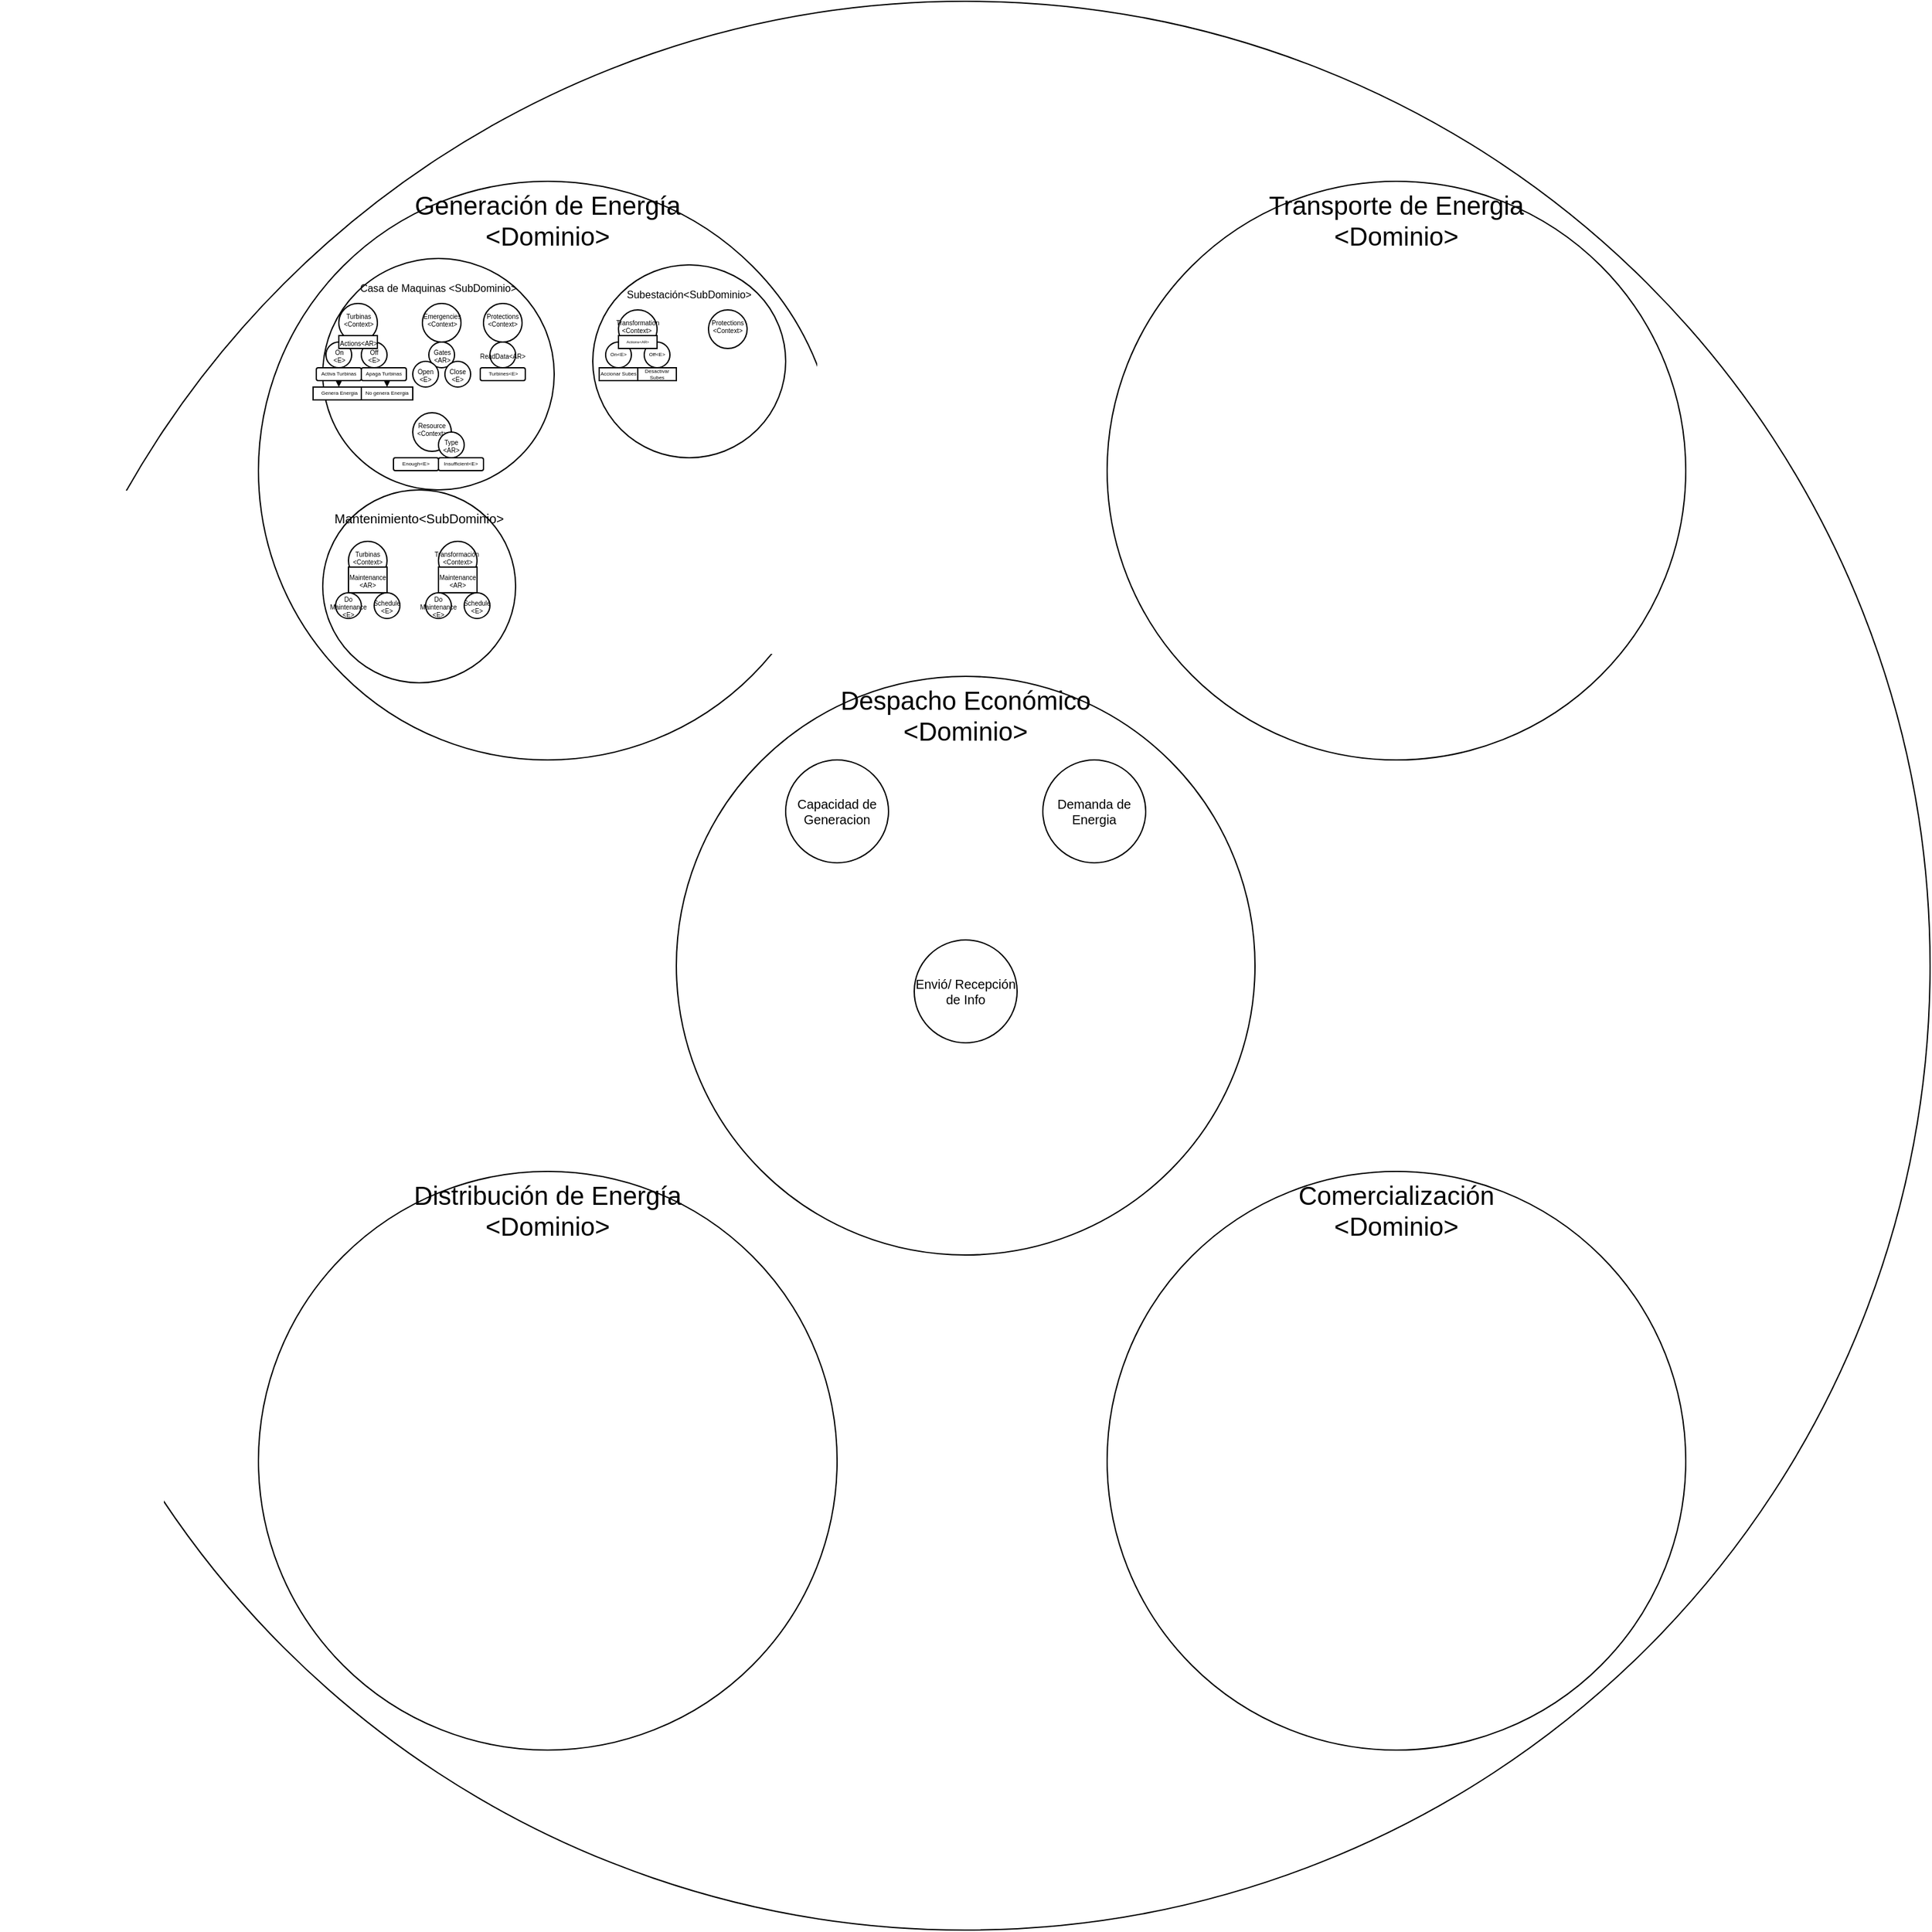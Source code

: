 <mxfile pages="8">
    <diagram name="Página-1" id="4LODqDLnAkK_pU-ikaKf">
        <mxGraphModel dx="835" dy="463" grid="1" gridSize="10" guides="1" tooltips="1" connect="1" arrows="1" fold="1" page="0" pageScale="1" pageWidth="827" pageHeight="1169" math="0" shadow="0">
            <root>
                <mxCell id="0"/>
                <mxCell id="1" parent="0"/>
                <mxCell id="-ExRjex9sPlckF_ZgT9O-1" value="" style="ellipse;whiteSpace=wrap;html=1;" parent="1" vertex="1">
                    <mxGeometry x="110" y="60" width="1500" height="1500" as="geometry"/>
                </mxCell>
                <mxCell id="-ExRjex9sPlckF_ZgT9O-2" value="Generación de Energía&lt;br&gt;&amp;lt;Dominio&amp;gt;" style="ellipse;whiteSpace=wrap;html=1;fontSize=20;verticalAlign=top;" parent="1" vertex="1">
                    <mxGeometry x="310" y="200" width="450" height="450" as="geometry"/>
                </mxCell>
                <mxCell id="-ExRjex9sPlckF_ZgT9O-3" value="Transporte de Energia&lt;br style=&quot;font-size: 20px;&quot;&gt;&amp;lt;Dominio&amp;gt;" style="ellipse;whiteSpace=wrap;html=1;fontSize=20;verticalAlign=top;" parent="1" vertex="1">
                    <mxGeometry x="970" y="200" width="450" height="450" as="geometry"/>
                </mxCell>
                <mxCell id="-ExRjex9sPlckF_ZgT9O-4" value="Distribución de Energía&lt;br&gt;&amp;lt;Dominio&amp;gt;" style="ellipse;whiteSpace=wrap;html=1;fontSize=20;verticalAlign=top;" parent="1" vertex="1">
                    <mxGeometry x="310" y="970" width="450" height="450" as="geometry"/>
                </mxCell>
                <mxCell id="-ExRjex9sPlckF_ZgT9O-5" value="Comercialización&lt;br&gt;&amp;lt;Dominio&amp;gt;" style="ellipse;whiteSpace=wrap;html=1;fontSize=20;verticalAlign=top;" parent="1" vertex="1">
                    <mxGeometry x="970" y="970" width="450" height="450" as="geometry"/>
                </mxCell>
                <mxCell id="-ExRjex9sPlckF_ZgT9O-6" value="Despacho Económico&lt;br style=&quot;font-size: 20px;&quot;&gt;&amp;lt;Dominio&amp;gt;" style="ellipse;whiteSpace=wrap;html=1;verticalAlign=top;fontSize=20;" parent="1" vertex="1">
                    <mxGeometry x="635" y="585" width="450" height="450" as="geometry"/>
                </mxCell>
                <mxCell id="-ExRjex9sPlckF_ZgT9O-12" value="&lt;font style=&quot;font-size: 8px;&quot;&gt;Casa de Maquinas &amp;lt;SubDominio&amp;gt;&lt;br&gt;&lt;br&gt;&lt;br&gt;&lt;/font&gt;" style="ellipse;whiteSpace=wrap;html=1;aspect=fixed;fontSize=20;horizontal=1;verticalAlign=top;" parent="1" vertex="1">
                    <mxGeometry x="360" y="260" width="180" height="180" as="geometry"/>
                </mxCell>
                <mxCell id="-ExRjex9sPlckF_ZgT9O-13" value="&lt;font style=&quot;&quot;&gt;&lt;span style=&quot;font-size: 8px;&quot;&gt;Subestación&amp;lt;SubDominio&amp;gt;&lt;/span&gt;&lt;br&gt;&lt;font size=&quot;1&quot;&gt;&lt;br&gt;&lt;/font&gt;&lt;/font&gt;" style="ellipse;whiteSpace=wrap;html=1;aspect=fixed;fontSize=20;verticalAlign=top;" parent="1" vertex="1">
                    <mxGeometry x="570" y="265" width="150" height="150" as="geometry"/>
                </mxCell>
                <mxCell id="-ExRjex9sPlckF_ZgT9O-16" value="&lt;font style=&quot;font-size: 10px;&quot;&gt;Mantenimiento&amp;lt;SubDominio&amp;gt;&lt;br&gt;&lt;/font&gt;" style="ellipse;whiteSpace=wrap;html=1;aspect=fixed;fontSize=20;horizontal=1;verticalAlign=top;" parent="1" vertex="1">
                    <mxGeometry x="360" y="440" width="150" height="150" as="geometry"/>
                </mxCell>
                <mxCell id="-ExRjex9sPlckF_ZgT9O-18" value="Turbinas&lt;br&gt;&amp;lt;Context&amp;gt;" style="ellipse;whiteSpace=wrap;html=1;aspect=fixed;fontSize=5;verticalAlign=top;" parent="1" vertex="1">
                    <mxGeometry x="372.5" y="295" width="30" height="30" as="geometry"/>
                </mxCell>
                <mxCell id="-ExRjex9sPlckF_ZgT9O-19" value="On&lt;br&gt;&amp;lt;E&amp;gt;" style="ellipse;whiteSpace=wrap;html=1;aspect=fixed;fontSize=5;" parent="1" vertex="1">
                    <mxGeometry x="362.5" y="325" width="20" height="20" as="geometry"/>
                </mxCell>
                <mxCell id="-ExRjex9sPlckF_ZgT9O-20" value="Emergencies&lt;br&gt;&amp;lt;Context&amp;gt;" style="ellipse;whiteSpace=wrap;html=1;aspect=fixed;fontSize=5;verticalAlign=top;" parent="1" vertex="1">
                    <mxGeometry x="437.5" y="295" width="30" height="30" as="geometry"/>
                </mxCell>
                <mxCell id="-ExRjex9sPlckF_ZgT9O-21" value="Gates&lt;br&gt;&amp;lt;AR&amp;gt;" style="ellipse;whiteSpace=wrap;html=1;aspect=fixed;fontSize=5;" parent="1" vertex="1">
                    <mxGeometry x="442.5" y="325" width="20" height="20" as="geometry"/>
                </mxCell>
                <mxCell id="-ExRjex9sPlckF_ZgT9O-22" value="Off&lt;br&gt;&amp;lt;E&amp;gt;" style="ellipse;whiteSpace=wrap;html=1;aspect=fixed;fontSize=5;" parent="1" vertex="1">
                    <mxGeometry x="390" y="325" width="20" height="20" as="geometry"/>
                </mxCell>
                <mxCell id="-ExRjex9sPlckF_ZgT9O-23" value="Transformation&lt;br&gt;&amp;lt;Context&amp;gt;&amp;nbsp;" style="ellipse;whiteSpace=wrap;html=1;aspect=fixed;fontSize=5;verticalAlign=top;" parent="1" vertex="1">
                    <mxGeometry x="590" y="300" width="30" height="30" as="geometry"/>
                </mxCell>
                <mxCell id="-ExRjex9sPlckF_ZgT9O-25" value="Protections&lt;br&gt;&amp;lt;Context&amp;gt;" style="ellipse;whiteSpace=wrap;html=1;aspect=fixed;fontSize=5;verticalAlign=top;" parent="1" vertex="1">
                    <mxGeometry x="660" y="300" width="30" height="30" as="geometry"/>
                </mxCell>
                <mxCell id="-ExRjex9sPlckF_ZgT9O-32" style="edgeStyle=orthogonalEdgeStyle;rounded=0;orthogonalLoop=1;jettySize=auto;html=1;exitX=0.5;exitY=1;exitDx=0;exitDy=0;entryX=0.5;entryY=0;entryDx=0;entryDy=0;fontSize=4;" parent="1" source="-ExRjex9sPlckF_ZgT9O-29" target="-ExRjex9sPlckF_ZgT9O-31" edge="1">
                    <mxGeometry relative="1" as="geometry"/>
                </mxCell>
                <mxCell id="-ExRjex9sPlckF_ZgT9O-29" value="Activa Turbinas" style="rounded=1;whiteSpace=wrap;html=1;fontSize=4;" parent="1" vertex="1">
                    <mxGeometry x="355" y="345" width="35" height="10" as="geometry"/>
                </mxCell>
                <mxCell id="-ExRjex9sPlckF_ZgT9O-31" value="Genera Energia" style="rounded=0;whiteSpace=wrap;html=1;fontSize=4;" parent="1" vertex="1">
                    <mxGeometry x="352.5" y="360" width="40" height="10" as="geometry"/>
                </mxCell>
                <mxCell id="-ExRjex9sPlckF_ZgT9O-37" style="edgeStyle=orthogonalEdgeStyle;rounded=0;orthogonalLoop=1;jettySize=auto;html=1;exitX=0.5;exitY=1;exitDx=0;exitDy=0;entryX=0.5;entryY=0;entryDx=0;entryDy=0;fontSize=4;" parent="1" source="-ExRjex9sPlckF_ZgT9O-35" target="-ExRjex9sPlckF_ZgT9O-36" edge="1">
                    <mxGeometry relative="1" as="geometry"/>
                </mxCell>
                <mxCell id="-ExRjex9sPlckF_ZgT9O-35" value="Apaga Turbinas" style="rounded=1;whiteSpace=wrap;html=1;fontSize=4;" parent="1" vertex="1">
                    <mxGeometry x="390" y="345" width="35" height="10" as="geometry"/>
                </mxCell>
                <mxCell id="-ExRjex9sPlckF_ZgT9O-36" value="No genera Energia" style="rounded=0;whiteSpace=wrap;html=1;fontSize=4;" parent="1" vertex="1">
                    <mxGeometry x="390" y="360" width="40" height="10" as="geometry"/>
                </mxCell>
                <mxCell id="-ExRjex9sPlckF_ZgT9O-64" value="On&amp;lt;E&amp;gt;" style="ellipse;whiteSpace=wrap;html=1;aspect=fixed;fontSize=4;" parent="1" vertex="1">
                    <mxGeometry x="580" y="325" width="20" height="20" as="geometry"/>
                </mxCell>
                <mxCell id="-ExRjex9sPlckF_ZgT9O-65" value="Off&amp;lt;E&amp;gt;" style="ellipse;whiteSpace=wrap;html=1;aspect=fixed;fontSize=4;" parent="1" vertex="1">
                    <mxGeometry x="610" y="325" width="20" height="20" as="geometry"/>
                </mxCell>
                <mxCell id="-ExRjex9sPlckF_ZgT9O-66" value="Accionar Subes" style="rounded=0;whiteSpace=wrap;html=1;fontSize=4;" parent="1" vertex="1">
                    <mxGeometry x="575" y="345" width="30" height="10" as="geometry"/>
                </mxCell>
                <mxCell id="-ExRjex9sPlckF_ZgT9O-67" value="Desactivar Subes" style="rounded=0;whiteSpace=wrap;html=1;fontSize=4;" parent="1" vertex="1">
                    <mxGeometry x="605" y="345" width="30" height="10" as="geometry"/>
                </mxCell>
                <mxCell id="-ExRjex9sPlckF_ZgT9O-70" value="Capacidad de Generacion" style="ellipse;whiteSpace=wrap;html=1;aspect=fixed;fontSize=10;" parent="1" vertex="1">
                    <mxGeometry x="720" y="650" width="80" height="80" as="geometry"/>
                </mxCell>
                <mxCell id="-ExRjex9sPlckF_ZgT9O-73" value="Demanda de Energia" style="ellipse;whiteSpace=wrap;html=1;aspect=fixed;fontSize=10;" parent="1" vertex="1">
                    <mxGeometry x="920" y="650" width="80" height="80" as="geometry"/>
                </mxCell>
                <mxCell id="-ExRjex9sPlckF_ZgT9O-74" value="Envió/ Recepción de Info" style="ellipse;whiteSpace=wrap;html=1;aspect=fixed;fontSize=10;" parent="1" vertex="1">
                    <mxGeometry x="820" y="790" width="80" height="80" as="geometry"/>
                </mxCell>
                <mxCell id="-P0eKSUsYbsESCpColyx-1" value="Resource&lt;br&gt;&amp;lt;Context&amp;gt;" style="ellipse;whiteSpace=wrap;html=1;aspect=fixed;fontSize=5;verticalAlign=top;" parent="1" vertex="1">
                    <mxGeometry x="430" y="380" width="30" height="30" as="geometry"/>
                </mxCell>
                <mxCell id="-P0eKSUsYbsESCpColyx-2" value="Type&lt;br&gt;&amp;lt;AR&amp;gt;" style="ellipse;whiteSpace=wrap;html=1;aspect=fixed;fontSize=5;" parent="1" vertex="1">
                    <mxGeometry x="450" y="395" width="20" height="20" as="geometry"/>
                </mxCell>
                <mxCell id="gzfi-rPWSWYXuILkqAwz-1" value="Enough&amp;lt;E&amp;gt;" style="rounded=1;whiteSpace=wrap;html=1;fontSize=4;" parent="1" vertex="1">
                    <mxGeometry x="415" y="415" width="35" height="10" as="geometry"/>
                </mxCell>
                <mxCell id="gzfi-rPWSWYXuILkqAwz-2" value="Insufficient&amp;lt;E&amp;gt;" style="rounded=1;whiteSpace=wrap;html=1;fontSize=4;" parent="1" vertex="1">
                    <mxGeometry x="450" y="415" width="35" height="10" as="geometry"/>
                </mxCell>
                <mxCell id="7QOpPgu5c6pdIz8C-nz8-1" value="Actions&amp;lt;AR&amp;gt;&lt;font style=&quot;font-size: 5px;&quot;&gt;&lt;br style=&quot;font-size: 5px;&quot;&gt;&lt;/font&gt;" style="whiteSpace=wrap;html=1;align=center;fontSize=5;" parent="1" vertex="1">
                    <mxGeometry x="372.5" y="320" width="30" height="10" as="geometry"/>
                </mxCell>
                <mxCell id="ExUx0iuRvNcFsva-KvsK-1" value="Actions&amp;lt;AR&amp;gt;&lt;font style=&quot;font-size: 3px;&quot;&gt;&lt;br style=&quot;font-size: 3px;&quot;&gt;&lt;/font&gt;" style="whiteSpace=wrap;html=1;align=center;fontSize=3;" parent="1" vertex="1">
                    <mxGeometry x="590" y="320" width="30" height="10" as="geometry"/>
                </mxCell>
                <mxCell id="s7CIV-jk_jajZo47MKYk-1" value="Turbinas&lt;br&gt;&amp;lt;Context&amp;gt;" style="ellipse;whiteSpace=wrap;html=1;aspect=fixed;fontSize=5;verticalAlign=top;" parent="1" vertex="1">
                    <mxGeometry x="380" y="480" width="30" height="30" as="geometry"/>
                </mxCell>
                <mxCell id="s7CIV-jk_jajZo47MKYk-2" value="Transformación&amp;nbsp;&lt;br&gt;&amp;lt;Context&amp;gt;" style="ellipse;whiteSpace=wrap;html=1;aspect=fixed;fontSize=5;verticalAlign=top;" parent="1" vertex="1">
                    <mxGeometry x="450" y="480" width="30" height="30" as="geometry"/>
                </mxCell>
                <mxCell id="s7CIV-jk_jajZo47MKYk-3" value="Maintenance&lt;br&gt;&lt;font style=&quot;font-size: 5px;&quot;&gt;&amp;lt;AR&amp;gt;&lt;br style=&quot;font-size: 5px;&quot;&gt;&lt;/font&gt;" style="whiteSpace=wrap;html=1;align=center;fontSize=5;" parent="1" vertex="1">
                    <mxGeometry x="380" y="500" width="30" height="20" as="geometry"/>
                </mxCell>
                <mxCell id="s7CIV-jk_jajZo47MKYk-4" value="&lt;font style=&quot;font-size: 5px;&quot;&gt;Maintenance&lt;br&gt;&amp;lt;AR&amp;gt;&lt;br style=&quot;font-size: 5px;&quot;&gt;&lt;/font&gt;" style="whiteSpace=wrap;html=1;align=center;fontSize=5;" parent="1" vertex="1">
                    <mxGeometry x="450" y="500" width="30" height="20" as="geometry"/>
                </mxCell>
                <mxCell id="s7CIV-jk_jajZo47MKYk-5" value="Do Maintenance&lt;br&gt;&amp;lt;E&amp;gt;" style="ellipse;whiteSpace=wrap;html=1;aspect=fixed;fontSize=5;" parent="1" vertex="1">
                    <mxGeometry x="370" y="520" width="20" height="20" as="geometry"/>
                </mxCell>
                <mxCell id="s7CIV-jk_jajZo47MKYk-6" value="Schedule&lt;br&gt;&amp;lt;E&amp;gt;" style="ellipse;whiteSpace=wrap;html=1;aspect=fixed;fontSize=5;" parent="1" vertex="1">
                    <mxGeometry x="400" y="520" width="20" height="20" as="geometry"/>
                </mxCell>
                <mxCell id="s7CIV-jk_jajZo47MKYk-7" value="Do Maintenance&lt;br&gt;&amp;lt;E&amp;gt;" style="ellipse;whiteSpace=wrap;html=1;aspect=fixed;fontSize=5;" parent="1" vertex="1">
                    <mxGeometry x="440" y="520" width="20" height="20" as="geometry"/>
                </mxCell>
                <mxCell id="s7CIV-jk_jajZo47MKYk-8" value="Schedule&lt;br&gt;&amp;lt;E&amp;gt;" style="ellipse;whiteSpace=wrap;html=1;aspect=fixed;fontSize=5;" parent="1" vertex="1">
                    <mxGeometry x="470" y="520" width="20" height="20" as="geometry"/>
                </mxCell>
                <mxCell id="cIgxVVAEakN0_SgOTlgY-1" value="Protections&lt;br&gt;&amp;lt;Context&amp;gt;" style="ellipse;whiteSpace=wrap;html=1;aspect=fixed;fontSize=5;verticalAlign=top;" parent="1" vertex="1">
                    <mxGeometry x="485" y="295" width="30" height="30" as="geometry"/>
                </mxCell>
                <mxCell id="cIgxVVAEakN0_SgOTlgY-2" value="ReadData&amp;lt;AR&amp;gt;" style="ellipse;whiteSpace=wrap;html=1;aspect=fixed;fontSize=5;" parent="1" vertex="1">
                    <mxGeometry x="490" y="325" width="20" height="20" as="geometry"/>
                </mxCell>
                <mxCell id="dPCXBKoYbK50UgSjSxqE-1" value="Open&lt;br&gt;&amp;lt;E&amp;gt;" style="ellipse;whiteSpace=wrap;html=1;aspect=fixed;fontSize=5;" parent="1" vertex="1">
                    <mxGeometry x="430" y="340" width="20" height="20" as="geometry"/>
                </mxCell>
                <mxCell id="dPCXBKoYbK50UgSjSxqE-2" value="Close&lt;br&gt;&amp;lt;E&amp;gt;" style="ellipse;whiteSpace=wrap;html=1;aspect=fixed;fontSize=5;" parent="1" vertex="1">
                    <mxGeometry x="455" y="340" width="20" height="20" as="geometry"/>
                </mxCell>
                <mxCell id="MdP8n4499dG_BaAqN05h-2" value="Turbines&amp;lt;E&amp;gt;" style="rounded=1;whiteSpace=wrap;html=1;fontSize=4;" parent="1" vertex="1">
                    <mxGeometry x="482.5" y="345" width="35" height="10" as="geometry"/>
                </mxCell>
            </root>
        </mxGraphModel>
    </diagram>
    <diagram id="nYhgz07P0RxJ_n5B0hxR" name="Turbina&lt;AR&gt;">
        <mxGraphModel dx="1280" dy="918" grid="1" gridSize="10" guides="1" tooltips="1" connect="1" arrows="1" fold="1" page="0" pageScale="1" pageWidth="827" pageHeight="1169" math="0" shadow="0">
            <root>
                <mxCell id="0"/>
                <mxCell id="1" parent="0"/>
                <mxCell id="u8mSuY7UYcxHmAV2tuTB-1" value="Actions&lt;AR&gt;" style="shape=table;startSize=30;container=1;collapsible=1;childLayout=tableLayout;fixedRows=1;rowLines=0;fontStyle=1;align=center;resizeLast=1;fillColor=#0050ef;strokeColor=#001DBC;fontColor=#ffffff;" parent="1" vertex="1">
                    <mxGeometry x="110" y="110" width="190" height="570" as="geometry"/>
                </mxCell>
                <mxCell id="u8mSuY7UYcxHmAV2tuTB-2" value="" style="shape=tableRow;horizontal=0;startSize=0;swimlaneHead=0;swimlaneBody=0;fillColor=none;collapsible=0;dropTarget=0;points=[[0,0.5],[1,0.5]];portConstraint=eastwest;top=0;left=0;right=0;bottom=1;" parent="u8mSuY7UYcxHmAV2tuTB-1" vertex="1">
                    <mxGeometry y="30" width="190" height="30" as="geometry"/>
                </mxCell>
                <mxCell id="u8mSuY7UYcxHmAV2tuTB-3" value="ID" style="shape=partialRectangle;connectable=0;fillColor=none;top=0;left=0;bottom=0;right=0;fontStyle=1;overflow=hidden;" parent="u8mSuY7UYcxHmAV2tuTB-2" vertex="1">
                    <mxGeometry width="30" height="30" as="geometry">
                        <mxRectangle width="30" height="30" as="alternateBounds"/>
                    </mxGeometry>
                </mxCell>
                <mxCell id="u8mSuY7UYcxHmAV2tuTB-4" value="TurbineId&lt;UUID&gt;" style="shape=partialRectangle;connectable=0;fillColor=none;top=0;left=0;bottom=0;right=0;align=left;spacingLeft=6;fontStyle=5;overflow=hidden;" parent="u8mSuY7UYcxHmAV2tuTB-2" vertex="1">
                    <mxGeometry x="30" width="160" height="30" as="geometry">
                        <mxRectangle width="160" height="30" as="alternateBounds"/>
                    </mxGeometry>
                </mxCell>
                <mxCell id="FTkGYOPubIPiqsy2BLYN-17" value="" style="shape=tableRow;horizontal=0;startSize=0;swimlaneHead=0;swimlaneBody=0;fillColor=none;collapsible=0;dropTarget=0;points=[[0,0.5],[1,0.5]];portConstraint=eastwest;top=0;left=0;right=0;bottom=0;" parent="u8mSuY7UYcxHmAV2tuTB-1" vertex="1">
                    <mxGeometry y="60" width="190" height="30" as="geometry"/>
                </mxCell>
                <mxCell id="FTkGYOPubIPiqsy2BLYN-18" value="AR" style="shape=partialRectangle;connectable=0;fillColor=none;top=0;left=0;bottom=0;right=0;editable=1;overflow=hidden;" parent="FTkGYOPubIPiqsy2BLYN-17" vertex="1">
                    <mxGeometry width="30" height="30" as="geometry">
                        <mxRectangle width="30" height="30" as="alternateBounds"/>
                    </mxGeometry>
                </mxCell>
                <mxCell id="FTkGYOPubIPiqsy2BLYN-19" value="Plant&lt;TypeResource&gt;" style="shape=partialRectangle;connectable=0;fillColor=none;top=0;left=0;bottom=0;right=0;align=left;spacingLeft=6;overflow=hidden;" parent="FTkGYOPubIPiqsy2BLYN-17" vertex="1">
                    <mxGeometry x="30" width="160" height="30" as="geometry">
                        <mxRectangle width="160" height="30" as="alternateBounds"/>
                    </mxGeometry>
                </mxCell>
                <mxCell id="FTkGYOPubIPiqsy2BLYN-1" value="" style="shape=tableRow;horizontal=0;startSize=0;swimlaneHead=0;swimlaneBody=0;fillColor=none;collapsible=0;dropTarget=0;points=[[0,0.5],[1,0.5]];portConstraint=eastwest;top=0;left=0;right=0;bottom=0;" parent="u8mSuY7UYcxHmAV2tuTB-1" vertex="1">
                    <mxGeometry y="90" width="190" height="30" as="geometry"/>
                </mxCell>
                <mxCell id="FTkGYOPubIPiqsy2BLYN-2" value="E" style="shape=partialRectangle;connectable=0;fillColor=none;top=0;left=0;bottom=0;right=0;editable=1;overflow=hidden;" parent="FTkGYOPubIPiqsy2BLYN-1" vertex="1">
                    <mxGeometry width="30" height="30" as="geometry">
                        <mxRectangle width="30" height="30" as="alternateBounds"/>
                    </mxGeometry>
                </mxCell>
                <mxCell id="FTkGYOPubIPiqsy2BLYN-3" value="On" style="shape=partialRectangle;connectable=0;fillColor=none;top=0;left=0;bottom=0;right=0;align=left;spacingLeft=6;overflow=hidden;" parent="FTkGYOPubIPiqsy2BLYN-1" vertex="1">
                    <mxGeometry x="30" width="160" height="30" as="geometry">
                        <mxRectangle width="160" height="30" as="alternateBounds"/>
                    </mxGeometry>
                </mxCell>
                <mxCell id="FTkGYOPubIPiqsy2BLYN-4" value="" style="shape=tableRow;horizontal=0;startSize=0;swimlaneHead=0;swimlaneBody=0;fillColor=none;collapsible=0;dropTarget=0;points=[[0,0.5],[1,0.5]];portConstraint=eastwest;top=0;left=0;right=0;bottom=0;" parent="u8mSuY7UYcxHmAV2tuTB-1" vertex="1">
                    <mxGeometry y="120" width="190" height="30" as="geometry"/>
                </mxCell>
                <mxCell id="FTkGYOPubIPiqsy2BLYN-5" value="E" style="shape=partialRectangle;connectable=0;fillColor=none;top=0;left=0;bottom=0;right=0;editable=1;overflow=hidden;" parent="FTkGYOPubIPiqsy2BLYN-4" vertex="1">
                    <mxGeometry width="30" height="30" as="geometry">
                        <mxRectangle width="30" height="30" as="alternateBounds"/>
                    </mxGeometry>
                </mxCell>
                <mxCell id="FTkGYOPubIPiqsy2BLYN-6" value="Off" style="shape=partialRectangle;connectable=0;fillColor=none;top=0;left=0;bottom=0;right=0;align=left;spacingLeft=6;overflow=hidden;" parent="FTkGYOPubIPiqsy2BLYN-4" vertex="1">
                    <mxGeometry x="30" width="160" height="30" as="geometry">
                        <mxRectangle width="160" height="30" as="alternateBounds"/>
                    </mxGeometry>
                </mxCell>
                <mxCell id="u8mSuY7UYcxHmAV2tuTB-5" value="" style="shape=tableRow;horizontal=0;startSize=0;swimlaneHead=0;swimlaneBody=0;fillColor=none;collapsible=0;dropTarget=0;points=[[0,0.5],[1,0.5]];portConstraint=eastwest;top=0;left=0;right=0;bottom=0;" parent="u8mSuY7UYcxHmAV2tuTB-1" vertex="1">
                    <mxGeometry y="150" width="190" height="30" as="geometry"/>
                </mxCell>
                <mxCell id="u8mSuY7UYcxHmAV2tuTB-6" value="OV" style="shape=partialRectangle;connectable=0;fillColor=none;top=0;left=0;bottom=0;right=0;editable=1;overflow=hidden;" parent="u8mSuY7UYcxHmAV2tuTB-5" vertex="1">
                    <mxGeometry width="30" height="30" as="geometry">
                        <mxRectangle width="30" height="30" as="alternateBounds"/>
                    </mxGeometry>
                </mxCell>
                <mxCell id="u8mSuY7UYcxHmAV2tuTB-7" value="PowerMax&lt;Number&gt;" style="shape=partialRectangle;connectable=0;fillColor=none;top=0;left=0;bottom=0;right=0;align=left;spacingLeft=6;overflow=hidden;" parent="u8mSuY7UYcxHmAV2tuTB-5" vertex="1">
                    <mxGeometry x="30" width="160" height="30" as="geometry">
                        <mxRectangle width="160" height="30" as="alternateBounds"/>
                    </mxGeometry>
                </mxCell>
                <mxCell id="u8mSuY7UYcxHmAV2tuTB-8" value="" style="shape=tableRow;horizontal=0;startSize=0;swimlaneHead=0;swimlaneBody=0;fillColor=none;collapsible=0;dropTarget=0;points=[[0,0.5],[1,0.5]];portConstraint=eastwest;top=0;left=0;right=0;bottom=0;" parent="u8mSuY7UYcxHmAV2tuTB-1" vertex="1">
                    <mxGeometry y="180" width="190" height="30" as="geometry"/>
                </mxCell>
                <mxCell id="u8mSuY7UYcxHmAV2tuTB-9" value="OV" style="shape=partialRectangle;connectable=0;fillColor=none;top=0;left=0;bottom=0;right=0;editable=1;overflow=hidden;" parent="u8mSuY7UYcxHmAV2tuTB-8" vertex="1">
                    <mxGeometry width="30" height="30" as="geometry">
                        <mxRectangle width="30" height="30" as="alternateBounds"/>
                    </mxGeometry>
                </mxCell>
                <mxCell id="u8mSuY7UYcxHmAV2tuTB-10" value="PowerMin&lt;Number&gt;" style="shape=partialRectangle;connectable=0;fillColor=none;top=0;left=0;bottom=0;right=0;align=left;spacingLeft=6;overflow=hidden;" parent="u8mSuY7UYcxHmAV2tuTB-8" vertex="1">
                    <mxGeometry x="30" width="160" height="30" as="geometry">
                        <mxRectangle width="160" height="30" as="alternateBounds"/>
                    </mxGeometry>
                </mxCell>
                <mxCell id="CpDg4pdbdcysDRp7T-Wn-4" value="" style="shape=tableRow;horizontal=0;startSize=0;swimlaneHead=0;swimlaneBody=0;fillColor=none;collapsible=0;dropTarget=0;points=[[0,0.5],[1,0.5]];portConstraint=eastwest;top=0;left=0;right=0;bottom=0;" parent="u8mSuY7UYcxHmAV2tuTB-1" vertex="1">
                    <mxGeometry y="210" width="190" height="30" as="geometry"/>
                </mxCell>
                <mxCell id="CpDg4pdbdcysDRp7T-Wn-5" value="OV" style="shape=partialRectangle;connectable=0;fillColor=none;top=0;left=0;bottom=0;right=0;editable=1;overflow=hidden;" parent="CpDg4pdbdcysDRp7T-Wn-4" vertex="1">
                    <mxGeometry width="30" height="30" as="geometry">
                        <mxRectangle width="30" height="30" as="alternateBounds"/>
                    </mxGeometry>
                </mxCell>
                <mxCell id="CpDg4pdbdcysDRp7T-Wn-6" value="OutPutVoltage&lt;Number&gt;" style="shape=partialRectangle;connectable=0;fillColor=none;top=0;left=0;bottom=0;right=0;align=left;spacingLeft=6;overflow=hidden;" parent="CpDg4pdbdcysDRp7T-Wn-4" vertex="1">
                    <mxGeometry x="30" width="160" height="30" as="geometry">
                        <mxRectangle width="160" height="30" as="alternateBounds"/>
                    </mxGeometry>
                </mxCell>
                <mxCell id="CpDg4pdbdcysDRp7T-Wn-7" value="" style="shape=tableRow;horizontal=0;startSize=0;swimlaneHead=0;swimlaneBody=0;fillColor=none;collapsible=0;dropTarget=0;points=[[0,0.5],[1,0.5]];portConstraint=eastwest;top=0;left=0;right=0;bottom=0;" parent="u8mSuY7UYcxHmAV2tuTB-1" vertex="1">
                    <mxGeometry y="240" width="190" height="30" as="geometry"/>
                </mxCell>
                <mxCell id="CpDg4pdbdcysDRp7T-Wn-8" value="OV" style="shape=partialRectangle;connectable=0;fillColor=none;top=0;left=0;bottom=0;right=0;editable=1;overflow=hidden;" parent="CpDg4pdbdcysDRp7T-Wn-7" vertex="1">
                    <mxGeometry width="30" height="30" as="geometry">
                        <mxRectangle width="30" height="30" as="alternateBounds"/>
                    </mxGeometry>
                </mxCell>
                <mxCell id="CpDg4pdbdcysDRp7T-Wn-9" value="OutputPower&lt;Number&gt;" style="shape=partialRectangle;connectable=0;fillColor=none;top=0;left=0;bottom=0;right=0;align=left;spacingLeft=6;overflow=hidden;" parent="CpDg4pdbdcysDRp7T-Wn-7" vertex="1">
                    <mxGeometry x="30" width="160" height="30" as="geometry">
                        <mxRectangle width="160" height="30" as="alternateBounds"/>
                    </mxGeometry>
                </mxCell>
                <mxCell id="CpDg4pdbdcysDRp7T-Wn-10" value="" style="shape=tableRow;horizontal=0;startSize=0;swimlaneHead=0;swimlaneBody=0;fillColor=none;collapsible=0;dropTarget=0;points=[[0,0.5],[1,0.5]];portConstraint=eastwest;top=0;left=0;right=0;bottom=0;" parent="u8mSuY7UYcxHmAV2tuTB-1" vertex="1">
                    <mxGeometry y="270" width="190" height="30" as="geometry"/>
                </mxCell>
                <mxCell id="CpDg4pdbdcysDRp7T-Wn-11" value="OV" style="shape=partialRectangle;connectable=0;fillColor=none;top=0;left=0;bottom=0;right=0;editable=1;overflow=hidden;" parent="CpDg4pdbdcysDRp7T-Wn-10" vertex="1">
                    <mxGeometry width="30" height="30" as="geometry">
                        <mxRectangle width="30" height="30" as="alternateBounds"/>
                    </mxGeometry>
                </mxCell>
                <mxCell id="CpDg4pdbdcysDRp7T-Wn-12" value="StateGovernor&lt;Boolean&gt;" style="shape=partialRectangle;connectable=0;fillColor=none;top=0;left=0;bottom=0;right=0;align=left;spacingLeft=6;overflow=hidden;" parent="CpDg4pdbdcysDRp7T-Wn-10" vertex="1">
                    <mxGeometry x="30" width="160" height="30" as="geometry">
                        <mxRectangle width="160" height="30" as="alternateBounds"/>
                    </mxGeometry>
                </mxCell>
                <mxCell id="CpDg4pdbdcysDRp7T-Wn-1" value="" style="shape=tableRow;horizontal=0;startSize=0;swimlaneHead=0;swimlaneBody=0;fillColor=none;collapsible=0;dropTarget=0;points=[[0,0.5],[1,0.5]];portConstraint=eastwest;top=0;left=0;right=0;bottom=0;" parent="u8mSuY7UYcxHmAV2tuTB-1" vertex="1">
                    <mxGeometry y="300" width="190" height="30" as="geometry"/>
                </mxCell>
                <mxCell id="CpDg4pdbdcysDRp7T-Wn-2" value="OV" style="shape=partialRectangle;connectable=0;fillColor=none;top=0;left=0;bottom=0;right=0;editable=1;overflow=hidden;" parent="CpDg4pdbdcysDRp7T-Wn-1" vertex="1">
                    <mxGeometry width="30" height="30" as="geometry">
                        <mxRectangle width="30" height="30" as="alternateBounds"/>
                    </mxGeometry>
                </mxCell>
                <mxCell id="CpDg4pdbdcysDRp7T-Wn-3" value="StateGenerator&lt;Boolean&gt;" style="shape=partialRectangle;connectable=0;fillColor=none;top=0;left=0;bottom=0;right=0;align=left;spacingLeft=6;overflow=hidden;" parent="CpDg4pdbdcysDRp7T-Wn-1" vertex="1">
                    <mxGeometry x="30" width="160" height="30" as="geometry">
                        <mxRectangle width="160" height="30" as="alternateBounds"/>
                    </mxGeometry>
                </mxCell>
                <mxCell id="RYjzbKxAelmuzONED_YY-4" value="" style="shape=tableRow;horizontal=0;startSize=0;swimlaneHead=0;swimlaneBody=0;fillColor=none;collapsible=0;dropTarget=0;points=[[0,0.5],[1,0.5]];portConstraint=eastwest;top=0;left=0;right=0;bottom=0;" parent="u8mSuY7UYcxHmAV2tuTB-1" vertex="1">
                    <mxGeometry y="330" width="190" height="30" as="geometry"/>
                </mxCell>
                <mxCell id="RYjzbKxAelmuzONED_YY-5" value="OV" style="shape=partialRectangle;connectable=0;fillColor=none;top=0;left=0;bottom=0;right=0;editable=1;overflow=hidden;" parent="RYjzbKxAelmuzONED_YY-4" vertex="1">
                    <mxGeometry width="30" height="30" as="geometry">
                        <mxRectangle width="30" height="30" as="alternateBounds"/>
                    </mxGeometry>
                </mxCell>
                <mxCell id="RYjzbKxAelmuzONED_YY-6" value="StateStator&lt;Boolean&gt;" style="shape=partialRectangle;connectable=0;fillColor=none;top=0;left=0;bottom=0;right=0;align=left;spacingLeft=6;overflow=hidden;" parent="RYjzbKxAelmuzONED_YY-4" vertex="1">
                    <mxGeometry x="30" width="160" height="30" as="geometry">
                        <mxRectangle width="160" height="30" as="alternateBounds"/>
                    </mxGeometry>
                </mxCell>
                <mxCell id="RYjzbKxAelmuzONED_YY-1" value="" style="shape=tableRow;horizontal=0;startSize=0;swimlaneHead=0;swimlaneBody=0;fillColor=none;collapsible=0;dropTarget=0;points=[[0,0.5],[1,0.5]];portConstraint=eastwest;top=0;left=0;right=0;bottom=0;" parent="u8mSuY7UYcxHmAV2tuTB-1" vertex="1">
                    <mxGeometry y="360" width="190" height="30" as="geometry"/>
                </mxCell>
                <mxCell id="RYjzbKxAelmuzONED_YY-2" value="OV" style="shape=partialRectangle;connectable=0;fillColor=none;top=0;left=0;bottom=0;right=0;editable=1;overflow=hidden;" parent="RYjzbKxAelmuzONED_YY-1" vertex="1">
                    <mxGeometry width="30" height="30" as="geometry">
                        <mxRectangle width="30" height="30" as="alternateBounds"/>
                    </mxGeometry>
                </mxCell>
                <mxCell id="RYjzbKxAelmuzONED_YY-3" value="StateRotor&lt;Boolean&gt;" style="shape=partialRectangle;connectable=0;fillColor=none;top=0;left=0;bottom=0;right=0;align=left;spacingLeft=6;overflow=hidden;" parent="RYjzbKxAelmuzONED_YY-1" vertex="1">
                    <mxGeometry x="30" width="160" height="30" as="geometry">
                        <mxRectangle width="160" height="30" as="alternateBounds"/>
                    </mxGeometry>
                </mxCell>
                <mxCell id="u8mSuY7UYcxHmAV2tuTB-11" value="" style="shape=tableRow;horizontal=0;startSize=0;swimlaneHead=0;swimlaneBody=0;fillColor=none;collapsible=0;dropTarget=0;points=[[0,0.5],[1,0.5]];portConstraint=eastwest;top=0;left=0;right=0;bottom=0;" parent="u8mSuY7UYcxHmAV2tuTB-1" vertex="1">
                    <mxGeometry y="390" width="190" height="30" as="geometry"/>
                </mxCell>
                <mxCell id="u8mSuY7UYcxHmAV2tuTB-12" value="OV" style="shape=partialRectangle;connectable=0;fillColor=none;top=0;left=0;bottom=0;right=0;editable=1;overflow=hidden;" parent="u8mSuY7UYcxHmAV2tuTB-11" vertex="1">
                    <mxGeometry width="30" height="30" as="geometry">
                        <mxRectangle width="30" height="30" as="alternateBounds"/>
                    </mxGeometry>
                </mxCell>
                <mxCell id="u8mSuY7UYcxHmAV2tuTB-13" value="State&lt;Boolean&gt;" style="shape=partialRectangle;connectable=0;fillColor=none;top=0;left=0;bottom=0;right=0;align=left;spacingLeft=6;overflow=hidden;" parent="u8mSuY7UYcxHmAV2tuTB-11" vertex="1">
                    <mxGeometry x="30" width="160" height="30" as="geometry">
                        <mxRectangle width="160" height="30" as="alternateBounds"/>
                    </mxGeometry>
                </mxCell>
                <mxCell id="u8mSuY7UYcxHmAV2tuTB-23" value="" style="shape=tableRow;horizontal=0;startSize=0;swimlaneHead=0;swimlaneBody=0;fillColor=none;collapsible=0;dropTarget=0;points=[[0,0.5],[1,0.5]];portConstraint=eastwest;top=0;left=0;right=0;bottom=0;" parent="u8mSuY7UYcxHmAV2tuTB-1" vertex="1">
                    <mxGeometry y="420" width="190" height="30" as="geometry"/>
                </mxCell>
                <mxCell id="u8mSuY7UYcxHmAV2tuTB-24" value="" style="shape=partialRectangle;connectable=0;fillColor=none;top=0;left=0;bottom=0;right=0;editable=1;overflow=hidden;" parent="u8mSuY7UYcxHmAV2tuTB-23" vertex="1">
                    <mxGeometry width="30" height="30" as="geometry">
                        <mxRectangle width="30" height="30" as="alternateBounds"/>
                    </mxGeometry>
                </mxCell>
                <mxCell id="u8mSuY7UYcxHmAV2tuTB-25" value="+GetState()" style="shape=partialRectangle;connectable=0;fillColor=none;top=0;left=0;bottom=0;right=0;align=left;spacingLeft=6;overflow=hidden;" parent="u8mSuY7UYcxHmAV2tuTB-23" vertex="1">
                    <mxGeometry x="30" width="160" height="30" as="geometry">
                        <mxRectangle width="160" height="30" as="alternateBounds"/>
                    </mxGeometry>
                </mxCell>
                <mxCell id="FTkGYOPubIPiqsy2BLYN-8" value="" style="shape=tableRow;horizontal=0;startSize=0;swimlaneHead=0;swimlaneBody=0;fillColor=none;collapsible=0;dropTarget=0;points=[[0,0.5],[1,0.5]];portConstraint=eastwest;top=0;left=0;right=0;bottom=0;" parent="u8mSuY7UYcxHmAV2tuTB-1" vertex="1">
                    <mxGeometry y="450" width="190" height="30" as="geometry"/>
                </mxCell>
                <mxCell id="FTkGYOPubIPiqsy2BLYN-9" value="" style="shape=partialRectangle;connectable=0;fillColor=none;top=0;left=0;bottom=0;right=0;editable=1;overflow=hidden;" parent="FTkGYOPubIPiqsy2BLYN-8" vertex="1">
                    <mxGeometry width="30" height="30" as="geometry">
                        <mxRectangle width="30" height="30" as="alternateBounds"/>
                    </mxGeometry>
                </mxCell>
                <mxCell id="FTkGYOPubIPiqsy2BLYN-10" value="+StopGenerateEnergy()" style="shape=partialRectangle;connectable=0;fillColor=none;top=0;left=0;bottom=0;right=0;align=left;spacingLeft=6;overflow=hidden;" parent="FTkGYOPubIPiqsy2BLYN-8" vertex="1">
                    <mxGeometry x="30" width="160" height="30" as="geometry">
                        <mxRectangle width="160" height="30" as="alternateBounds"/>
                    </mxGeometry>
                </mxCell>
                <mxCell id="FTkGYOPubIPiqsy2BLYN-11" value="" style="shape=tableRow;horizontal=0;startSize=0;swimlaneHead=0;swimlaneBody=0;fillColor=none;collapsible=0;dropTarget=0;points=[[0,0.5],[1,0.5]];portConstraint=eastwest;top=0;left=0;right=0;bottom=0;" parent="u8mSuY7UYcxHmAV2tuTB-1" vertex="1">
                    <mxGeometry y="480" width="190" height="30" as="geometry"/>
                </mxCell>
                <mxCell id="FTkGYOPubIPiqsy2BLYN-12" value="" style="shape=partialRectangle;connectable=0;fillColor=none;top=0;left=0;bottom=0;right=0;editable=1;overflow=hidden;" parent="FTkGYOPubIPiqsy2BLYN-11" vertex="1">
                    <mxGeometry width="30" height="30" as="geometry">
                        <mxRectangle width="30" height="30" as="alternateBounds"/>
                    </mxGeometry>
                </mxCell>
                <mxCell id="FTkGYOPubIPiqsy2BLYN-13" value="+GetTurbinesPlant()" style="shape=partialRectangle;connectable=0;fillColor=none;top=0;left=0;bottom=0;right=0;align=left;spacingLeft=6;overflow=hidden;" parent="FTkGYOPubIPiqsy2BLYN-11" vertex="1">
                    <mxGeometry x="30" width="160" height="30" as="geometry">
                        <mxRectangle width="160" height="30" as="alternateBounds"/>
                    </mxGeometry>
                </mxCell>
                <mxCell id="FTkGYOPubIPiqsy2BLYN-14" value="" style="shape=tableRow;horizontal=0;startSize=0;swimlaneHead=0;swimlaneBody=0;fillColor=none;collapsible=0;dropTarget=0;points=[[0,0.5],[1,0.5]];portConstraint=eastwest;top=0;left=0;right=0;bottom=0;" parent="u8mSuY7UYcxHmAV2tuTB-1" vertex="1">
                    <mxGeometry y="510" width="190" height="30" as="geometry"/>
                </mxCell>
                <mxCell id="FTkGYOPubIPiqsy2BLYN-15" value="" style="shape=partialRectangle;connectable=0;fillColor=none;top=0;left=0;bottom=0;right=0;editable=1;overflow=hidden;" parent="FTkGYOPubIPiqsy2BLYN-14" vertex="1">
                    <mxGeometry width="30" height="30" as="geometry">
                        <mxRectangle width="30" height="30" as="alternateBounds"/>
                    </mxGeometry>
                </mxCell>
                <mxCell id="FTkGYOPubIPiqsy2BLYN-16" value="+ChangeState()" style="shape=partialRectangle;connectable=0;fillColor=none;top=0;left=0;bottom=0;right=0;align=left;spacingLeft=6;overflow=hidden;" parent="FTkGYOPubIPiqsy2BLYN-14" vertex="1">
                    <mxGeometry x="30" width="160" height="30" as="geometry">
                        <mxRectangle width="160" height="30" as="alternateBounds"/>
                    </mxGeometry>
                </mxCell>
                <mxCell id="ZxDaqNShniPzTcNgMQiF-1" value="" style="shape=tableRow;horizontal=0;startSize=0;swimlaneHead=0;swimlaneBody=0;fillColor=none;collapsible=0;dropTarget=0;points=[[0,0.5],[1,0.5]];portConstraint=eastwest;top=0;left=0;right=0;bottom=0;" parent="u8mSuY7UYcxHmAV2tuTB-1" vertex="1">
                    <mxGeometry y="540" width="190" height="30" as="geometry"/>
                </mxCell>
                <mxCell id="ZxDaqNShniPzTcNgMQiF-2" value="" style="shape=partialRectangle;connectable=0;fillColor=none;top=0;left=0;bottom=0;right=0;editable=1;overflow=hidden;" parent="ZxDaqNShniPzTcNgMQiF-1" vertex="1">
                    <mxGeometry width="30" height="30" as="geometry">
                        <mxRectangle width="30" height="30" as="alternateBounds"/>
                    </mxGeometry>
                </mxCell>
                <mxCell id="ZxDaqNShniPzTcNgMQiF-3" value="+GenerateEnergy()" style="shape=partialRectangle;connectable=0;fillColor=none;top=0;left=0;bottom=0;right=0;align=left;spacingLeft=6;overflow=hidden;" parent="ZxDaqNShniPzTcNgMQiF-1" vertex="1">
                    <mxGeometry x="30" width="160" height="30" as="geometry">
                        <mxRectangle width="160" height="30" as="alternateBounds"/>
                    </mxGeometry>
                </mxCell>
                <mxCell id="FTkGYOPubIPiqsy2BLYN-7" value="" style="line;strokeWidth=1;fillColor=none;align=left;verticalAlign=middle;spacingTop=-1;spacingLeft=3;spacingRight=3;rotatable=0;labelPosition=right;points=[];portConstraint=eastwest;strokeColor=inherit;" parent="1" vertex="1">
                    <mxGeometry x="110" y="530" width="190" height="8" as="geometry"/>
                </mxCell>
                <mxCell id="FTkGYOPubIPiqsy2BLYN-20" value="On&lt;Entity&gt;" style="swimlane;childLayout=stackLayout;horizontal=1;startSize=30;horizontalStack=0;rounded=1;fontSize=14;fontStyle=0;strokeWidth=2;resizeParent=0;resizeLast=1;shadow=0;dashed=0;align=center;fillColor=#008a00;fontColor=#ffffff;strokeColor=#005700;" parent="1" vertex="1">
                    <mxGeometry x="410" y="90" width="160" height="150" as="geometry"/>
                </mxCell>
                <mxCell id="FTkGYOPubIPiqsy2BLYN-21" value="+OnId&lt;UUID&gt;&#10;+DateStart&lt;Date&gt;&#10;&#10;+RegisterAction()&#10;+GetHistoyAction()&#10;+ChangeState()" style="align=left;strokeColor=none;fillColor=none;spacingLeft=4;fontSize=12;verticalAlign=top;resizable=0;rotatable=0;part=1;" parent="FTkGYOPubIPiqsy2BLYN-20" vertex="1">
                    <mxGeometry y="30" width="160" height="120" as="geometry"/>
                </mxCell>
                <mxCell id="FTkGYOPubIPiqsy2BLYN-28" style="edgeStyle=orthogonalEdgeStyle;rounded=0;orthogonalLoop=1;jettySize=auto;html=1;exitX=0;exitY=0.25;exitDx=0;exitDy=0;entryX=1;entryY=0.5;entryDx=0;entryDy=0;startArrow=ERmany;startFill=0;endArrow=ERone;endFill=0;" parent="1" source="FTkGYOPubIPiqsy2BLYN-23" target="FTkGYOPubIPiqsy2BLYN-4" edge="1">
                    <mxGeometry relative="1" as="geometry">
                        <Array as="points">
                            <mxPoint x="370" y="280"/>
                            <mxPoint x="370" y="245"/>
                        </Array>
                    </mxGeometry>
                </mxCell>
                <mxCell id="FTkGYOPubIPiqsy2BLYN-23" value="Off&lt;Entity&gt;" style="swimlane;childLayout=stackLayout;horizontal=1;startSize=30;horizontalStack=0;rounded=1;fontSize=14;fontStyle=0;strokeWidth=2;resizeParent=0;resizeLast=1;shadow=0;dashed=0;align=center;fillColor=#008a00;fontColor=#ffffff;strokeColor=#005700;" parent="1" vertex="1">
                    <mxGeometry x="420" y="240" width="160" height="160" as="geometry"/>
                </mxCell>
                <mxCell id="FTkGYOPubIPiqsy2BLYN-24" value="+Off&lt;UUID&gt;&#10;+DateBraking&lt;Date&gt;&#10;&#10;&#10;+RegisterAction()&#10;+GetHistoyAction()&#10;+ChangeState()" style="align=left;strokeColor=none;fillColor=none;spacingLeft=4;fontSize=12;verticalAlign=top;resizable=0;rotatable=0;part=1;" parent="FTkGYOPubIPiqsy2BLYN-23" vertex="1">
                    <mxGeometry y="30" width="160" height="130" as="geometry"/>
                </mxCell>
                <mxCell id="FTkGYOPubIPiqsy2BLYN-27" style="edgeStyle=orthogonalEdgeStyle;rounded=0;orthogonalLoop=1;jettySize=auto;html=1;exitX=1;exitY=0.5;exitDx=0;exitDy=0;entryX=0;entryY=0;entryDx=0;entryDy=0;endArrow=ERmany;endFill=0;startArrow=ERone;startFill=0;" parent="1" source="FTkGYOPubIPiqsy2BLYN-1" target="FTkGYOPubIPiqsy2BLYN-21" edge="1">
                    <mxGeometry relative="1" as="geometry">
                        <Array as="points">
                            <mxPoint x="350" y="215"/>
                            <mxPoint x="350" y="120"/>
                        </Array>
                    </mxGeometry>
                </mxCell>
                <mxCell id="FTkGYOPubIPiqsy2BLYN-32" value="OnId&lt;Ov&gt;" style="swimlane;childLayout=stackLayout;horizontal=1;startSize=30;horizontalStack=0;rounded=1;fontSize=14;fontStyle=0;strokeWidth=2;resizeParent=0;resizeLast=1;shadow=0;dashed=0;align=center;fillColor=#a20025;fontColor=#ffffff;strokeColor=#6F0000;" parent="1" vertex="1">
                    <mxGeometry x="600" width="160" height="120" as="geometry"/>
                </mxCell>
                <mxCell id="FTkGYOPubIPiqsy2BLYN-33" value="+Value&lt;String&gt;&#10;&#10;+ValidateData()&#10;-ValidateStructure()" style="align=left;strokeColor=none;fillColor=none;spacingLeft=4;fontSize=12;verticalAlign=top;resizable=0;rotatable=0;part=1;" parent="FTkGYOPubIPiqsy2BLYN-32" vertex="1">
                    <mxGeometry y="30" width="160" height="90" as="geometry"/>
                </mxCell>
                <mxCell id="FTkGYOPubIPiqsy2BLYN-34" style="edgeStyle=orthogonalEdgeStyle;rounded=0;orthogonalLoop=1;jettySize=auto;html=1;exitX=1;exitY=0.25;exitDx=0;exitDy=0;entryX=0;entryY=0;entryDx=0;entryDy=0;startArrow=none;startFill=0;endArrow=classic;endFill=1;" parent="1" source="FTkGYOPubIPiqsy2BLYN-21" target="FTkGYOPubIPiqsy2BLYN-33" edge="1">
                    <mxGeometry relative="1" as="geometry">
                        <Array as="points">
                            <mxPoint x="570" y="140"/>
                            <mxPoint x="580" y="140"/>
                            <mxPoint x="580" y="30"/>
                        </Array>
                    </mxGeometry>
                </mxCell>
                <mxCell id="FTkGYOPubIPiqsy2BLYN-35" value="OffId&lt;Ov&gt;" style="swimlane;childLayout=stackLayout;horizontal=1;startSize=30;horizontalStack=0;rounded=1;fontSize=14;fontStyle=0;strokeWidth=2;resizeParent=0;resizeLast=1;shadow=0;dashed=0;align=center;fillColor=#a20025;fontColor=#ffffff;strokeColor=#6F0000;" parent="1" vertex="1">
                    <mxGeometry x="650" y="258" width="160" height="120" as="geometry"/>
                </mxCell>
                <mxCell id="FTkGYOPubIPiqsy2BLYN-36" value="+Value&lt;String&gt;&#10;&#10;+ValidateData()&#10;-ValidateStructure()" style="align=left;strokeColor=none;fillColor=none;spacingLeft=4;fontSize=12;verticalAlign=top;resizable=0;rotatable=0;part=1;" parent="FTkGYOPubIPiqsy2BLYN-35" vertex="1">
                    <mxGeometry y="30" width="160" height="90" as="geometry"/>
                </mxCell>
                <mxCell id="FTkGYOPubIPiqsy2BLYN-38" style="edgeStyle=orthogonalEdgeStyle;rounded=0;orthogonalLoop=1;jettySize=auto;html=1;exitX=1;exitY=0.25;exitDx=0;exitDy=0;entryX=0;entryY=0.25;entryDx=0;entryDy=0;startArrow=none;startFill=0;endArrow=classic;endFill=1;" parent="1" source="FTkGYOPubIPiqsy2BLYN-24" target="FTkGYOPubIPiqsy2BLYN-36" edge="1">
                    <mxGeometry relative="1" as="geometry">
                        <Array as="points">
                            <mxPoint x="580" y="300"/>
                            <mxPoint x="610" y="300"/>
                            <mxPoint x="610" y="311"/>
                        </Array>
                    </mxGeometry>
                </mxCell>
                <mxCell id="ZxDaqNShniPzTcNgMQiF-4" value="ID&lt;UUID&gt;" style="swimlane;childLayout=stackLayout;horizontal=1;startSize=30;horizontalStack=0;rounded=1;fontSize=14;fontStyle=0;strokeWidth=2;resizeParent=0;resizeLast=1;shadow=0;dashed=0;align=center;fillColor=#e1d5e7;strokeColor=#9673a6;" parent="1" vertex="1">
                    <mxGeometry x="-150" y="-40" width="160" height="120" as="geometry"/>
                </mxCell>
                <mxCell id="ZxDaqNShniPzTcNgMQiF-5" value="+Value&lt;String&gt;&#10;&#10;+ValidateData()&#10;-ValidateStructure()" style="align=left;strokeColor=none;fillColor=none;spacingLeft=4;fontSize=12;verticalAlign=top;resizable=0;rotatable=0;part=1;" parent="ZxDaqNShniPzTcNgMQiF-4" vertex="1">
                    <mxGeometry y="30" width="160" height="90" as="geometry"/>
                </mxCell>
                <mxCell id="ZxDaqNShniPzTcNgMQiF-6" value="PowerMax&lt;Number&gt;" style="swimlane;childLayout=stackLayout;horizontal=1;startSize=30;horizontalStack=0;rounded=1;fontSize=14;fontStyle=0;strokeWidth=2;resizeParent=0;resizeLast=1;shadow=0;dashed=0;align=center;fillColor=#e1d5e7;strokeColor=#9673a6;" parent="1" vertex="1">
                    <mxGeometry x="-150" y="90" width="160" height="120" as="geometry"/>
                </mxCell>
                <mxCell id="ZxDaqNShniPzTcNgMQiF-7" value="+Value&lt;Number&gt;&#10;&#10;+ValidateData()&#10;-ValidateMax()&#10;+ValidatePositived()" style="align=left;strokeColor=none;fillColor=none;spacingLeft=4;fontSize=12;verticalAlign=top;resizable=0;rotatable=0;part=1;" parent="ZxDaqNShniPzTcNgMQiF-6" vertex="1">
                    <mxGeometry y="30" width="160" height="90" as="geometry"/>
                </mxCell>
                <mxCell id="ZxDaqNShniPzTcNgMQiF-10" style="edgeStyle=orthogonalEdgeStyle;rounded=0;orthogonalLoop=1;jettySize=auto;html=1;exitX=0;exitY=0.5;exitDx=0;exitDy=0;entryX=0.994;entryY=0.117;entryDx=0;entryDy=0;entryPerimeter=0;startArrow=none;startFill=0;endArrow=classic;endFill=1;" parent="1" source="u8mSuY7UYcxHmAV2tuTB-2" target="ZxDaqNShniPzTcNgMQiF-4" edge="1">
                    <mxGeometry relative="1" as="geometry">
                        <Array as="points">
                            <mxPoint x="110" y="175"/>
                            <mxPoint x="90" y="175"/>
                            <mxPoint x="90" y="-16"/>
                            <mxPoint x="9" y="-16"/>
                        </Array>
                    </mxGeometry>
                </mxCell>
                <mxCell id="ZxDaqNShniPzTcNgMQiF-11" style="edgeStyle=orthogonalEdgeStyle;rounded=0;orthogonalLoop=1;jettySize=auto;html=1;exitX=0;exitY=0.5;exitDx=0;exitDy=0;entryX=1;entryY=0.25;entryDx=0;entryDy=0;startArrow=none;startFill=0;endArrow=classic;endFill=1;" parent="1" source="u8mSuY7UYcxHmAV2tuTB-5" target="ZxDaqNShniPzTcNgMQiF-7" edge="1">
                    <mxGeometry relative="1" as="geometry"/>
                </mxCell>
                <mxCell id="ZxDaqNShniPzTcNgMQiF-12" value="PowerMin&lt;Number&gt;" style="swimlane;childLayout=stackLayout;horizontal=1;startSize=30;horizontalStack=0;rounded=1;fontSize=14;fontStyle=0;strokeWidth=2;resizeParent=0;resizeLast=1;shadow=0;dashed=0;align=center;fillColor=#e1d5e7;strokeColor=#9673a6;" parent="1" vertex="1">
                    <mxGeometry x="-150" y="220" width="160" height="120" as="geometry"/>
                </mxCell>
                <mxCell id="ZxDaqNShniPzTcNgMQiF-13" value="+Value&lt;Number&gt;&#10;&#10;+ValidateData()&#10;-ValidateMin()&#10;+ValidatePositived()" style="align=left;strokeColor=none;fillColor=none;spacingLeft=4;fontSize=12;verticalAlign=top;resizable=0;rotatable=0;part=1;" parent="ZxDaqNShniPzTcNgMQiF-12" vertex="1">
                    <mxGeometry y="30" width="160" height="90" as="geometry"/>
                </mxCell>
                <mxCell id="ZxDaqNShniPzTcNgMQiF-14" style="edgeStyle=orthogonalEdgeStyle;rounded=0;orthogonalLoop=1;jettySize=auto;html=1;exitX=0;exitY=0.5;exitDx=0;exitDy=0;entryX=1;entryY=0.25;entryDx=0;entryDy=0;startArrow=none;startFill=0;endArrow=classic;endFill=1;" parent="1" source="u8mSuY7UYcxHmAV2tuTB-8" target="ZxDaqNShniPzTcNgMQiF-13" edge="1">
                    <mxGeometry relative="1" as="geometry">
                        <Array as="points">
                            <mxPoint x="40" y="305"/>
                            <mxPoint x="40" y="273"/>
                        </Array>
                    </mxGeometry>
                </mxCell>
                <mxCell id="ZxDaqNShniPzTcNgMQiF-15" value="State&lt;Boolean&gt;" style="swimlane;childLayout=stackLayout;horizontal=1;startSize=30;horizontalStack=0;rounded=1;fontSize=14;fontStyle=0;strokeWidth=2;resizeParent=0;resizeLast=1;shadow=0;dashed=0;align=center;fillColor=#e1d5e7;strokeColor=#9673a6;" parent="1" vertex="1">
                    <mxGeometry x="-190" y="710" width="160" height="120" as="geometry"/>
                </mxCell>
                <mxCell id="ZxDaqNShniPzTcNgMQiF-16" value="+Value&lt;Boolean&gt;&#10;&#10;+ValidateData()&#10;+ValidateContent()" style="align=left;strokeColor=none;fillColor=none;spacingLeft=4;fontSize=12;verticalAlign=top;resizable=0;rotatable=0;part=1;" parent="ZxDaqNShniPzTcNgMQiF-15" vertex="1">
                    <mxGeometry y="30" width="160" height="90" as="geometry"/>
                </mxCell>
                <mxCell id="ZxDaqNShniPzTcNgMQiF-17" style="edgeStyle=orthogonalEdgeStyle;rounded=0;orthogonalLoop=1;jettySize=auto;html=1;exitX=0;exitY=0.5;exitDx=0;exitDy=0;entryX=1;entryY=0.25;entryDx=0;entryDy=0;startArrow=none;startFill=0;endArrow=classic;endFill=1;" parent="1" source="u8mSuY7UYcxHmAV2tuTB-11" target="ZxDaqNShniPzTcNgMQiF-16" edge="1">
                    <mxGeometry relative="1" as="geometry">
                        <Array as="points">
                            <mxPoint x="100" y="515"/>
                            <mxPoint x="100" y="680"/>
                            <mxPoint y="680"/>
                            <mxPoint y="763"/>
                        </Array>
                    </mxGeometry>
                </mxCell>
                <mxCell id="caJ-ZU1auQRG9vmJkjY9-1" value="Actions" style="swimlane;childLayout=stackLayout;horizontal=1;startSize=30;horizontalStack=0;rounded=1;fontSize=14;fontStyle=0;strokeWidth=2;resizeParent=0;resizeLast=1;shadow=0;dashed=0;align=center;fillColor=#fff2cc;strokeColor=#d6b656;" parent="1" vertex="1">
                    <mxGeometry x="10" y="690" width="180" height="160" as="geometry"/>
                </mxCell>
                <mxCell id="caJ-ZU1auQRG9vmJkjY9-2" value="+GetState&lt;Query&gt;&#10;+ StopGenerateEnergy&lt;Write&gt;&#10;+GetTurbinesPlant&lt;Query&gt;&#10;+ChangeState&lt;Write&gt;&#10;+GenerateEnergy&lt;Write&gt;&#10;+RegisterAction&lt;Write&gt;&#10;+GetHistoryAction&lt;Query&gt;" style="align=left;strokeColor=none;fillColor=none;spacingLeft=4;fontSize=12;verticalAlign=middle;resizable=0;rotatable=0;part=1;" parent="caJ-ZU1auQRG9vmJkjY9-1" vertex="1">
                    <mxGeometry y="30" width="180" height="130" as="geometry"/>
                </mxCell>
                <mxCell id="caJ-ZU1auQRG9vmJkjY9-3" value="Events" style="swimlane;childLayout=stackLayout;horizontal=1;startSize=30;horizontalStack=0;rounded=1;fontSize=14;fontStyle=0;strokeWidth=2;resizeParent=0;resizeLast=1;shadow=0;dashed=0;align=center;fillColor=#fff2cc;strokeColor=#d6b656;" parent="1" vertex="1">
                    <mxGeometry x="220" y="690" width="180" height="160" as="geometry"/>
                </mxCell>
                <mxCell id="caJ-ZU1auQRG9vmJkjY9-4" value="+GotState&#10;+StopedGenerateEnergy&#10;+GotTurbinesPlant&#10;+ChangedState&#10;+GeneratedEnergy&#10;+RegisterrdAction&#10;+GotHistoryAction" style="align=left;strokeColor=none;fillColor=none;spacingLeft=4;fontSize=12;verticalAlign=middle;resizable=0;rotatable=0;part=1;" parent="caJ-ZU1auQRG9vmJkjY9-3" vertex="1">
                    <mxGeometry y="30" width="180" height="130" as="geometry"/>
                </mxCell>
                <mxCell id="5AwGDUhiYyir5RU20Kmc-1" value="DateStart&lt;Ov&gt;" style="swimlane;childLayout=stackLayout;horizontal=1;startSize=30;horizontalStack=0;rounded=1;fontSize=14;fontStyle=0;strokeWidth=2;resizeParent=0;resizeLast=1;shadow=0;dashed=0;align=center;fillColor=#a20025;fontColor=#ffffff;strokeColor=#6F0000;" parent="1" vertex="1">
                    <mxGeometry x="600" y="130" width="160" height="120" as="geometry"/>
                </mxCell>
                <mxCell id="5AwGDUhiYyir5RU20Kmc-2" value="+Value&lt;String&gt;&#10;&#10;+ValidateData()&#10;+ValidaDateNow()" style="align=left;strokeColor=none;fillColor=none;spacingLeft=4;fontSize=12;verticalAlign=top;resizable=0;rotatable=0;part=1;" parent="5AwGDUhiYyir5RU20Kmc-1" vertex="1">
                    <mxGeometry y="30" width="160" height="90" as="geometry"/>
                </mxCell>
                <mxCell id="5AwGDUhiYyir5RU20Kmc-3" style="edgeStyle=orthogonalEdgeStyle;rounded=0;orthogonalLoop=1;jettySize=auto;html=1;exitX=0;exitY=0;exitDx=0;exitDy=0;entryX=1;entryY=0.25;entryDx=0;entryDy=0;fontSize=12;startArrow=classic;startFill=1;endArrow=none;endFill=0;" parent="1" source="5AwGDUhiYyir5RU20Kmc-2" target="FTkGYOPubIPiqsy2BLYN-21" edge="1">
                    <mxGeometry relative="1" as="geometry"/>
                </mxCell>
                <mxCell id="5AwGDUhiYyir5RU20Kmc-4" value="DateBraking&lt;Ov&gt;" style="swimlane;childLayout=stackLayout;horizontal=1;startSize=30;horizontalStack=0;rounded=1;fontSize=14;fontStyle=0;strokeWidth=2;resizeParent=0;resizeLast=1;shadow=0;dashed=0;align=center;fillColor=#a20025;fontColor=#ffffff;strokeColor=#6F0000;" parent="1" vertex="1">
                    <mxGeometry x="650" y="378" width="160" height="120" as="geometry"/>
                </mxCell>
                <mxCell id="5AwGDUhiYyir5RU20Kmc-5" value="+Value&lt;String&gt;&#10;&#10;+ValidateData()&#10;+ValidaDateNow()" style="align=left;strokeColor=none;fillColor=none;spacingLeft=4;fontSize=12;verticalAlign=top;resizable=0;rotatable=0;part=1;" parent="5AwGDUhiYyir5RU20Kmc-4" vertex="1">
                    <mxGeometry y="30" width="160" height="90" as="geometry"/>
                </mxCell>
                <mxCell id="5AwGDUhiYyir5RU20Kmc-6" style="edgeStyle=orthogonalEdgeStyle;rounded=0;orthogonalLoop=1;jettySize=auto;html=1;exitX=0;exitY=0;exitDx=0;exitDy=0;entryX=1.006;entryY=0.369;entryDx=0;entryDy=0;entryPerimeter=0;fontSize=12;startArrow=classic;startFill=1;endArrow=none;endFill=0;" parent="1" source="5AwGDUhiYyir5RU20Kmc-5" target="FTkGYOPubIPiqsy2BLYN-24" edge="1">
                    <mxGeometry relative="1" as="geometry">
                        <Array as="points">
                            <mxPoint x="610" y="408"/>
                            <mxPoint x="610" y="318"/>
                        </Array>
                    </mxGeometry>
                </mxCell>
                <mxCell id="kyvTk068og_v9oZjaOaE-1" value="OutputPower&lt;Number&gt;" style="swimlane;childLayout=stackLayout;horizontal=1;startSize=30;horizontalStack=0;rounded=1;fontSize=14;fontStyle=0;strokeWidth=2;resizeParent=0;resizeLast=1;shadow=0;dashed=0;align=center;fillColor=#e1d5e7;strokeColor=#9673a6;" parent="1" vertex="1">
                    <mxGeometry x="-150" y="378" width="160" height="120" as="geometry"/>
                </mxCell>
                <mxCell id="kyvTk068og_v9oZjaOaE-2" value="+Value&lt;Number&gt;&#10;&#10;+ValidateData()&#10;+ValidateContent()&#10;+ValidatePositived()" style="align=left;strokeColor=none;fillColor=none;spacingLeft=4;fontSize=12;verticalAlign=top;resizable=0;rotatable=0;part=1;" parent="kyvTk068og_v9oZjaOaE-1" vertex="1">
                    <mxGeometry y="30" width="160" height="90" as="geometry"/>
                </mxCell>
                <mxCell id="kyvTk068og_v9oZjaOaE-3" style="edgeStyle=orthogonalEdgeStyle;rounded=0;orthogonalLoop=1;jettySize=auto;html=1;exitX=0;exitY=0.5;exitDx=0;exitDy=0;entryX=1;entryY=0.25;entryDx=0;entryDy=0;" parent="1" source="CpDg4pdbdcysDRp7T-Wn-7" target="kyvTk068og_v9oZjaOaE-2" edge="1">
                    <mxGeometry relative="1" as="geometry">
                        <Array as="points">
                            <mxPoint x="30" y="365"/>
                            <mxPoint x="30" y="431"/>
                        </Array>
                    </mxGeometry>
                </mxCell>
                <mxCell id="kyvTk068og_v9oZjaOaE-4" value="OutputVoltage&lt;Number&gt;" style="swimlane;childLayout=stackLayout;horizontal=1;startSize=30;horizontalStack=0;rounded=1;fontSize=14;fontStyle=0;strokeWidth=2;resizeParent=0;resizeLast=1;shadow=0;dashed=0;align=center;fillColor=#e1d5e7;strokeColor=#9673a6;" parent="1" vertex="1">
                    <mxGeometry x="-360" y="220" width="160" height="120" as="geometry"/>
                </mxCell>
                <mxCell id="kyvTk068og_v9oZjaOaE-5" value="+Value&lt;Number&gt;&#10;&#10;+ValidateData()&#10;+ValidateContent()&#10;+ValidateContent()" style="align=left;strokeColor=none;fillColor=none;spacingLeft=4;fontSize=12;verticalAlign=top;resizable=0;rotatable=0;part=1;" parent="kyvTk068og_v9oZjaOaE-4" vertex="1">
                    <mxGeometry y="30" width="160" height="90" as="geometry"/>
                </mxCell>
                <mxCell id="kyvTk068og_v9oZjaOaE-6" style="edgeStyle=orthogonalEdgeStyle;rounded=0;orthogonalLoop=1;jettySize=auto;html=1;exitX=0;exitY=0.5;exitDx=0;exitDy=0;entryX=1;entryY=0.25;entryDx=0;entryDy=0;" parent="1" source="CpDg4pdbdcysDRp7T-Wn-4" target="kyvTk068og_v9oZjaOaE-5" edge="1">
                    <mxGeometry relative="1" as="geometry">
                        <Array as="points">
                            <mxPoint x="40" y="335"/>
                            <mxPoint x="40" y="350"/>
                            <mxPoint x="-180" y="350"/>
                            <mxPoint x="-180" y="273"/>
                        </Array>
                    </mxGeometry>
                </mxCell>
                <mxCell id="kyvTk068og_v9oZjaOaE-7" value="StateGovernor&lt;Boolean&gt;" style="swimlane;childLayout=stackLayout;horizontal=1;startSize=30;horizontalStack=0;rounded=1;fontSize=14;fontStyle=0;strokeWidth=2;resizeParent=0;resizeLast=1;shadow=0;dashed=0;align=center;fillColor=#e1d5e7;strokeColor=#9673a6;" parent="1" vertex="1">
                    <mxGeometry x="-360" y="378" width="160" height="120" as="geometry"/>
                </mxCell>
                <mxCell id="kyvTk068og_v9oZjaOaE-8" value="+Value&lt;Boolean&gt;&#10;&#10;+ValidateData()&#10;+ValidateContent()" style="align=left;strokeColor=none;fillColor=none;spacingLeft=4;fontSize=12;verticalAlign=top;resizable=0;rotatable=0;part=1;" parent="kyvTk068og_v9oZjaOaE-7" vertex="1">
                    <mxGeometry y="30" width="160" height="90" as="geometry"/>
                </mxCell>
                <mxCell id="kyvTk068og_v9oZjaOaE-9" style="edgeStyle=orthogonalEdgeStyle;rounded=0;orthogonalLoop=1;jettySize=auto;html=1;exitX=0;exitY=0.5;exitDx=0;exitDy=0;entryX=1;entryY=0.25;entryDx=0;entryDy=0;" parent="1" source="CpDg4pdbdcysDRp7T-Wn-10" target="kyvTk068og_v9oZjaOaE-8" edge="1">
                    <mxGeometry relative="1" as="geometry">
                        <Array as="points">
                            <mxPoint x="40" y="395"/>
                            <mxPoint x="40" y="510"/>
                            <mxPoint x="-180" y="510"/>
                            <mxPoint x="-180" y="431"/>
                        </Array>
                    </mxGeometry>
                </mxCell>
                <mxCell id="kyvTk068og_v9oZjaOaE-10" value="StateGenerator&lt;Boolean&gt;" style="swimlane;childLayout=stackLayout;horizontal=1;startSize=30;horizontalStack=0;rounded=1;fontSize=14;fontStyle=0;strokeWidth=2;resizeParent=0;resizeLast=1;shadow=0;dashed=0;align=center;fillColor=#e1d5e7;strokeColor=#9673a6;" parent="1" vertex="1">
                    <mxGeometry x="-370" y="510" width="170" height="120" as="geometry"/>
                </mxCell>
                <mxCell id="kyvTk068og_v9oZjaOaE-11" value="+Value&lt;Boolean&gt;&#10;&#10;+ValidateData()&#10;+ValidateContent()" style="align=left;strokeColor=none;fillColor=none;spacingLeft=4;fontSize=12;verticalAlign=top;resizable=0;rotatable=0;part=1;" parent="kyvTk068og_v9oZjaOaE-10" vertex="1">
                    <mxGeometry y="30" width="170" height="90" as="geometry"/>
                </mxCell>
                <mxCell id="kyvTk068og_v9oZjaOaE-12" style="edgeStyle=orthogonalEdgeStyle;rounded=0;orthogonalLoop=1;jettySize=auto;html=1;exitX=0;exitY=0.5;exitDx=0;exitDy=0;entryX=1;entryY=0.25;entryDx=0;entryDy=0;" parent="1" source="CpDg4pdbdcysDRp7T-Wn-1" target="kyvTk068og_v9oZjaOaE-11" edge="1">
                    <mxGeometry relative="1" as="geometry">
                        <Array as="points">
                            <mxPoint x="50" y="425"/>
                            <mxPoint x="50" y="520"/>
                            <mxPoint x="-180" y="520"/>
                            <mxPoint x="-180" y="563"/>
                        </Array>
                    </mxGeometry>
                </mxCell>
                <mxCell id="kyvTk068og_v9oZjaOaE-13" value="StateStator&lt;Boolean&gt;" style="swimlane;childLayout=stackLayout;horizontal=1;startSize=30;horizontalStack=0;rounded=1;fontSize=14;fontStyle=0;strokeWidth=2;resizeParent=0;resizeLast=1;shadow=0;dashed=0;align=center;fillColor=#e1d5e7;strokeColor=#9673a6;" parent="1" vertex="1">
                    <mxGeometry x="-160" y="538" width="170" height="120" as="geometry"/>
                </mxCell>
                <mxCell id="kyvTk068og_v9oZjaOaE-14" value="+Value&lt;Boolean&gt;&#10;&#10;+ValidateData()&#10;+ValidateContent()" style="align=left;strokeColor=none;fillColor=none;spacingLeft=4;fontSize=12;verticalAlign=top;resizable=0;rotatable=0;part=1;" parent="kyvTk068og_v9oZjaOaE-13" vertex="1">
                    <mxGeometry y="30" width="170" height="90" as="geometry"/>
                </mxCell>
                <mxCell id="kyvTk068og_v9oZjaOaE-15" style="edgeStyle=orthogonalEdgeStyle;rounded=0;orthogonalLoop=1;jettySize=auto;html=1;exitX=0;exitY=0.5;exitDx=0;exitDy=0;entryX=1;entryY=0.25;entryDx=0;entryDy=0;" parent="1" source="RYjzbKxAelmuzONED_YY-4" target="kyvTk068og_v9oZjaOaE-14" edge="1">
                    <mxGeometry relative="1" as="geometry"/>
                </mxCell>
                <mxCell id="kyvTk068og_v9oZjaOaE-16" value="StateRotor&lt;Boolean&gt;" style="swimlane;childLayout=stackLayout;horizontal=1;startSize=30;horizontalStack=0;rounded=1;fontSize=14;fontStyle=0;strokeWidth=2;resizeParent=0;resizeLast=1;shadow=0;dashed=0;align=center;fillColor=#e1d5e7;strokeColor=#9673a6;" parent="1" vertex="1">
                    <mxGeometry x="-370" y="658" width="170" height="120" as="geometry"/>
                </mxCell>
                <mxCell id="kyvTk068og_v9oZjaOaE-17" value="+Value&lt;Boolean&gt;&#10;&#10;+ValidateData()&#10;+ValidateContent()" style="align=left;strokeColor=none;fillColor=none;spacingLeft=4;fontSize=12;verticalAlign=top;resizable=0;rotatable=0;part=1;" parent="kyvTk068og_v9oZjaOaE-16" vertex="1">
                    <mxGeometry y="30" width="170" height="90" as="geometry"/>
                </mxCell>
                <mxCell id="kyvTk068og_v9oZjaOaE-18" style="edgeStyle=orthogonalEdgeStyle;rounded=0;orthogonalLoop=1;jettySize=auto;html=1;exitX=0;exitY=0.5;exitDx=0;exitDy=0;entryX=1;entryY=0.25;entryDx=0;entryDy=0;" parent="1" source="RYjzbKxAelmuzONED_YY-1" target="kyvTk068og_v9oZjaOaE-17" edge="1">
                    <mxGeometry relative="1" as="geometry">
                        <Array as="points">
                            <mxPoint x="70" y="485"/>
                            <mxPoint x="70" y="670"/>
                            <mxPoint x="-190" y="670"/>
                            <mxPoint x="-190" y="711"/>
                        </Array>
                    </mxGeometry>
                </mxCell>
            </root>
        </mxGraphModel>
    </diagram>
    <diagram id="DYBfpGZ5FRmVQRBrtEv-" name="Gates&lt;AR&gt;">
        <mxGraphModel dx="1235" dy="863" grid="1" gridSize="10" guides="1" tooltips="1" connect="1" arrows="1" fold="1" page="0" pageScale="1" pageWidth="827" pageHeight="1169" math="0" shadow="0">
            <root>
                <mxCell id="0"/>
                <mxCell id="1" parent="0"/>
                <mxCell id="nSR8utwsmUZKb-V3DZhH-14" value="Gates&lt;AR&gt;" style="shape=table;startSize=30;container=1;collapsible=1;childLayout=tableLayout;fixedRows=1;rowLines=0;fontStyle=1;align=center;resizeLast=1;fontSize=12;fillColor=#0050ef;fontColor=#ffffff;strokeColor=#001DBC;" parent="1" vertex="1">
                    <mxGeometry x="70" y="40" width="190" height="420" as="geometry"/>
                </mxCell>
                <mxCell id="nSR8utwsmUZKb-V3DZhH-15" value="" style="shape=tableRow;horizontal=0;startSize=0;swimlaneHead=0;swimlaneBody=0;fillColor=none;collapsible=0;dropTarget=0;points=[[0,0.5],[1,0.5]];portConstraint=eastwest;top=0;left=0;right=0;bottom=1;fontSize=12;" parent="nSR8utwsmUZKb-V3DZhH-14" vertex="1">
                    <mxGeometry y="30" width="190" height="30" as="geometry"/>
                </mxCell>
                <mxCell id="nSR8utwsmUZKb-V3DZhH-16" value="ID" style="shape=partialRectangle;connectable=0;fillColor=none;top=0;left=0;bottom=0;right=0;fontStyle=1;overflow=hidden;fontSize=12;" parent="nSR8utwsmUZKb-V3DZhH-15" vertex="1">
                    <mxGeometry width="30" height="30" as="geometry">
                        <mxRectangle width="30" height="30" as="alternateBounds"/>
                    </mxGeometry>
                </mxCell>
                <mxCell id="nSR8utwsmUZKb-V3DZhH-17" value="GateId&lt;UUID&gt;" style="shape=partialRectangle;connectable=0;fillColor=none;top=0;left=0;bottom=0;right=0;align=left;spacingLeft=6;fontStyle=5;overflow=hidden;fontSize=12;" parent="nSR8utwsmUZKb-V3DZhH-15" vertex="1">
                    <mxGeometry x="30" width="160" height="30" as="geometry">
                        <mxRectangle width="160" height="30" as="alternateBounds"/>
                    </mxGeometry>
                </mxCell>
                <mxCell id="nSR8utwsmUZKb-V3DZhH-24" value="" style="shape=tableRow;horizontal=0;startSize=0;swimlaneHead=0;swimlaneBody=0;fillColor=none;collapsible=0;dropTarget=0;points=[[0,0.5],[1,0.5]];portConstraint=eastwest;top=0;left=0;right=0;bottom=0;fontSize=12;" parent="nSR8utwsmUZKb-V3DZhH-14" vertex="1">
                    <mxGeometry y="60" width="190" height="30" as="geometry"/>
                </mxCell>
                <mxCell id="nSR8utwsmUZKb-V3DZhH-25" value="OV" style="shape=partialRectangle;connectable=0;fillColor=none;top=0;left=0;bottom=0;right=0;editable=1;overflow=hidden;fontSize=12;" parent="nSR8utwsmUZKb-V3DZhH-24" vertex="1">
                    <mxGeometry width="30" height="30" as="geometry">
                        <mxRectangle width="30" height="30" as="alternateBounds"/>
                    </mxGeometry>
                </mxCell>
                <mxCell id="nSR8utwsmUZKb-V3DZhH-26" value="Emergency&lt;Boolean&gt;" style="shape=partialRectangle;connectable=0;fillColor=none;top=0;left=0;bottom=0;right=0;align=left;spacingLeft=6;overflow=hidden;fontSize=12;" parent="nSR8utwsmUZKb-V3DZhH-24" vertex="1">
                    <mxGeometry x="30" width="160" height="30" as="geometry">
                        <mxRectangle width="160" height="30" as="alternateBounds"/>
                    </mxGeometry>
                </mxCell>
                <mxCell id="nSR8utwsmUZKb-V3DZhH-18" value="" style="shape=tableRow;horizontal=0;startSize=0;swimlaneHead=0;swimlaneBody=0;fillColor=none;collapsible=0;dropTarget=0;points=[[0,0.5],[1,0.5]];portConstraint=eastwest;top=0;left=0;right=0;bottom=0;fontSize=12;" parent="nSR8utwsmUZKb-V3DZhH-14" vertex="1">
                    <mxGeometry y="90" width="190" height="30" as="geometry"/>
                </mxCell>
                <mxCell id="nSR8utwsmUZKb-V3DZhH-19" value="OV" style="shape=partialRectangle;connectable=0;fillColor=none;top=0;left=0;bottom=0;right=0;editable=1;overflow=hidden;fontSize=12;" parent="nSR8utwsmUZKb-V3DZhH-18" vertex="1">
                    <mxGeometry width="30" height="30" as="geometry">
                        <mxRectangle width="30" height="30" as="alternateBounds"/>
                    </mxGeometry>
                </mxCell>
                <mxCell id="nSR8utwsmUZKb-V3DZhH-20" value="StateGate&lt;Boolean&gt;" style="shape=partialRectangle;connectable=0;fillColor=none;top=0;left=0;bottom=0;right=0;align=left;spacingLeft=6;overflow=hidden;fontSize=12;" parent="nSR8utwsmUZKb-V3DZhH-18" vertex="1">
                    <mxGeometry x="30" width="160" height="30" as="geometry">
                        <mxRectangle width="160" height="30" as="alternateBounds"/>
                    </mxGeometry>
                </mxCell>
                <mxCell id="2s0dxnjh0xooace_1NDS-11" value="" style="shape=tableRow;horizontal=0;startSize=0;swimlaneHead=0;swimlaneBody=0;fillColor=none;collapsible=0;dropTarget=0;points=[[0,0.5],[1,0.5]];portConstraint=eastwest;top=0;left=0;right=0;bottom=0;fontSize=12;" parent="nSR8utwsmUZKb-V3DZhH-14" vertex="1">
                    <mxGeometry y="120" width="190" height="30" as="geometry"/>
                </mxCell>
                <mxCell id="2s0dxnjh0xooace_1NDS-12" value="OV" style="shape=partialRectangle;connectable=0;fillColor=none;top=0;left=0;bottom=0;right=0;editable=1;overflow=hidden;fontSize=12;" parent="2s0dxnjh0xooace_1NDS-11" vertex="1">
                    <mxGeometry width="30" height="30" as="geometry">
                        <mxRectangle width="30" height="30" as="alternateBounds"/>
                    </mxGeometry>
                </mxCell>
                <mxCell id="2s0dxnjh0xooace_1NDS-13" value="Emergency Date&lt;Date&gt;" style="shape=partialRectangle;connectable=0;fillColor=none;top=0;left=0;bottom=0;right=0;align=left;spacingLeft=6;overflow=hidden;fontSize=12;" parent="2s0dxnjh0xooace_1NDS-11" vertex="1">
                    <mxGeometry x="30" width="160" height="30" as="geometry">
                        <mxRectangle width="160" height="30" as="alternateBounds"/>
                    </mxGeometry>
                </mxCell>
                <mxCell id="2s0dxnjh0xooace_1NDS-14" value="" style="shape=tableRow;horizontal=0;startSize=0;swimlaneHead=0;swimlaneBody=0;fillColor=none;collapsible=0;dropTarget=0;points=[[0,0.5],[1,0.5]];portConstraint=eastwest;top=0;left=0;right=0;bottom=0;fontSize=12;" parent="nSR8utwsmUZKb-V3DZhH-14" vertex="1">
                    <mxGeometry y="150" width="190" height="30" as="geometry"/>
                </mxCell>
                <mxCell id="2s0dxnjh0xooace_1NDS-15" value="E" style="shape=partialRectangle;connectable=0;fillColor=none;top=0;left=0;bottom=0;right=0;editable=1;overflow=hidden;fontSize=12;" parent="2s0dxnjh0xooace_1NDS-14" vertex="1">
                    <mxGeometry width="30" height="30" as="geometry">
                        <mxRectangle width="30" height="30" as="alternateBounds"/>
                    </mxGeometry>
                </mxCell>
                <mxCell id="2s0dxnjh0xooace_1NDS-16" value="OpenGate" style="shape=partialRectangle;connectable=0;fillColor=none;top=0;left=0;bottom=0;right=0;align=left;spacingLeft=6;overflow=hidden;fontSize=12;" parent="2s0dxnjh0xooace_1NDS-14" vertex="1">
                    <mxGeometry x="30" width="160" height="30" as="geometry">
                        <mxRectangle width="160" height="30" as="alternateBounds"/>
                    </mxGeometry>
                </mxCell>
                <mxCell id="nSR8utwsmUZKb-V3DZhH-21" value="" style="shape=tableRow;horizontal=0;startSize=0;swimlaneHead=0;swimlaneBody=0;fillColor=none;collapsible=0;dropTarget=0;points=[[0,0.5],[1,0.5]];portConstraint=eastwest;top=0;left=0;right=0;bottom=0;fontSize=12;" parent="nSR8utwsmUZKb-V3DZhH-14" vertex="1">
                    <mxGeometry y="180" width="190" height="30" as="geometry"/>
                </mxCell>
                <mxCell id="nSR8utwsmUZKb-V3DZhH-22" value="E" style="shape=partialRectangle;connectable=0;fillColor=none;top=0;left=0;bottom=0;right=0;editable=1;overflow=hidden;fontSize=12;" parent="nSR8utwsmUZKb-V3DZhH-21" vertex="1">
                    <mxGeometry width="30" height="30" as="geometry">
                        <mxRectangle width="30" height="30" as="alternateBounds"/>
                    </mxGeometry>
                </mxCell>
                <mxCell id="nSR8utwsmUZKb-V3DZhH-23" value="CloseGate" style="shape=partialRectangle;connectable=0;fillColor=none;top=0;left=0;bottom=0;right=0;align=left;spacingLeft=6;overflow=hidden;fontSize=12;" parent="nSR8utwsmUZKb-V3DZhH-21" vertex="1">
                    <mxGeometry x="30" width="160" height="30" as="geometry">
                        <mxRectangle width="160" height="30" as="alternateBounds"/>
                    </mxGeometry>
                </mxCell>
                <mxCell id="J6XVo-LFQDPWvP7ygEYC-1" value="" style="shape=tableRow;horizontal=0;startSize=0;swimlaneHead=0;swimlaneBody=0;fillColor=none;collapsible=0;dropTarget=0;points=[[0,0.5],[1,0.5]];portConstraint=eastwest;top=0;left=0;right=0;bottom=0;fontSize=12;" parent="nSR8utwsmUZKb-V3DZhH-14" vertex="1">
                    <mxGeometry y="210" width="190" height="30" as="geometry"/>
                </mxCell>
                <mxCell id="J6XVo-LFQDPWvP7ygEYC-2" value="OV" style="shape=partialRectangle;connectable=0;fillColor=none;top=0;left=0;bottom=0;right=0;editable=1;overflow=hidden;fontSize=12;" parent="J6XVo-LFQDPWvP7ygEYC-1" vertex="1">
                    <mxGeometry width="30" height="30" as="geometry">
                        <mxRectangle width="30" height="30" as="alternateBounds"/>
                    </mxGeometry>
                </mxCell>
                <mxCell id="J6XVo-LFQDPWvP7ygEYC-3" value="Description&lt;String&gt;" style="shape=partialRectangle;connectable=0;fillColor=none;top=0;left=0;bottom=0;right=0;align=left;spacingLeft=6;overflow=hidden;fontSize=12;" parent="J6XVo-LFQDPWvP7ygEYC-1" vertex="1">
                    <mxGeometry x="30" width="160" height="30" as="geometry">
                        <mxRectangle width="160" height="30" as="alternateBounds"/>
                    </mxGeometry>
                </mxCell>
                <mxCell id="xRLzyjM3EAY_WC_4NidE-1" value="" style="shape=tableRow;horizontal=0;startSize=0;swimlaneHead=0;swimlaneBody=0;fillColor=none;collapsible=0;dropTarget=0;points=[[0,0.5],[1,0.5]];portConstraint=eastwest;top=0;left=0;right=0;bottom=0;fontSize=12;" parent="nSR8utwsmUZKb-V3DZhH-14" vertex="1">
                    <mxGeometry y="240" width="190" height="30" as="geometry"/>
                </mxCell>
                <mxCell id="xRLzyjM3EAY_WC_4NidE-2" value="" style="shape=partialRectangle;connectable=0;fillColor=none;top=0;left=0;bottom=0;right=0;editable=1;overflow=hidden;fontSize=12;" parent="xRLzyjM3EAY_WC_4NidE-1" vertex="1">
                    <mxGeometry width="30" height="30" as="geometry">
                        <mxRectangle width="30" height="30" as="alternateBounds"/>
                    </mxGeometry>
                </mxCell>
                <mxCell id="xRLzyjM3EAY_WC_4NidE-3" value="+OpenGates()" style="shape=partialRectangle;connectable=0;fillColor=none;top=0;left=0;bottom=0;right=0;align=left;spacingLeft=6;overflow=hidden;fontSize=12;" parent="xRLzyjM3EAY_WC_4NidE-1" vertex="1">
                    <mxGeometry x="30" width="160" height="30" as="geometry">
                        <mxRectangle width="160" height="30" as="alternateBounds"/>
                    </mxGeometry>
                </mxCell>
                <mxCell id="PmTxlQSq7Zqa9QJlPmyg-2" value="" style="shape=tableRow;horizontal=0;startSize=0;swimlaneHead=0;swimlaneBody=0;fillColor=none;collapsible=0;dropTarget=0;points=[[0,0.5],[1,0.5]];portConstraint=eastwest;top=0;left=0;right=0;bottom=0;fontSize=12;" parent="nSR8utwsmUZKb-V3DZhH-14" vertex="1">
                    <mxGeometry y="270" width="190" height="30" as="geometry"/>
                </mxCell>
                <mxCell id="PmTxlQSq7Zqa9QJlPmyg-3" value="" style="shape=partialRectangle;connectable=0;fillColor=none;top=0;left=0;bottom=0;right=0;editable=1;overflow=hidden;fontSize=12;" parent="PmTxlQSq7Zqa9QJlPmyg-2" vertex="1">
                    <mxGeometry width="30" height="30" as="geometry">
                        <mxRectangle width="30" height="30" as="alternateBounds"/>
                    </mxGeometry>
                </mxCell>
                <mxCell id="PmTxlQSq7Zqa9QJlPmyg-4" value="+CloseGates()" style="shape=partialRectangle;connectable=0;fillColor=none;top=0;left=0;bottom=0;right=0;align=left;spacingLeft=6;overflow=hidden;fontSize=12;" parent="PmTxlQSq7Zqa9QJlPmyg-2" vertex="1">
                    <mxGeometry x="30" width="160" height="30" as="geometry">
                        <mxRectangle width="160" height="30" as="alternateBounds"/>
                    </mxGeometry>
                </mxCell>
                <mxCell id="3TS-GYzvc_wuZfkK5FCa-1" value="" style="shape=tableRow;horizontal=0;startSize=0;swimlaneHead=0;swimlaneBody=0;fillColor=none;collapsible=0;dropTarget=0;points=[[0,0.5],[1,0.5]];portConstraint=eastwest;top=0;left=0;right=0;bottom=0;fontSize=12;" parent="nSR8utwsmUZKb-V3DZhH-14" vertex="1">
                    <mxGeometry y="300" width="190" height="30" as="geometry"/>
                </mxCell>
                <mxCell id="3TS-GYzvc_wuZfkK5FCa-2" value="" style="shape=partialRectangle;connectable=0;fillColor=none;top=0;left=0;bottom=0;right=0;editable=1;overflow=hidden;fontSize=12;" parent="3TS-GYzvc_wuZfkK5FCa-1" vertex="1">
                    <mxGeometry width="30" height="30" as="geometry">
                        <mxRectangle width="30" height="30" as="alternateBounds"/>
                    </mxGeometry>
                </mxCell>
                <mxCell id="3TS-GYzvc_wuZfkK5FCa-3" value="+ChangeStateGate()" style="shape=partialRectangle;connectable=0;fillColor=none;top=0;left=0;bottom=0;right=0;align=left;spacingLeft=6;overflow=hidden;fontSize=12;" parent="3TS-GYzvc_wuZfkK5FCa-1" vertex="1">
                    <mxGeometry x="30" width="160" height="30" as="geometry">
                        <mxRectangle width="160" height="30" as="alternateBounds"/>
                    </mxGeometry>
                </mxCell>
                <mxCell id="3TS-GYzvc_wuZfkK5FCa-4" value="" style="shape=tableRow;horizontal=0;startSize=0;swimlaneHead=0;swimlaneBody=0;fillColor=none;collapsible=0;dropTarget=0;points=[[0,0.5],[1,0.5]];portConstraint=eastwest;top=0;left=0;right=0;bottom=0;fontSize=12;" parent="nSR8utwsmUZKb-V3DZhH-14" vertex="1">
                    <mxGeometry y="330" width="190" height="30" as="geometry"/>
                </mxCell>
                <mxCell id="3TS-GYzvc_wuZfkK5FCa-5" value="" style="shape=partialRectangle;connectable=0;fillColor=none;top=0;left=0;bottom=0;right=0;editable=1;overflow=hidden;fontSize=12;" parent="3TS-GYzvc_wuZfkK5FCa-4" vertex="1">
                    <mxGeometry width="30" height="30" as="geometry">
                        <mxRectangle width="30" height="30" as="alternateBounds"/>
                    </mxGeometry>
                </mxCell>
                <mxCell id="3TS-GYzvc_wuZfkK5FCa-6" value="+ChangeStateEmergency()" style="shape=partialRectangle;connectable=0;fillColor=none;top=0;left=0;bottom=0;right=0;align=left;spacingLeft=6;overflow=hidden;fontSize=12;" parent="3TS-GYzvc_wuZfkK5FCa-4" vertex="1">
                    <mxGeometry x="30" width="160" height="30" as="geometry">
                        <mxRectangle width="160" height="30" as="alternateBounds"/>
                    </mxGeometry>
                </mxCell>
                <mxCell id="6ZeYuDC_QRlBySgamgSD-1" value="" style="shape=tableRow;horizontal=0;startSize=0;swimlaneHead=0;swimlaneBody=0;fillColor=none;collapsible=0;dropTarget=0;points=[[0,0.5],[1,0.5]];portConstraint=eastwest;top=0;left=0;right=0;bottom=0;fontSize=12;" parent="nSR8utwsmUZKb-V3DZhH-14" vertex="1">
                    <mxGeometry y="360" width="190" height="30" as="geometry"/>
                </mxCell>
                <mxCell id="6ZeYuDC_QRlBySgamgSD-2" value="" style="shape=partialRectangle;connectable=0;fillColor=none;top=0;left=0;bottom=0;right=0;editable=1;overflow=hidden;fontSize=12;" parent="6ZeYuDC_QRlBySgamgSD-1" vertex="1">
                    <mxGeometry width="30" height="30" as="geometry">
                        <mxRectangle width="30" height="30" as="alternateBounds"/>
                    </mxGeometry>
                </mxCell>
                <mxCell id="6ZeYuDC_QRlBySgamgSD-3" value="+GetGateById()" style="shape=partialRectangle;connectable=0;fillColor=none;top=0;left=0;bottom=0;right=0;align=left;spacingLeft=6;overflow=hidden;fontSize=12;" parent="6ZeYuDC_QRlBySgamgSD-1" vertex="1">
                    <mxGeometry x="30" width="160" height="30" as="geometry">
                        <mxRectangle width="160" height="30" as="alternateBounds"/>
                    </mxGeometry>
                </mxCell>
                <mxCell id="Dvvqo8iTXXsKKvaTUJ8--4" value="" style="shape=tableRow;horizontal=0;startSize=0;swimlaneHead=0;swimlaneBody=0;fillColor=none;collapsible=0;dropTarget=0;points=[[0,0.5],[1,0.5]];portConstraint=eastwest;top=0;left=0;right=0;bottom=0;fontSize=12;" parent="nSR8utwsmUZKb-V3DZhH-14" vertex="1">
                    <mxGeometry y="390" width="190" height="30" as="geometry"/>
                </mxCell>
                <mxCell id="Dvvqo8iTXXsKKvaTUJ8--5" value="" style="shape=partialRectangle;connectable=0;fillColor=none;top=0;left=0;bottom=0;right=0;editable=1;overflow=hidden;fontSize=12;" parent="Dvvqo8iTXXsKKvaTUJ8--4" vertex="1">
                    <mxGeometry width="30" height="30" as="geometry">
                        <mxRectangle width="30" height="30" as="alternateBounds"/>
                    </mxGeometry>
                </mxCell>
                <mxCell id="Dvvqo8iTXXsKKvaTUJ8--6" value="+RegisterGate()" style="shape=partialRectangle;connectable=0;fillColor=none;top=0;left=0;bottom=0;right=0;align=left;spacingLeft=6;overflow=hidden;fontSize=12;" parent="Dvvqo8iTXXsKKvaTUJ8--4" vertex="1">
                    <mxGeometry x="30" width="160" height="30" as="geometry">
                        <mxRectangle width="160" height="30" as="alternateBounds"/>
                    </mxGeometry>
                </mxCell>
                <mxCell id="2s0dxnjh0xooace_1NDS-1" value="" style="line;strokeWidth=1;rotatable=0;dashed=0;labelPosition=right;align=left;verticalAlign=middle;spacingTop=0;spacingLeft=6;points=[];portConstraint=eastwest;fontSize=12;" parent="1" vertex="1">
                    <mxGeometry x="70" y="280" width="190" height="10" as="geometry"/>
                </mxCell>
                <mxCell id="1P-q7rjO7O9o42hrqk8G-1" value="Emergency&lt;Boolean&gt;" style="swimlane;childLayout=stackLayout;horizontal=1;startSize=30;horizontalStack=0;rounded=1;fontSize=14;fontStyle=0;strokeWidth=2;resizeParent=0;resizeLast=1;shadow=0;dashed=0;align=center;fillColor=#e1d5e7;strokeColor=#9673a6;" parent="1" vertex="1">
                    <mxGeometry x="-160" y="-130" width="160" height="120" as="geometry"/>
                </mxCell>
                <mxCell id="1P-q7rjO7O9o42hrqk8G-2" value="+Value&lt;Boolean&gt;&#10;&#10;+ValidateData()&#10;-ValidateContent()" style="align=left;strokeColor=none;fillColor=none;spacingLeft=4;fontSize=12;verticalAlign=top;resizable=0;rotatable=0;part=1;" parent="1P-q7rjO7O9o42hrqk8G-1" vertex="1">
                    <mxGeometry y="30" width="160" height="90" as="geometry"/>
                </mxCell>
                <mxCell id="1P-q7rjO7O9o42hrqk8G-3" style="edgeStyle=orthogonalEdgeStyle;rounded=0;orthogonalLoop=1;jettySize=auto;html=1;exitX=0;exitY=0.5;exitDx=0;exitDy=0;entryX=1.006;entryY=0.142;entryDx=0;entryDy=0;entryPerimeter=0;fontSize=12;startArrow=none;startFill=0;endArrow=classic;endFill=1;" parent="1" source="nSR8utwsmUZKb-V3DZhH-24" target="1P-q7rjO7O9o42hrqk8G-1" edge="1">
                    <mxGeometry relative="1" as="geometry"/>
                </mxCell>
                <mxCell id="1P-q7rjO7O9o42hrqk8G-4" value="StateGate&lt;Boolean&gt;" style="swimlane;childLayout=stackLayout;horizontal=1;startSize=30;horizontalStack=0;rounded=1;fontSize=14;fontStyle=0;strokeWidth=2;resizeParent=0;resizeLast=1;shadow=0;dashed=0;align=center;fillColor=#e1d5e7;strokeColor=#9673a6;" parent="1" vertex="1">
                    <mxGeometry x="-160" width="160" height="120" as="geometry"/>
                </mxCell>
                <mxCell id="1P-q7rjO7O9o42hrqk8G-5" value="+Value&lt;Boolean&gt;&#10;&#10;+ValidateData()&#10;-ValidateContent()" style="align=left;strokeColor=none;fillColor=none;spacingLeft=4;fontSize=12;verticalAlign=top;resizable=0;rotatable=0;part=1;" parent="1P-q7rjO7O9o42hrqk8G-4" vertex="1">
                    <mxGeometry y="30" width="160" height="90" as="geometry"/>
                </mxCell>
                <mxCell id="1P-q7rjO7O9o42hrqk8G-6" style="edgeStyle=orthogonalEdgeStyle;rounded=0;orthogonalLoop=1;jettySize=auto;html=1;exitX=0;exitY=0.5;exitDx=0;exitDy=0;entryX=1.006;entryY=0.117;entryDx=0;entryDy=0;entryPerimeter=0;fontSize=12;startArrow=none;startFill=0;endArrow=classic;endFill=1;" parent="1" source="nSR8utwsmUZKb-V3DZhH-18" target="1P-q7rjO7O9o42hrqk8G-4" edge="1">
                    <mxGeometry relative="1" as="geometry">
                        <Array as="points">
                            <mxPoint x="30" y="145"/>
                            <mxPoint x="30" y="14"/>
                        </Array>
                    </mxGeometry>
                </mxCell>
                <mxCell id="1P-q7rjO7O9o42hrqk8G-7" value="Emergency Date&lt;Date&gt;" style="swimlane;childLayout=stackLayout;horizontal=1;startSize=30;horizontalStack=0;rounded=1;fontSize=14;fontStyle=0;strokeWidth=2;resizeParent=0;resizeLast=1;shadow=0;dashed=0;align=center;fillColor=#e1d5e7;strokeColor=#9673a6;" parent="1" vertex="1">
                    <mxGeometry x="-160" y="130" width="160" height="120" as="geometry"/>
                </mxCell>
                <mxCell id="1P-q7rjO7O9o42hrqk8G-8" value="+Value&lt;Boolean&gt;&#10;&#10;+ValidateData()&#10;-ValidateDateNow()" style="align=left;strokeColor=none;fillColor=none;spacingLeft=4;fontSize=12;verticalAlign=top;resizable=0;rotatable=0;part=1;" parent="1P-q7rjO7O9o42hrqk8G-7" vertex="1">
                    <mxGeometry y="30" width="160" height="90" as="geometry"/>
                </mxCell>
                <mxCell id="1P-q7rjO7O9o42hrqk8G-9" style="edgeStyle=orthogonalEdgeStyle;rounded=0;orthogonalLoop=1;jettySize=auto;html=1;exitX=0;exitY=0.5;exitDx=0;exitDy=0;entryX=1;entryY=0.142;entryDx=0;entryDy=0;entryPerimeter=0;fontSize=12;startArrow=none;startFill=0;endArrow=classic;endFill=1;" parent="1" source="2s0dxnjh0xooace_1NDS-11" target="1P-q7rjO7O9o42hrqk8G-7" edge="1">
                    <mxGeometry relative="1" as="geometry">
                        <Array as="points">
                            <mxPoint x="20" y="175"/>
                            <mxPoint x="20" y="147"/>
                        </Array>
                    </mxGeometry>
                </mxCell>
                <mxCell id="D1TWcF9Y5UcEnEm5j99N-1" value="OpenGate&lt;Entity&gt;" style="swimlane;childLayout=stackLayout;horizontal=1;startSize=30;horizontalStack=0;rounded=1;fontSize=14;fontStyle=0;strokeWidth=2;resizeParent=0;resizeLast=1;shadow=0;dashed=0;align=center;fillColor=#008a00;fontColor=#ffffff;strokeColor=#005700;" parent="1" vertex="1">
                    <mxGeometry x="330" y="20" width="160" height="160" as="geometry"/>
                </mxCell>
                <mxCell id="D1TWcF9Y5UcEnEm5j99N-2" value="+OpenGateId&lt;UUID&gt;&#10;+OpenDate&lt;Date&gt;&#10;+Description&lt;String&gt;&#10;&#10;+RegisterOpenAction()&#10;+GetHistoyOpenAction()&#10;+GetOpenGateById()" style="align=left;strokeColor=none;fillColor=none;spacingLeft=4;fontSize=12;verticalAlign=top;resizable=0;rotatable=0;part=1;" parent="D1TWcF9Y5UcEnEm5j99N-1" vertex="1">
                    <mxGeometry y="30" width="160" height="130" as="geometry"/>
                </mxCell>
                <mxCell id="D1TWcF9Y5UcEnEm5j99N-3" style="edgeStyle=orthogonalEdgeStyle;rounded=0;orthogonalLoop=1;jettySize=auto;html=1;exitX=1;exitY=0.5;exitDx=0;exitDy=0;entryX=0.006;entryY=0.115;entryDx=0;entryDy=0;entryPerimeter=0;fontSize=12;startArrow=ERone;startFill=0;endArrow=ERoneToMany;endFill=0;" parent="1" source="2s0dxnjh0xooace_1NDS-14" target="D1TWcF9Y5UcEnEm5j99N-1" edge="1">
                    <mxGeometry relative="1" as="geometry"/>
                </mxCell>
                <mxCell id="D1TWcF9Y5UcEnEm5j99N-4" value="CloseGate&lt;Entity&gt;" style="swimlane;childLayout=stackLayout;horizontal=1;startSize=30;horizontalStack=0;rounded=1;fontSize=14;fontStyle=0;strokeWidth=2;resizeParent=0;resizeLast=1;shadow=0;dashed=0;align=center;fillColor=#008a00;fontColor=#ffffff;strokeColor=#005700;" parent="1" vertex="1">
                    <mxGeometry x="330" y="180" width="160" height="160" as="geometry"/>
                </mxCell>
                <mxCell id="D1TWcF9Y5UcEnEm5j99N-5" value="+CloseGateId&lt;UUID&gt;&#10;+CloseDate&lt;Date&gt;&#10;+Description&lt;String&gt;&#10;&#10;+RegisterCloseAction()&#10;+GetHistoyCloseAction()&#10;+GetCloseGateById()" style="align=left;strokeColor=none;fillColor=none;spacingLeft=4;fontSize=12;verticalAlign=top;resizable=0;rotatable=0;part=1;" parent="D1TWcF9Y5UcEnEm5j99N-4" vertex="1">
                    <mxGeometry y="30" width="160" height="130" as="geometry"/>
                </mxCell>
                <mxCell id="D1TWcF9Y5UcEnEm5j99N-6" style="edgeStyle=orthogonalEdgeStyle;rounded=0;orthogonalLoop=1;jettySize=auto;html=1;exitX=1;exitY=0.5;exitDx=0;exitDy=0;entryX=0.006;entryY=0.138;entryDx=0;entryDy=0;entryPerimeter=0;fontSize=12;startArrow=ERone;startFill=0;endArrow=ERoneToMany;endFill=0;" parent="1" source="nSR8utwsmUZKb-V3DZhH-21" target="D1TWcF9Y5UcEnEm5j99N-4" edge="1">
                    <mxGeometry relative="1" as="geometry">
                        <Array as="points">
                            <mxPoint x="300" y="235"/>
                            <mxPoint x="300" y="198"/>
                        </Array>
                    </mxGeometry>
                </mxCell>
                <mxCell id="xXq7dgIJhZ3-Rcw63mGi-1" value="OpenGateId&lt;OV&gt;" style="swimlane;childLayout=stackLayout;horizontal=1;startSize=30;horizontalStack=0;rounded=1;fontSize=14;fontStyle=0;strokeWidth=2;resizeParent=0;resizeLast=1;shadow=0;dashed=0;align=center;fillColor=#a20025;fontColor=#ffffff;strokeColor=#6F0000;" parent="1" vertex="1">
                    <mxGeometry x="530" y="-60" width="160" height="120" as="geometry"/>
                </mxCell>
                <mxCell id="xXq7dgIJhZ3-Rcw63mGi-2" value="+Value&lt;String&gt;&#10;&#10;+ValidateData()&#10;-ValidateStructure()" style="align=left;strokeColor=none;fillColor=none;spacingLeft=4;fontSize=12;verticalAlign=top;resizable=0;rotatable=0;part=1;" parent="xXq7dgIJhZ3-Rcw63mGi-1" vertex="1">
                    <mxGeometry y="30" width="160" height="90" as="geometry"/>
                </mxCell>
                <mxCell id="1qjVLyZkeYaVFEvq6Ht1-1" style="edgeStyle=orthogonalEdgeStyle;rounded=0;orthogonalLoop=1;jettySize=auto;html=1;exitX=0;exitY=0;exitDx=0;exitDy=0;entryX=1;entryY=0.11;entryDx=0;entryDy=0;entryPerimeter=0;fontSize=12;startArrow=classic;startFill=1;endArrow=none;endFill=0;" parent="1" source="xXq7dgIJhZ3-Rcw63mGi-2" target="D1TWcF9Y5UcEnEm5j99N-2" edge="1">
                    <mxGeometry relative="1" as="geometry">
                        <Array as="points">
                            <mxPoint x="510" y="-30"/>
                            <mxPoint x="510" y="62"/>
                        </Array>
                    </mxGeometry>
                </mxCell>
                <mxCell id="1qjVLyZkeYaVFEvq6Ht1-2" value="CloseDate&lt;OV&gt;" style="swimlane;childLayout=stackLayout;horizontal=1;startSize=30;horizontalStack=0;rounded=1;fontSize=14;fontStyle=0;strokeWidth=2;resizeParent=0;resizeLast=1;shadow=0;dashed=0;align=center;fillColor=#a20025;fontColor=#ffffff;strokeColor=#6F0000;" parent="1" vertex="1">
                    <mxGeometry x="530" y="190" width="160" height="120" as="geometry"/>
                </mxCell>
                <mxCell id="1qjVLyZkeYaVFEvq6Ht1-3" value="+Value&lt;Date&gt;&#10;&#10;+ValidateData()&#10;-ValidateDateNow()" style="align=left;strokeColor=none;fillColor=none;spacingLeft=4;fontSize=12;verticalAlign=top;resizable=0;rotatable=0;part=1;" parent="1qjVLyZkeYaVFEvq6Ht1-2" vertex="1">
                    <mxGeometry y="30" width="160" height="90" as="geometry"/>
                </mxCell>
                <mxCell id="1qjVLyZkeYaVFEvq6Ht1-4" style="edgeStyle=orthogonalEdgeStyle;rounded=0;orthogonalLoop=1;jettySize=auto;html=1;exitX=0;exitY=0;exitDx=0;exitDy=0;entryX=1;entryY=0.1;entryDx=0;entryDy=0;entryPerimeter=0;fontSize=12;startArrow=classic;startFill=1;endArrow=none;endFill=0;" parent="1" source="1qjVLyZkeYaVFEvq6Ht1-3" target="D1TWcF9Y5UcEnEm5j99N-5" edge="1">
                    <mxGeometry relative="1" as="geometry">
                        <Array as="points">
                            <mxPoint x="520" y="220"/>
                            <mxPoint x="520" y="220"/>
                        </Array>
                    </mxGeometry>
                </mxCell>
                <mxCell id="1qjVLyZkeYaVFEvq6Ht1-5" value="OpenDate&lt;OV&gt;" style="swimlane;childLayout=stackLayout;horizontal=1;startSize=30;horizontalStack=0;rounded=1;fontSize=14;fontStyle=0;strokeWidth=2;resizeParent=0;resizeLast=1;shadow=0;dashed=0;align=center;fillColor=#a20025;fontColor=#ffffff;strokeColor=#6F0000;" parent="1" vertex="1">
                    <mxGeometry x="530" y="60" width="160" height="120" as="geometry"/>
                </mxCell>
                <mxCell id="1qjVLyZkeYaVFEvq6Ht1-6" value="+Value&lt;Date&gt;&#10;&#10;+ValidateData()&#10;-ValidateDateNow()" style="align=left;strokeColor=none;fillColor=none;spacingLeft=4;fontSize=12;verticalAlign=top;resizable=0;rotatable=0;part=1;" parent="1qjVLyZkeYaVFEvq6Ht1-5" vertex="1">
                    <mxGeometry y="30" width="160" height="90" as="geometry"/>
                </mxCell>
                <mxCell id="1qjVLyZkeYaVFEvq6Ht1-7" style="edgeStyle=orthogonalEdgeStyle;rounded=0;orthogonalLoop=1;jettySize=auto;html=1;exitX=0;exitY=0;exitDx=0;exitDy=0;entryX=1;entryY=0.25;entryDx=0;entryDy=0;fontSize=12;startArrow=classic;startFill=1;endArrow=none;endFill=0;" parent="1" source="1qjVLyZkeYaVFEvq6Ht1-6" target="D1TWcF9Y5UcEnEm5j99N-2" edge="1">
                    <mxGeometry relative="1" as="geometry">
                        <Array as="points">
                            <mxPoint x="510" y="90"/>
                            <mxPoint x="510" y="80"/>
                            <mxPoint x="490" y="80"/>
                        </Array>
                    </mxGeometry>
                </mxCell>
                <mxCell id="1qjVLyZkeYaVFEvq6Ht1-8" value="CloseGateId&lt;OV&gt;" style="swimlane;childLayout=stackLayout;horizontal=1;startSize=30;horizontalStack=0;rounded=1;fontSize=14;fontStyle=0;strokeWidth=2;resizeParent=0;resizeLast=1;shadow=0;dashed=0;align=center;fillColor=#a20025;fontColor=#ffffff;strokeColor=#6F0000;" parent="1" vertex="1">
                    <mxGeometry x="530" y="320" width="160" height="120" as="geometry"/>
                </mxCell>
                <mxCell id="1qjVLyZkeYaVFEvq6Ht1-9" value="+Value&lt;String&gt;&#10;&#10;+ValidateData()&#10;-ValidateStructure()" style="align=left;strokeColor=none;fillColor=none;spacingLeft=4;fontSize=12;verticalAlign=top;resizable=0;rotatable=0;part=1;" parent="1qjVLyZkeYaVFEvq6Ht1-8" vertex="1">
                    <mxGeometry y="30" width="160" height="90" as="geometry"/>
                </mxCell>
                <mxCell id="1qjVLyZkeYaVFEvq6Ht1-11" style="edgeStyle=orthogonalEdgeStyle;rounded=0;orthogonalLoop=1;jettySize=auto;html=1;exitX=0;exitY=0;exitDx=0;exitDy=0;entryX=1;entryY=0.25;entryDx=0;entryDy=0;fontSize=12;startArrow=classic;startFill=1;endArrow=none;endFill=0;" parent="1" source="1qjVLyZkeYaVFEvq6Ht1-9" target="D1TWcF9Y5UcEnEm5j99N-5" edge="1">
                    <mxGeometry relative="1" as="geometry">
                        <Array as="points">
                            <mxPoint x="500" y="350"/>
                            <mxPoint x="500" y="235"/>
                        </Array>
                    </mxGeometry>
                </mxCell>
                <mxCell id="mBlTPxV0UYKqNMeJjxn4-1" value="Actions" style="swimlane;childLayout=stackLayout;horizontal=1;startSize=30;horizontalStack=0;rounded=1;fontSize=14;fontStyle=0;strokeWidth=2;resizeParent=0;resizeLast=1;shadow=0;dashed=0;align=center;fillColor=#fff2cc;strokeColor=#d6b656;" parent="1" vertex="1">
                    <mxGeometry x="-40" y="500" width="195" height="240" as="geometry"/>
                </mxCell>
                <mxCell id="mBlTPxV0UYKqNMeJjxn4-2" value="+OpenGates&lt;Write&gt;&#10;+CloseGates&lt;Write&gt;&#10;+RegisterOpenAction&lt;Write&gt;&#10;+GetHistoryOpenAction&lt;Query&gt;&#10;+RegisterCloseAction&lt;Write&gt;&#10;+GetHistoryCloseAction&lt;Query&gt;&#10;+ChangeStateGate&lt;Write&gt;&#10;+ChangeStateEmergency&lt;Write&gt;&#10;+GetGateById&lt;Query&gt;&#10;+GetOpenGateById&lt;Query&gt;&#10;+GetCloseGateById&lt;Query&gt;&#10;+RegisterGate&lt;Write&gt;" style="align=left;strokeColor=none;fillColor=none;spacingLeft=4;fontSize=12;verticalAlign=middle;resizable=0;rotatable=0;part=1;" parent="mBlTPxV0UYKqNMeJjxn4-1" vertex="1">
                    <mxGeometry y="30" width="195" height="210" as="geometry"/>
                </mxCell>
                <mxCell id="mBlTPxV0UYKqNMeJjxn4-3" value="Events" style="swimlane;childLayout=stackLayout;horizontal=1;startSize=30;horizontalStack=0;rounded=1;fontSize=14;fontStyle=0;strokeWidth=2;resizeParent=0;resizeLast=1;shadow=0;dashed=0;align=center;fillColor=#fff2cc;strokeColor=#d6b656;" parent="1" vertex="1">
                    <mxGeometry x="165" y="500" width="205" height="240" as="geometry"/>
                </mxCell>
                <mxCell id="mBlTPxV0UYKqNMeJjxn4-4" value="+OpenedGates&#10;+ClosedGates&#10;+RegisteredOpenAction&#10;+GotHistoryOpenAction&#10;+RegisteredCloseAction&#10;+GotHistoryCloseAction&#10;+ChangedStateGate&#10;+ChangedStateEmergency&#10;+GotGateById&#10;+GotOpenGateById&#10;+GotCloseGateById&#10;+RegisteredGate" style="align=left;strokeColor=none;fillColor=none;spacingLeft=4;fontSize=12;verticalAlign=middle;resizable=0;rotatable=0;part=1;" parent="mBlTPxV0UYKqNMeJjxn4-3" vertex="1">
                    <mxGeometry y="30" width="205" height="210" as="geometry"/>
                </mxCell>
                <mxCell id="J6XVo-LFQDPWvP7ygEYC-4" value="Description &lt;string&gt;" style="swimlane;childLayout=stackLayout;horizontal=1;startSize=30;horizontalStack=0;rounded=1;fontSize=14;fontStyle=0;strokeWidth=2;resizeParent=0;resizeLast=1;shadow=0;dashed=0;align=center;fillColor=#e1d5e7;strokeColor=#9673a6;" parent="1" vertex="1">
                    <mxGeometry x="-160" y="270" width="160" height="120" as="geometry"/>
                </mxCell>
                <mxCell id="J6XVo-LFQDPWvP7ygEYC-5" value="+Value&lt;String&gt;&#10;&#10;+ValidateData()&#10;-ValidateLength()" style="align=left;strokeColor=none;fillColor=none;spacingLeft=4;fontSize=12;verticalAlign=top;resizable=0;rotatable=0;part=1;" parent="J6XVo-LFQDPWvP7ygEYC-4" vertex="1">
                    <mxGeometry y="30" width="160" height="90" as="geometry"/>
                </mxCell>
                <mxCell id="J6XVo-LFQDPWvP7ygEYC-7" style="edgeStyle=orthogonalEdgeStyle;rounded=0;orthogonalLoop=1;jettySize=auto;html=1;exitX=0;exitY=0.5;exitDx=0;exitDy=0;entryX=1;entryY=0.25;entryDx=0;entryDy=0;" parent="1" source="J6XVo-LFQDPWvP7ygEYC-1" target="J6XVo-LFQDPWvP7ygEYC-4" edge="1">
                    <mxGeometry relative="1" as="geometry"/>
                </mxCell>
                <mxCell id="J6XVo-LFQDPWvP7ygEYC-8" value="Description &lt;OV&gt;" style="swimlane;childLayout=stackLayout;horizontal=1;startSize=30;horizontalStack=0;rounded=1;fontSize=14;fontStyle=0;strokeWidth=2;resizeParent=0;resizeLast=1;shadow=0;dashed=0;align=center;fillColor=#a20025;strokeColor=#6F0000;fontColor=#ffffff;" parent="1" vertex="1">
                    <mxGeometry x="530" y="440" width="160" height="120" as="geometry"/>
                </mxCell>
                <mxCell id="J6XVo-LFQDPWvP7ygEYC-9" value="+Value&lt;String&gt;&#10;&#10;+ValidateData()&#10;-ValidateLength()" style="align=left;strokeColor=none;fillColor=none;spacingLeft=4;fontSize=12;verticalAlign=top;resizable=0;rotatable=0;part=1;" parent="J6XVo-LFQDPWvP7ygEYC-8" vertex="1">
                    <mxGeometry y="30" width="160" height="90" as="geometry"/>
                </mxCell>
                <mxCell id="J6XVo-LFQDPWvP7ygEYC-10" style="edgeStyle=orthogonalEdgeStyle;rounded=0;orthogonalLoop=1;jettySize=auto;html=1;exitX=0;exitY=0;exitDx=0;exitDy=0;entryX=1.006;entryY=0.338;entryDx=0;entryDy=0;entryPerimeter=0;startArrow=classic;startFill=1;endArrow=none;endFill=0;" parent="1" source="J6XVo-LFQDPWvP7ygEYC-9" target="D1TWcF9Y5UcEnEm5j99N-5" edge="1">
                    <mxGeometry relative="1" as="geometry">
                        <Array as="points">
                            <mxPoint x="510" y="470"/>
                            <mxPoint x="510" y="254"/>
                        </Array>
                    </mxGeometry>
                </mxCell>
                <mxCell id="J6XVo-LFQDPWvP7ygEYC-11" value="Description &lt;OV&gt;" style="swimlane;childLayout=stackLayout;horizontal=1;startSize=30;horizontalStack=0;rounded=1;fontSize=14;fontStyle=0;strokeWidth=2;resizeParent=0;resizeLast=1;shadow=0;dashed=0;align=center;fillColor=#a20025;strokeColor=#6F0000;fontColor=#ffffff;" parent="1" vertex="1">
                    <mxGeometry x="530" y="-180" width="160" height="120" as="geometry"/>
                </mxCell>
                <mxCell id="J6XVo-LFQDPWvP7ygEYC-12" value="+Value&lt;String&gt;&#10;&#10;+ValidateData()&#10;-ValidateLength()" style="align=left;strokeColor=none;fillColor=none;spacingLeft=4;fontSize=12;verticalAlign=top;resizable=0;rotatable=0;part=1;" parent="J6XVo-LFQDPWvP7ygEYC-11" vertex="1">
                    <mxGeometry y="30" width="160" height="90" as="geometry"/>
                </mxCell>
                <mxCell id="J6XVo-LFQDPWvP7ygEYC-13" style="edgeStyle=orthogonalEdgeStyle;rounded=0;orthogonalLoop=1;jettySize=auto;html=1;exitX=0;exitY=0;exitDx=0;exitDy=0;entryX=1;entryY=0.331;entryDx=0;entryDy=0;entryPerimeter=0;startArrow=classic;startFill=1;endArrow=none;endFill=0;" parent="1" source="J6XVo-LFQDPWvP7ygEYC-12" target="D1TWcF9Y5UcEnEm5j99N-2" edge="1">
                    <mxGeometry relative="1" as="geometry">
                        <Array as="points">
                            <mxPoint x="500" y="-150"/>
                            <mxPoint x="500" y="93"/>
                        </Array>
                    </mxGeometry>
                </mxCell>
                <mxCell id="HUScAFVDD9aIEtGHIZpA-1" style="edgeStyle=orthogonalEdgeStyle;rounded=0;orthogonalLoop=1;jettySize=auto;html=1;" parent="1" source="nSR8utwsmUZKb-V3DZhH-18" edge="1">
                    <mxGeometry relative="1" as="geometry">
                        <mxPoint x="330" y="-60" as="targetPoint"/>
                    </mxGeometry>
                </mxCell>
            </root>
        </mxGraphModel>
    </diagram>
    <diagram id="JAa5ZVTLkoQdGEwkkSgP" name="Subes&lt;AR&gt;">
        <mxGraphModel dx="1280" dy="884" grid="1" gridSize="10" guides="1" tooltips="1" connect="1" arrows="1" fold="1" page="0" pageScale="1" pageWidth="827" pageHeight="1169" math="0" shadow="0">
            <root>
                <mxCell id="0"/>
                <mxCell id="1" parent="0"/>
                <mxCell id="1inxL2x--IDRb1WJuPtM-1" value="Actions&lt;AR&gt;" style="shape=table;startSize=30;container=1;collapsible=1;childLayout=tableLayout;fixedRows=1;rowLines=0;fontStyle=1;align=center;resizeLast=1;fontSize=12;fillColor=#0050ef;fontColor=#ffffff;strokeColor=#001DBC;" parent="1" vertex="1">
                    <mxGeometry x="80" y="120" width="220" height="390" as="geometry"/>
                </mxCell>
                <mxCell id="1inxL2x--IDRb1WJuPtM-2" value="" style="shape=tableRow;horizontal=0;startSize=0;swimlaneHead=0;swimlaneBody=0;fillColor=none;collapsible=0;dropTarget=0;points=[[0,0.5],[1,0.5]];portConstraint=eastwest;top=0;left=0;right=0;bottom=1;fontSize=12;" parent="1inxL2x--IDRb1WJuPtM-1" vertex="1">
                    <mxGeometry y="30" width="220" height="30" as="geometry"/>
                </mxCell>
                <mxCell id="1inxL2x--IDRb1WJuPtM-3" value="ID" style="shape=partialRectangle;connectable=0;fillColor=none;top=0;left=0;bottom=0;right=0;fontStyle=1;overflow=hidden;fontSize=12;" parent="1inxL2x--IDRb1WJuPtM-2" vertex="1">
                    <mxGeometry width="30" height="30" as="geometry">
                        <mxRectangle width="30" height="30" as="alternateBounds"/>
                    </mxGeometry>
                </mxCell>
                <mxCell id="1inxL2x--IDRb1WJuPtM-4" value="SubesId&lt;UUID&gt;" style="shape=partialRectangle;connectable=0;fillColor=none;top=0;left=0;bottom=0;right=0;align=left;spacingLeft=6;fontStyle=5;overflow=hidden;fontSize=12;" parent="1inxL2x--IDRb1WJuPtM-2" vertex="1">
                    <mxGeometry x="30" width="190" height="30" as="geometry">
                        <mxRectangle width="190" height="30" as="alternateBounds"/>
                    </mxGeometry>
                </mxCell>
                <mxCell id="1inxL2x--IDRb1WJuPtM-8" value="" style="shape=tableRow;horizontal=0;startSize=0;swimlaneHead=0;swimlaneBody=0;fillColor=none;collapsible=0;dropTarget=0;points=[[0,0.5],[1,0.5]];portConstraint=eastwest;top=0;left=0;right=0;bottom=0;fontSize=12;" parent="1inxL2x--IDRb1WJuPtM-1" vertex="1">
                    <mxGeometry y="60" width="220" height="30" as="geometry"/>
                </mxCell>
                <mxCell id="1inxL2x--IDRb1WJuPtM-9" value="E" style="shape=partialRectangle;connectable=0;fillColor=none;top=0;left=0;bottom=0;right=0;editable=1;overflow=hidden;fontSize=12;" parent="1inxL2x--IDRb1WJuPtM-8" vertex="1">
                    <mxGeometry width="30" height="30" as="geometry">
                        <mxRectangle width="30" height="30" as="alternateBounds"/>
                    </mxGeometry>
                </mxCell>
                <mxCell id="1inxL2x--IDRb1WJuPtM-10" value="On" style="shape=partialRectangle;connectable=0;fillColor=none;top=0;left=0;bottom=0;right=0;align=left;spacingLeft=6;overflow=hidden;fontSize=12;" parent="1inxL2x--IDRb1WJuPtM-8" vertex="1">
                    <mxGeometry x="30" width="190" height="30" as="geometry">
                        <mxRectangle width="190" height="30" as="alternateBounds"/>
                    </mxGeometry>
                </mxCell>
                <mxCell id="1inxL2x--IDRb1WJuPtM-11" value="" style="shape=tableRow;horizontal=0;startSize=0;swimlaneHead=0;swimlaneBody=0;fillColor=none;collapsible=0;dropTarget=0;points=[[0,0.5],[1,0.5]];portConstraint=eastwest;top=0;left=0;right=0;bottom=0;fontSize=12;" parent="1inxL2x--IDRb1WJuPtM-1" vertex="1">
                    <mxGeometry y="90" width="220" height="30" as="geometry"/>
                </mxCell>
                <mxCell id="1inxL2x--IDRb1WJuPtM-12" value="E" style="shape=partialRectangle;connectable=0;fillColor=none;top=0;left=0;bottom=0;right=0;editable=1;overflow=hidden;fontSize=12;" parent="1inxL2x--IDRb1WJuPtM-11" vertex="1">
                    <mxGeometry width="30" height="30" as="geometry">
                        <mxRectangle width="30" height="30" as="alternateBounds"/>
                    </mxGeometry>
                </mxCell>
                <mxCell id="1inxL2x--IDRb1WJuPtM-13" value="Off" style="shape=partialRectangle;connectable=0;fillColor=none;top=0;left=0;bottom=0;right=0;align=left;spacingLeft=6;overflow=hidden;fontSize=12;" parent="1inxL2x--IDRb1WJuPtM-11" vertex="1">
                    <mxGeometry x="30" width="190" height="30" as="geometry">
                        <mxRectangle width="190" height="30" as="alternateBounds"/>
                    </mxGeometry>
                </mxCell>
                <mxCell id="XEHnKbkNEgEnwsmzi3BG-4" value="" style="shape=tableRow;horizontal=0;startSize=0;swimlaneHead=0;swimlaneBody=0;fillColor=none;collapsible=0;dropTarget=0;points=[[0,0.5],[1,0.5]];portConstraint=eastwest;top=0;left=0;right=0;bottom=0;fontSize=12;" parent="1inxL2x--IDRb1WJuPtM-1" vertex="1">
                    <mxGeometry y="120" width="220" height="30" as="geometry"/>
                </mxCell>
                <mxCell id="XEHnKbkNEgEnwsmzi3BG-5" value="OV" style="shape=partialRectangle;connectable=0;fillColor=none;top=0;left=0;bottom=0;right=0;editable=1;overflow=hidden;fontSize=12;" parent="XEHnKbkNEgEnwsmzi3BG-4" vertex="1">
                    <mxGeometry width="30" height="30" as="geometry">
                        <mxRectangle width="30" height="30" as="alternateBounds"/>
                    </mxGeometry>
                </mxCell>
                <mxCell id="XEHnKbkNEgEnwsmzi3BG-6" value="PowerMax&lt;Number&gt;" style="shape=partialRectangle;connectable=0;fillColor=none;top=0;left=0;bottom=0;right=0;align=left;spacingLeft=6;overflow=hidden;fontSize=12;" parent="XEHnKbkNEgEnwsmzi3BG-4" vertex="1">
                    <mxGeometry x="30" width="190" height="30" as="geometry">
                        <mxRectangle width="190" height="30" as="alternateBounds"/>
                    </mxGeometry>
                </mxCell>
                <mxCell id="XEHnKbkNEgEnwsmzi3BG-7" value="" style="shape=tableRow;horizontal=0;startSize=0;swimlaneHead=0;swimlaneBody=0;fillColor=none;collapsible=0;dropTarget=0;points=[[0,0.5],[1,0.5]];portConstraint=eastwest;top=0;left=0;right=0;bottom=0;fontSize=12;" parent="1inxL2x--IDRb1WJuPtM-1" vertex="1">
                    <mxGeometry y="150" width="220" height="30" as="geometry"/>
                </mxCell>
                <mxCell id="XEHnKbkNEgEnwsmzi3BG-8" value="OV" style="shape=partialRectangle;connectable=0;fillColor=none;top=0;left=0;bottom=0;right=0;editable=1;overflow=hidden;fontSize=12;" parent="XEHnKbkNEgEnwsmzi3BG-7" vertex="1">
                    <mxGeometry width="30" height="30" as="geometry">
                        <mxRectangle width="30" height="30" as="alternateBounds"/>
                    </mxGeometry>
                </mxCell>
                <mxCell id="XEHnKbkNEgEnwsmzi3BG-9" value="PowerMin&lt;Number&gt;" style="shape=partialRectangle;connectable=0;fillColor=none;top=0;left=0;bottom=0;right=0;align=left;spacingLeft=6;overflow=hidden;fontSize=12;" parent="XEHnKbkNEgEnwsmzi3BG-7" vertex="1">
                    <mxGeometry x="30" width="190" height="30" as="geometry">
                        <mxRectangle width="190" height="30" as="alternateBounds"/>
                    </mxGeometry>
                </mxCell>
                <mxCell id="XEHnKbkNEgEnwsmzi3BG-1" value="" style="shape=tableRow;horizontal=0;startSize=0;swimlaneHead=0;swimlaneBody=0;fillColor=none;collapsible=0;dropTarget=0;points=[[0,0.5],[1,0.5]];portConstraint=eastwest;top=0;left=0;right=0;bottom=0;fontSize=12;" parent="1inxL2x--IDRb1WJuPtM-1" vertex="1">
                    <mxGeometry y="180" width="220" height="30" as="geometry"/>
                </mxCell>
                <mxCell id="XEHnKbkNEgEnwsmzi3BG-2" value="OV" style="shape=partialRectangle;connectable=0;fillColor=none;top=0;left=0;bottom=0;right=0;editable=1;overflow=hidden;fontSize=12;" parent="XEHnKbkNEgEnwsmzi3BG-1" vertex="1">
                    <mxGeometry width="30" height="30" as="geometry">
                        <mxRectangle width="30" height="30" as="alternateBounds"/>
                    </mxGeometry>
                </mxCell>
                <mxCell id="XEHnKbkNEgEnwsmzi3BG-3" value="State&lt;Boolean&gt;" style="shape=partialRectangle;connectable=0;fillColor=none;top=0;left=0;bottom=0;right=0;align=left;spacingLeft=6;overflow=hidden;fontSize=12;" parent="XEHnKbkNEgEnwsmzi3BG-1" vertex="1">
                    <mxGeometry x="30" width="190" height="30" as="geometry">
                        <mxRectangle width="190" height="30" as="alternateBounds"/>
                    </mxGeometry>
                </mxCell>
                <mxCell id="a9b5zXahpTDpLCu1hx80-1" value="" style="shape=tableRow;horizontal=0;startSize=0;swimlaneHead=0;swimlaneBody=0;fillColor=none;collapsible=0;dropTarget=0;points=[[0,0.5],[1,0.5]];portConstraint=eastwest;top=0;left=0;right=0;bottom=0;fontSize=12;" parent="1inxL2x--IDRb1WJuPtM-1" vertex="1">
                    <mxGeometry y="210" width="220" height="30" as="geometry"/>
                </mxCell>
                <mxCell id="a9b5zXahpTDpLCu1hx80-2" value="" style="shape=partialRectangle;connectable=0;fillColor=none;top=0;left=0;bottom=0;right=0;editable=1;overflow=hidden;fontSize=12;" parent="a9b5zXahpTDpLCu1hx80-1" vertex="1">
                    <mxGeometry width="30" height="30" as="geometry">
                        <mxRectangle width="30" height="30" as="alternateBounds"/>
                    </mxGeometry>
                </mxCell>
                <mxCell id="a9b5zXahpTDpLCu1hx80-3" value="+ChangeState()" style="shape=partialRectangle;connectable=0;fillColor=none;top=0;left=0;bottom=0;right=0;align=left;spacingLeft=6;overflow=hidden;fontSize=12;" parent="a9b5zXahpTDpLCu1hx80-1" vertex="1">
                    <mxGeometry x="30" width="190" height="30" as="geometry">
                        <mxRectangle width="190" height="30" as="alternateBounds"/>
                    </mxGeometry>
                </mxCell>
                <mxCell id="a9b5zXahpTDpLCu1hx80-4" value="" style="shape=tableRow;horizontal=0;startSize=0;swimlaneHead=0;swimlaneBody=0;fillColor=none;collapsible=0;dropTarget=0;points=[[0,0.5],[1,0.5]];portConstraint=eastwest;top=0;left=0;right=0;bottom=0;fontSize=12;" parent="1inxL2x--IDRb1WJuPtM-1" vertex="1">
                    <mxGeometry y="240" width="220" height="30" as="geometry"/>
                </mxCell>
                <mxCell id="a9b5zXahpTDpLCu1hx80-5" value="" style="shape=partialRectangle;connectable=0;fillColor=none;top=0;left=0;bottom=0;right=0;editable=1;overflow=hidden;fontSize=12;" parent="a9b5zXahpTDpLCu1hx80-4" vertex="1">
                    <mxGeometry width="30" height="30" as="geometry">
                        <mxRectangle width="30" height="30" as="alternateBounds"/>
                    </mxGeometry>
                </mxCell>
                <mxCell id="a9b5zXahpTDpLCu1hx80-6" value="+ActivateSubstation()" style="shape=partialRectangle;connectable=0;fillColor=none;top=0;left=0;bottom=0;right=0;align=left;spacingLeft=6;overflow=hidden;fontSize=12;" parent="a9b5zXahpTDpLCu1hx80-4" vertex="1">
                    <mxGeometry x="30" width="190" height="30" as="geometry">
                        <mxRectangle width="190" height="30" as="alternateBounds"/>
                    </mxGeometry>
                </mxCell>
                <mxCell id="7QGEMwQWZV1izb9j1q_O-1" value="" style="shape=tableRow;horizontal=0;startSize=0;swimlaneHead=0;swimlaneBody=0;fillColor=none;collapsible=0;dropTarget=0;points=[[0,0.5],[1,0.5]];portConstraint=eastwest;top=0;left=0;right=0;bottom=0;fontSize=12;" parent="1inxL2x--IDRb1WJuPtM-1" vertex="1">
                    <mxGeometry y="270" width="220" height="30" as="geometry"/>
                </mxCell>
                <mxCell id="7QGEMwQWZV1izb9j1q_O-2" value="" style="shape=partialRectangle;connectable=0;fillColor=none;top=0;left=0;bottom=0;right=0;editable=1;overflow=hidden;fontSize=12;" parent="7QGEMwQWZV1izb9j1q_O-1" vertex="1">
                    <mxGeometry width="30" height="30" as="geometry">
                        <mxRectangle width="30" height="30" as="alternateBounds"/>
                    </mxGeometry>
                </mxCell>
                <mxCell id="7QGEMwQWZV1izb9j1q_O-3" value="+DeactivateSubstation()" style="shape=partialRectangle;connectable=0;fillColor=none;top=0;left=0;bottom=0;right=0;align=left;spacingLeft=6;overflow=hidden;fontSize=12;" parent="7QGEMwQWZV1izb9j1q_O-1" vertex="1">
                    <mxGeometry x="30" width="190" height="30" as="geometry">
                        <mxRectangle width="190" height="30" as="alternateBounds"/>
                    </mxGeometry>
                </mxCell>
                <mxCell id="a9b5zXahpTDpLCu1hx80-7" value="" style="shape=tableRow;horizontal=0;startSize=0;swimlaneHead=0;swimlaneBody=0;fillColor=none;collapsible=0;dropTarget=0;points=[[0,0.5],[1,0.5]];portConstraint=eastwest;top=0;left=0;right=0;bottom=0;fontSize=12;" parent="1inxL2x--IDRb1WJuPtM-1" vertex="1">
                    <mxGeometry y="300" width="220" height="30" as="geometry"/>
                </mxCell>
                <mxCell id="a9b5zXahpTDpLCu1hx80-8" value="" style="shape=partialRectangle;connectable=0;fillColor=none;top=0;left=0;bottom=0;right=0;editable=1;overflow=hidden;fontSize=12;" parent="a9b5zXahpTDpLCu1hx80-7" vertex="1">
                    <mxGeometry width="30" height="30" as="geometry">
                        <mxRectangle width="30" height="30" as="alternateBounds"/>
                    </mxGeometry>
                </mxCell>
                <mxCell id="a9b5zXahpTDpLCu1hx80-9" value="+SendEnergy()" style="shape=partialRectangle;connectable=0;fillColor=none;top=0;left=0;bottom=0;right=0;align=left;spacingLeft=6;overflow=hidden;fontSize=12;" parent="a9b5zXahpTDpLCu1hx80-7" vertex="1">
                    <mxGeometry x="30" width="190" height="30" as="geometry">
                        <mxRectangle width="190" height="30" as="alternateBounds"/>
                    </mxGeometry>
                </mxCell>
                <mxCell id="_z_745JDGYzgupOk9VLk-1" value="" style="shape=tableRow;horizontal=0;startSize=0;swimlaneHead=0;swimlaneBody=0;fillColor=none;collapsible=0;dropTarget=0;points=[[0,0.5],[1,0.5]];portConstraint=eastwest;top=0;left=0;right=0;bottom=0;fontSize=12;" parent="1inxL2x--IDRb1WJuPtM-1" vertex="1">
                    <mxGeometry y="330" width="220" height="30" as="geometry"/>
                </mxCell>
                <mxCell id="_z_745JDGYzgupOk9VLk-2" value="" style="shape=partialRectangle;connectable=0;fillColor=none;top=0;left=0;bottom=0;right=0;editable=1;overflow=hidden;fontSize=12;" parent="_z_745JDGYzgupOk9VLk-1" vertex="1">
                    <mxGeometry width="30" height="30" as="geometry">
                        <mxRectangle width="30" height="30" as="alternateBounds"/>
                    </mxGeometry>
                </mxCell>
                <mxCell id="_z_745JDGYzgupOk9VLk-3" value="+StopSendEnergy()" style="shape=partialRectangle;connectable=0;fillColor=none;top=0;left=0;bottom=0;right=0;align=left;spacingLeft=6;overflow=hidden;fontSize=12;" parent="_z_745JDGYzgupOk9VLk-1" vertex="1">
                    <mxGeometry x="30" width="190" height="30" as="geometry">
                        <mxRectangle width="190" height="30" as="alternateBounds"/>
                    </mxGeometry>
                </mxCell>
                <mxCell id="mu0chFrpZVnYdAYfQPjP-1" value="" style="shape=tableRow;horizontal=0;startSize=0;swimlaneHead=0;swimlaneBody=0;fillColor=none;collapsible=0;dropTarget=0;points=[[0,0.5],[1,0.5]];portConstraint=eastwest;top=0;left=0;right=0;bottom=0;fontSize=12;" parent="1inxL2x--IDRb1WJuPtM-1" vertex="1">
                    <mxGeometry y="360" width="220" height="30" as="geometry"/>
                </mxCell>
                <mxCell id="mu0chFrpZVnYdAYfQPjP-2" value="" style="shape=partialRectangle;connectable=0;fillColor=none;top=0;left=0;bottom=0;right=0;editable=1;overflow=hidden;fontSize=12;" parent="mu0chFrpZVnYdAYfQPjP-1" vertex="1">
                    <mxGeometry width="30" height="30" as="geometry">
                        <mxRectangle width="30" height="30" as="alternateBounds"/>
                    </mxGeometry>
                </mxCell>
                <mxCell id="mu0chFrpZVnYdAYfQPjP-3" value="+GetSubstationPlant()" style="shape=partialRectangle;connectable=0;fillColor=none;top=0;left=0;bottom=0;right=0;align=left;spacingLeft=6;overflow=hidden;fontSize=12;" parent="mu0chFrpZVnYdAYfQPjP-1" vertex="1">
                    <mxGeometry x="30" width="190" height="30" as="geometry">
                        <mxRectangle width="190" height="30" as="alternateBounds"/>
                    </mxGeometry>
                </mxCell>
                <mxCell id="a9b5zXahpTDpLCu1hx80-10" value="" style="line;strokeWidth=1;rotatable=0;dashed=0;labelPosition=right;align=left;verticalAlign=middle;spacingTop=0;spacingLeft=6;points=[];portConstraint=eastwest;fontSize=12;" parent="1" vertex="1">
                    <mxGeometry x="80" y="330" width="220" height="10" as="geometry"/>
                </mxCell>
                <mxCell id="_z_745JDGYzgupOk9VLk-4" value="On&lt;Entity&gt;" style="swimlane;childLayout=stackLayout;horizontal=1;startSize=30;horizontalStack=0;rounded=1;fontSize=14;fontStyle=0;strokeWidth=2;resizeParent=0;resizeLast=1;shadow=0;dashed=0;align=center;fillColor=#008a00;fontColor=#ffffff;strokeColor=#005700;" parent="1" vertex="1">
                    <mxGeometry x="360" y="120" width="160" height="130" as="geometry"/>
                </mxCell>
                <mxCell id="_z_745JDGYzgupOk9VLk-5" value="+OnId&lt;UUID&gt;&#10;+DateStart&lt;Date&gt;&#10;&#10;+RegisterAction()&#10;+GetHistoryActions()&#10;+ChangeState()" style="align=left;strokeColor=none;fillColor=none;spacingLeft=4;fontSize=12;verticalAlign=top;resizable=0;rotatable=0;part=1;" parent="_z_745JDGYzgupOk9VLk-4" vertex="1">
                    <mxGeometry y="30" width="160" height="100" as="geometry"/>
                </mxCell>
                <mxCell id="_z_745JDGYzgupOk9VLk-6" value="Off&lt;Entity&gt;" style="swimlane;childLayout=stackLayout;horizontal=1;startSize=30;horizontalStack=0;rounded=1;fontSize=14;fontStyle=0;strokeWidth=2;resizeParent=0;resizeLast=1;shadow=0;dashed=0;align=center;fillColor=#008a00;fontColor=#ffffff;strokeColor=#005700;" parent="1" vertex="1">
                    <mxGeometry x="360" y="250" width="160" height="130" as="geometry"/>
                </mxCell>
                <mxCell id="_z_745JDGYzgupOk9VLk-7" value="+OffId&lt;UUID&gt;&#10;+DateBraking&lt;Date&gt;&#10;&#10;+RegisterAction()&#10;+GetHistoryActions()&#10;+ChangeState()" style="align=left;strokeColor=none;fillColor=none;spacingLeft=4;fontSize=12;verticalAlign=top;resizable=0;rotatable=0;part=1;" parent="_z_745JDGYzgupOk9VLk-6" vertex="1">
                    <mxGeometry y="30" width="160" height="100" as="geometry"/>
                </mxCell>
                <mxCell id="Gio_xwb3IeVqyX6C-5X1-1" style="edgeStyle=orthogonalEdgeStyle;rounded=0;orthogonalLoop=1;jettySize=auto;html=1;exitX=1;exitY=0.5;exitDx=0;exitDy=0;entryX=0.013;entryY=0.146;entryDx=0;entryDy=0;entryPerimeter=0;endArrow=ERoneToMany;endFill=0;startArrow=ERone;startFill=0;" parent="1" source="1inxL2x--IDRb1WJuPtM-8" target="_z_745JDGYzgupOk9VLk-4" edge="1">
                    <mxGeometry relative="1" as="geometry"/>
                </mxCell>
                <mxCell id="Gio_xwb3IeVqyX6C-5X1-2" style="edgeStyle=orthogonalEdgeStyle;rounded=0;orthogonalLoop=1;jettySize=auto;html=1;exitX=1;exitY=0.5;exitDx=0;exitDy=0;entryX=0;entryY=0.138;entryDx=0;entryDy=0;entryPerimeter=0;endArrow=ERoneToMany;endFill=0;startArrow=ERone;startFill=0;" parent="1" source="1inxL2x--IDRb1WJuPtM-11" target="_z_745JDGYzgupOk9VLk-6" edge="1">
                    <mxGeometry relative="1" as="geometry"/>
                </mxCell>
                <mxCell id="Gio_xwb3IeVqyX6C-5X1-3" value="OnId&lt;Ov&gt;" style="swimlane;childLayout=stackLayout;horizontal=1;startSize=30;horizontalStack=0;rounded=1;fontSize=14;fontStyle=0;strokeWidth=2;resizeParent=0;resizeLast=1;shadow=0;dashed=0;align=center;fillColor=#a20025;fontColor=#ffffff;strokeColor=#6F0000;" parent="1" vertex="1">
                    <mxGeometry x="560" y="5" width="160" height="120" as="geometry"/>
                </mxCell>
                <mxCell id="Gio_xwb3IeVqyX6C-5X1-4" value="+Value&lt;String&gt;&#10;&#10;+ValidateData()&#10;-ValidateStructure()" style="align=left;strokeColor=none;fillColor=none;spacingLeft=4;fontSize=12;verticalAlign=top;resizable=0;rotatable=0;part=1;" parent="Gio_xwb3IeVqyX6C-5X1-3" vertex="1">
                    <mxGeometry y="30" width="160" height="90" as="geometry"/>
                </mxCell>
                <mxCell id="BkpDcObjvc4EeE-HCfPo-1" value="OffId&lt;Ov&gt;" style="swimlane;childLayout=stackLayout;horizontal=1;startSize=30;horizontalStack=0;rounded=1;fontSize=14;fontStyle=0;strokeWidth=2;resizeParent=0;resizeLast=1;shadow=0;dashed=0;align=center;fillColor=#a20025;fontColor=#ffffff;strokeColor=#6F0000;" parent="1" vertex="1">
                    <mxGeometry x="560" y="245" width="160" height="120" as="geometry"/>
                </mxCell>
                <mxCell id="BkpDcObjvc4EeE-HCfPo-2" value="+Value&lt;String&gt;&#10;&#10;+ValidateData()&#10;-ValidateStructure()" style="align=left;strokeColor=none;fillColor=none;spacingLeft=4;fontSize=12;verticalAlign=top;resizable=0;rotatable=0;part=1;" parent="BkpDcObjvc4EeE-HCfPo-1" vertex="1">
                    <mxGeometry y="30" width="160" height="90" as="geometry"/>
                </mxCell>
                <mxCell id="7JU_9WtzW6YToPeCW8qC-1" value="DateStart&lt;Ov&gt;" style="swimlane;childLayout=stackLayout;horizontal=1;startSize=30;horizontalStack=0;rounded=1;fontSize=14;fontStyle=0;strokeWidth=2;resizeParent=0;resizeLast=1;shadow=0;dashed=0;align=center;fillColor=#a20025;fontColor=#ffffff;strokeColor=#6F0000;" parent="1" vertex="1">
                    <mxGeometry x="560" y="125" width="160" height="120" as="geometry"/>
                </mxCell>
                <mxCell id="7JU_9WtzW6YToPeCW8qC-2" value="+Value&lt;String&gt;&#10;&#10;+ValidateData()&#10;+ValidaDateNow()" style="align=left;strokeColor=none;fillColor=none;spacingLeft=4;fontSize=12;verticalAlign=top;resizable=0;rotatable=0;part=1;" parent="7JU_9WtzW6YToPeCW8qC-1" vertex="1">
                    <mxGeometry y="30" width="160" height="90" as="geometry"/>
                </mxCell>
                <mxCell id="7JU_9WtzW6YToPeCW8qC-3" value="DateStart&lt;Ov&gt;" style="swimlane;childLayout=stackLayout;horizontal=1;startSize=30;horizontalStack=0;rounded=1;fontSize=14;fontStyle=0;strokeWidth=2;resizeParent=0;resizeLast=1;shadow=0;dashed=0;align=center;fillColor=#a20025;fontColor=#ffffff;strokeColor=#6F0000;" parent="1" vertex="1">
                    <mxGeometry x="560" y="365" width="160" height="120" as="geometry"/>
                </mxCell>
                <mxCell id="7JU_9WtzW6YToPeCW8qC-4" value="+Value&lt;String&gt;&#10;&#10;+ValidateData()&#10;+ValidaDateNow()" style="align=left;strokeColor=none;fillColor=none;spacingLeft=4;fontSize=12;verticalAlign=top;resizable=0;rotatable=0;part=1;" parent="7JU_9WtzW6YToPeCW8qC-3" vertex="1">
                    <mxGeometry y="30" width="160" height="90" as="geometry"/>
                </mxCell>
                <mxCell id="7JU_9WtzW6YToPeCW8qC-5" style="edgeStyle=orthogonalEdgeStyle;rounded=0;orthogonalLoop=1;jettySize=auto;html=1;exitX=1;exitY=0;exitDx=0;exitDy=0;entryX=0.006;entryY=0.142;entryDx=0;entryDy=0;entryPerimeter=0;" parent="1" source="_z_745JDGYzgupOk9VLk-5" target="Gio_xwb3IeVqyX6C-5X1-3" edge="1">
                    <mxGeometry relative="1" as="geometry">
                        <Array as="points">
                            <mxPoint x="540" y="150"/>
                            <mxPoint x="540" y="22"/>
                        </Array>
                    </mxGeometry>
                </mxCell>
                <mxCell id="7JU_9WtzW6YToPeCW8qC-6" style="edgeStyle=orthogonalEdgeStyle;rounded=0;orthogonalLoop=1;jettySize=auto;html=1;exitX=1;exitY=0.25;exitDx=0;exitDy=0;entryX=0;entryY=0.158;entryDx=0;entryDy=0;entryPerimeter=0;" parent="1" source="_z_745JDGYzgupOk9VLk-5" target="7JU_9WtzW6YToPeCW8qC-1" edge="1">
                    <mxGeometry relative="1" as="geometry">
                        <Array as="points">
                            <mxPoint x="550" y="175"/>
                            <mxPoint x="550" y="144"/>
                        </Array>
                    </mxGeometry>
                </mxCell>
                <mxCell id="7JU_9WtzW6YToPeCW8qC-7" style="edgeStyle=orthogonalEdgeStyle;rounded=0;orthogonalLoop=1;jettySize=auto;html=1;exitX=1;exitY=0;exitDx=0;exitDy=0;entryX=0;entryY=0.133;entryDx=0;entryDy=0;entryPerimeter=0;" parent="1" source="_z_745JDGYzgupOk9VLk-7" target="BkpDcObjvc4EeE-HCfPo-1" edge="1">
                    <mxGeometry relative="1" as="geometry">
                        <Array as="points">
                            <mxPoint x="520" y="290"/>
                            <mxPoint x="530" y="290"/>
                            <mxPoint x="530" y="260"/>
                            <mxPoint x="540" y="260"/>
                            <mxPoint x="540" y="261"/>
                        </Array>
                    </mxGeometry>
                </mxCell>
                <mxCell id="7JU_9WtzW6YToPeCW8qC-8" style="edgeStyle=orthogonalEdgeStyle;rounded=0;orthogonalLoop=1;jettySize=auto;html=1;exitX=1;exitY=0.25;exitDx=0;exitDy=0;entryX=0;entryY=0.133;entryDx=0;entryDy=0;entryPerimeter=0;" parent="1" source="_z_745JDGYzgupOk9VLk-7" target="7JU_9WtzW6YToPeCW8qC-3" edge="1">
                    <mxGeometry relative="1" as="geometry"/>
                </mxCell>
                <mxCell id="jhXce4qSF5SUyrDTycTo-1" value="ID&lt;UUID&gt;" style="swimlane;childLayout=stackLayout;horizontal=1;startSize=30;horizontalStack=0;rounded=1;fontSize=14;fontStyle=0;strokeWidth=2;resizeParent=0;resizeLast=1;shadow=0;dashed=0;align=center;fillColor=#e1d5e7;strokeColor=#9673a6;" parent="1" vertex="1">
                    <mxGeometry x="-150" y="-20" width="160" height="120" as="geometry"/>
                </mxCell>
                <mxCell id="jhXce4qSF5SUyrDTycTo-2" value="+Value&lt;String&gt;&#10;&#10;+ValidateData()&#10;-ValidateStructure()" style="align=left;strokeColor=none;fillColor=none;spacingLeft=4;fontSize=12;verticalAlign=top;resizable=0;rotatable=0;part=1;" parent="jhXce4qSF5SUyrDTycTo-1" vertex="1">
                    <mxGeometry y="30" width="160" height="90" as="geometry"/>
                </mxCell>
                <mxCell id="jhXce4qSF5SUyrDTycTo-3" value="Power Max&lt;Number&gt;" style="swimlane;childLayout=stackLayout;horizontal=1;startSize=30;horizontalStack=0;rounded=1;fontSize=14;fontStyle=0;strokeWidth=2;resizeParent=0;resizeLast=1;shadow=0;dashed=0;align=center;fillColor=#e1d5e7;strokeColor=#9673a6;" parent="1" vertex="1">
                    <mxGeometry x="-150" y="100" width="160" height="120" as="geometry"/>
                </mxCell>
                <mxCell id="jhXce4qSF5SUyrDTycTo-4" value="+Value&lt;Number&gt;&#10;&#10;+ValidateData()&#10;-ValidateMax()&#10;+ValidatePositived()" style="align=left;strokeColor=none;fillColor=none;spacingLeft=4;fontSize=12;verticalAlign=top;resizable=0;rotatable=0;part=1;" parent="jhXce4qSF5SUyrDTycTo-3" vertex="1">
                    <mxGeometry y="30" width="160" height="90" as="geometry"/>
                </mxCell>
                <mxCell id="jhXce4qSF5SUyrDTycTo-5" value="Power Min&lt;Number&gt;" style="swimlane;childLayout=stackLayout;horizontal=1;startSize=30;horizontalStack=0;rounded=1;fontSize=14;fontStyle=0;strokeWidth=2;resizeParent=0;resizeLast=1;shadow=0;dashed=0;align=center;fillColor=#e1d5e7;strokeColor=#9673a6;" parent="1" vertex="1">
                    <mxGeometry x="-150" y="220" width="160" height="120" as="geometry"/>
                </mxCell>
                <mxCell id="jhXce4qSF5SUyrDTycTo-6" value="+Value&lt;Number&gt;&#10;&#10;+ValidateData()&#10;-ValidateMin()&#10;+ValidatePositived()" style="align=left;strokeColor=none;fillColor=none;spacingLeft=4;fontSize=12;verticalAlign=top;resizable=0;rotatable=0;part=1;" parent="jhXce4qSF5SUyrDTycTo-5" vertex="1">
                    <mxGeometry y="30" width="160" height="90" as="geometry"/>
                </mxCell>
                <mxCell id="jhXce4qSF5SUyrDTycTo-7" value="State&lt;Boolean&gt;" style="swimlane;childLayout=stackLayout;horizontal=1;startSize=30;horizontalStack=0;rounded=1;fontSize=14;fontStyle=0;strokeWidth=2;resizeParent=0;resizeLast=1;shadow=0;dashed=0;align=center;fillColor=#e1d5e7;strokeColor=#9673a6;" parent="1" vertex="1">
                    <mxGeometry x="-150" y="340" width="160" height="120" as="geometry"/>
                </mxCell>
                <mxCell id="jhXce4qSF5SUyrDTycTo-8" value="+Value&lt;Boolean&gt;&#10;&#10;+ValidateData()&#10;+ValidateContent()" style="align=left;strokeColor=none;fillColor=none;spacingLeft=4;fontSize=12;verticalAlign=top;resizable=0;rotatable=0;part=1;" parent="jhXce4qSF5SUyrDTycTo-7" vertex="1">
                    <mxGeometry y="30" width="160" height="90" as="geometry"/>
                </mxCell>
                <mxCell id="jhXce4qSF5SUyrDTycTo-9" style="edgeStyle=orthogonalEdgeStyle;rounded=0;orthogonalLoop=1;jettySize=auto;html=1;exitX=0;exitY=0.5;exitDx=0;exitDy=0;entryX=0.994;entryY=0.133;entryDx=0;entryDy=0;entryPerimeter=0;" parent="1" source="XEHnKbkNEgEnwsmzi3BG-4" target="jhXce4qSF5SUyrDTycTo-3" edge="1">
                    <mxGeometry relative="1" as="geometry"/>
                </mxCell>
                <mxCell id="jhXce4qSF5SUyrDTycTo-10" style="edgeStyle=orthogonalEdgeStyle;rounded=0;orthogonalLoop=1;jettySize=auto;html=1;exitX=0;exitY=0.5;exitDx=0;exitDy=0;entryX=0.994;entryY=0.15;entryDx=0;entryDy=0;entryPerimeter=0;" parent="1" source="XEHnKbkNEgEnwsmzi3BG-7" target="jhXce4qSF5SUyrDTycTo-5" edge="1">
                    <mxGeometry relative="1" as="geometry">
                        <Array as="points">
                            <mxPoint x="30" y="285"/>
                            <mxPoint x="30" y="238"/>
                        </Array>
                    </mxGeometry>
                </mxCell>
                <mxCell id="jhXce4qSF5SUyrDTycTo-11" style="edgeStyle=orthogonalEdgeStyle;rounded=0;orthogonalLoop=1;jettySize=auto;html=1;exitX=0;exitY=0.5;exitDx=0;exitDy=0;entryX=0.994;entryY=0.125;entryDx=0;entryDy=0;entryPerimeter=0;" parent="1" source="XEHnKbkNEgEnwsmzi3BG-1" target="jhXce4qSF5SUyrDTycTo-7" edge="1">
                    <mxGeometry relative="1" as="geometry"/>
                </mxCell>
                <mxCell id="jhXce4qSF5SUyrDTycTo-14" style="edgeStyle=orthogonalEdgeStyle;rounded=0;orthogonalLoop=1;jettySize=auto;html=1;exitX=0;exitY=0.5;exitDx=0;exitDy=0;entryX=1;entryY=0.15;entryDx=0;entryDy=0;entryPerimeter=0;" parent="1" source="1inxL2x--IDRb1WJuPtM-2" target="jhXce4qSF5SUyrDTycTo-1" edge="1">
                    <mxGeometry relative="1" as="geometry">
                        <Array as="points">
                            <mxPoint x="60" y="165"/>
                            <mxPoint x="60" y="-2"/>
                        </Array>
                    </mxGeometry>
                </mxCell>
                <mxCell id="BeuzJEHvt9IDhI8VNblc-1" value="Actions" style="swimlane;childLayout=stackLayout;horizontal=1;startSize=30;horizontalStack=0;rounded=1;fontSize=14;fontStyle=0;strokeWidth=2;resizeParent=0;resizeLast=1;shadow=0;dashed=0;align=center;fillColor=#fff2cc;strokeColor=#d6b656;" parent="1" vertex="1">
                    <mxGeometry x="5" y="540" width="180" height="160" as="geometry"/>
                </mxCell>
                <mxCell id="BeuzJEHvt9IDhI8VNblc-2" value="+ChangeState&lt;Write&gt;&#10;+ActivateSubstation&lt;Write&gt;&#10;+DeactivateSubstation&lt;Write&gt;&#10;+SendEnergy&lt;Write&gt;&#10;+StopSendEnergy&lt;Write&gt;" style="align=left;strokeColor=none;fillColor=none;spacingLeft=4;fontSize=12;verticalAlign=middle;resizable=0;rotatable=0;part=1;" parent="BeuzJEHvt9IDhI8VNblc-1" vertex="1">
                    <mxGeometry y="30" width="180" height="130" as="geometry"/>
                </mxCell>
                <mxCell id="BeuzJEHvt9IDhI8VNblc-3" value="Events" style="swimlane;childLayout=stackLayout;horizontal=1;startSize=30;horizontalStack=0;rounded=1;fontSize=14;fontStyle=0;strokeWidth=2;resizeParent=0;resizeLast=1;shadow=0;dashed=0;align=center;fillColor=#fff2cc;strokeColor=#d6b656;" parent="1" vertex="1">
                    <mxGeometry x="195" y="540" width="180" height="160" as="geometry"/>
                </mxCell>
                <mxCell id="BeuzJEHvt9IDhI8VNblc-4" value="+ChangedState&#10;+ActivatedSubstation&#10;+DeactivatedSubstation&#10;+SentEnergy&#10;+StopedSendEnergy" style="align=left;strokeColor=none;fillColor=none;spacingLeft=4;fontSize=12;verticalAlign=middle;resizable=0;rotatable=0;part=1;" parent="BeuzJEHvt9IDhI8VNblc-3" vertex="1">
                    <mxGeometry y="30" width="180" height="130" as="geometry"/>
                </mxCell>
            </root>
        </mxGraphModel>
    </diagram>
    <diagram id="YIL-HbZqmM_ob8mTNOhU" name="Type&lt;AR&gt;">
        <mxGraphModel dx="880" dy="884" grid="1" gridSize="10" guides="1" tooltips="1" connect="1" arrows="1" fold="1" page="0" pageScale="1" pageWidth="827" pageHeight="1169" math="0" shadow="0">
            <root>
                <mxCell id="0"/>
                <mxCell id="1" parent="0"/>
                <mxCell id="NZH5FnQolLygjQ9Zg0zc-1" value="Type&lt;AR&gt;" style="shape=table;startSize=30;container=1;collapsible=1;childLayout=tableLayout;fixedRows=1;rowLines=0;fontStyle=1;align=center;resizeLast=1;fillColor=#0050ef;fontColor=#ffffff;strokeColor=#001DBC;" parent="1" vertex="1">
                    <mxGeometry x="320" y="160" width="180" height="180" as="geometry"/>
                </mxCell>
                <mxCell id="NZH5FnQolLygjQ9Zg0zc-2" value="" style="shape=tableRow;horizontal=0;startSize=0;swimlaneHead=0;swimlaneBody=0;fillColor=none;collapsible=0;dropTarget=0;points=[[0,0.5],[1,0.5]];portConstraint=eastwest;top=0;left=0;right=0;bottom=1;" parent="NZH5FnQolLygjQ9Zg0zc-1" vertex="1">
                    <mxGeometry y="30" width="180" height="30" as="geometry"/>
                </mxCell>
                <mxCell id="NZH5FnQolLygjQ9Zg0zc-3" value="ID" style="shape=partialRectangle;connectable=0;fillColor=none;top=0;left=0;bottom=0;right=0;fontStyle=1;overflow=hidden;" parent="NZH5FnQolLygjQ9Zg0zc-2" vertex="1">
                    <mxGeometry width="30" height="30" as="geometry">
                        <mxRectangle width="30" height="30" as="alternateBounds"/>
                    </mxGeometry>
                </mxCell>
                <mxCell id="NZH5FnQolLygjQ9Zg0zc-4" value="TypeId&lt;UUID&gt;" style="shape=partialRectangle;connectable=0;fillColor=none;top=0;left=0;bottom=0;right=0;align=left;spacingLeft=6;fontStyle=5;overflow=hidden;" parent="NZH5FnQolLygjQ9Zg0zc-2" vertex="1">
                    <mxGeometry x="30" width="150" height="30" as="geometry">
                        <mxRectangle width="150" height="30" as="alternateBounds"/>
                    </mxGeometry>
                </mxCell>
                <mxCell id="NZH5FnQolLygjQ9Zg0zc-5" value="" style="shape=tableRow;horizontal=0;startSize=0;swimlaneHead=0;swimlaneBody=0;fillColor=none;collapsible=0;dropTarget=0;points=[[0,0.5],[1,0.5]];portConstraint=eastwest;top=0;left=0;right=0;bottom=0;" parent="NZH5FnQolLygjQ9Zg0zc-1" vertex="1">
                    <mxGeometry y="60" width="180" height="30" as="geometry"/>
                </mxCell>
                <mxCell id="NZH5FnQolLygjQ9Zg0zc-6" value="OV" style="shape=partialRectangle;connectable=0;fillColor=none;top=0;left=0;bottom=0;right=0;editable=1;overflow=hidden;" parent="NZH5FnQolLygjQ9Zg0zc-5" vertex="1">
                    <mxGeometry width="30" height="30" as="geometry">
                        <mxRectangle width="30" height="30" as="alternateBounds"/>
                    </mxGeometry>
                </mxCell>
                <mxCell id="NZH5FnQolLygjQ9Zg0zc-7" value="TypeResource&lt;String&gt;" style="shape=partialRectangle;connectable=0;fillColor=none;top=0;left=0;bottom=0;right=0;align=left;spacingLeft=6;overflow=hidden;" parent="NZH5FnQolLygjQ9Zg0zc-5" vertex="1">
                    <mxGeometry x="30" width="150" height="30" as="geometry">
                        <mxRectangle width="150" height="30" as="alternateBounds"/>
                    </mxGeometry>
                </mxCell>
                <mxCell id="NZH5FnQolLygjQ9Zg0zc-8" value="" style="shape=tableRow;horizontal=0;startSize=0;swimlaneHead=0;swimlaneBody=0;fillColor=none;collapsible=0;dropTarget=0;points=[[0,0.5],[1,0.5]];portConstraint=eastwest;top=0;left=0;right=0;bottom=0;" parent="NZH5FnQolLygjQ9Zg0zc-1" vertex="1">
                    <mxGeometry y="90" width="180" height="30" as="geometry"/>
                </mxCell>
                <mxCell id="NZH5FnQolLygjQ9Zg0zc-9" value="E" style="shape=partialRectangle;connectable=0;fillColor=none;top=0;left=0;bottom=0;right=0;editable=1;overflow=hidden;" parent="NZH5FnQolLygjQ9Zg0zc-8" vertex="1">
                    <mxGeometry width="30" height="30" as="geometry">
                        <mxRectangle width="30" height="30" as="alternateBounds"/>
                    </mxGeometry>
                </mxCell>
                <mxCell id="NZH5FnQolLygjQ9Zg0zc-10" value="Enough" style="shape=partialRectangle;connectable=0;fillColor=none;top=0;left=0;bottom=0;right=0;align=left;spacingLeft=6;overflow=hidden;" parent="NZH5FnQolLygjQ9Zg0zc-8" vertex="1">
                    <mxGeometry x="30" width="150" height="30" as="geometry">
                        <mxRectangle width="150" height="30" as="alternateBounds"/>
                    </mxGeometry>
                </mxCell>
                <mxCell id="NZH5FnQolLygjQ9Zg0zc-11" value="" style="shape=tableRow;horizontal=0;startSize=0;swimlaneHead=0;swimlaneBody=0;fillColor=none;collapsible=0;dropTarget=0;points=[[0,0.5],[1,0.5]];portConstraint=eastwest;top=0;left=0;right=0;bottom=0;" parent="NZH5FnQolLygjQ9Zg0zc-1" vertex="1">
                    <mxGeometry y="120" width="180" height="30" as="geometry"/>
                </mxCell>
                <mxCell id="NZH5FnQolLygjQ9Zg0zc-12" value="E" style="shape=partialRectangle;connectable=0;fillColor=none;top=0;left=0;bottom=0;right=0;editable=1;overflow=hidden;" parent="NZH5FnQolLygjQ9Zg0zc-11" vertex="1">
                    <mxGeometry width="30" height="30" as="geometry">
                        <mxRectangle width="30" height="30" as="alternateBounds"/>
                    </mxGeometry>
                </mxCell>
                <mxCell id="NZH5FnQolLygjQ9Zg0zc-13" value="Insufficient" style="shape=partialRectangle;connectable=0;fillColor=none;top=0;left=0;bottom=0;right=0;align=left;spacingLeft=6;overflow=hidden;" parent="NZH5FnQolLygjQ9Zg0zc-11" vertex="1">
                    <mxGeometry x="30" width="150" height="30" as="geometry">
                        <mxRectangle width="150" height="30" as="alternateBounds"/>
                    </mxGeometry>
                </mxCell>
                <mxCell id="pKBEcXq9b3ss2LSu6HCf-1" value="" style="shape=tableRow;horizontal=0;startSize=0;swimlaneHead=0;swimlaneBody=0;fillColor=none;collapsible=0;dropTarget=0;points=[[0,0.5],[1,0.5]];portConstraint=eastwest;top=0;left=0;right=0;bottom=0;" parent="NZH5FnQolLygjQ9Zg0zc-1" vertex="1">
                    <mxGeometry y="150" width="180" height="30" as="geometry"/>
                </mxCell>
                <mxCell id="pKBEcXq9b3ss2LSu6HCf-2" value="" style="shape=partialRectangle;connectable=0;fillColor=none;top=0;left=0;bottom=0;right=0;editable=1;overflow=hidden;" parent="pKBEcXq9b3ss2LSu6HCf-1" vertex="1">
                    <mxGeometry width="30" height="30" as="geometry">
                        <mxRectangle width="30" height="30" as="alternateBounds"/>
                    </mxGeometry>
                </mxCell>
                <mxCell id="pKBEcXq9b3ss2LSu6HCf-3" value="+VerifyResource()" style="shape=partialRectangle;connectable=0;fillColor=none;top=0;left=0;bottom=0;right=0;align=left;spacingLeft=6;overflow=hidden;" parent="pKBEcXq9b3ss2LSu6HCf-1" vertex="1">
                    <mxGeometry x="30" width="150" height="30" as="geometry">
                        <mxRectangle width="150" height="30" as="alternateBounds"/>
                    </mxGeometry>
                </mxCell>
                <mxCell id="pKBEcXq9b3ss2LSu6HCf-4" value="" style="line;strokeWidth=1;rotatable=0;dashed=0;labelPosition=right;align=left;verticalAlign=middle;spacingTop=0;spacingLeft=6;points=[];portConstraint=eastwest;" parent="1" vertex="1">
                    <mxGeometry x="320" y="300" width="180" height="10" as="geometry"/>
                </mxCell>
                <mxCell id="pKBEcXq9b3ss2LSu6HCf-5" value="Enough&lt;Entity&gt;" style="swimlane;childLayout=stackLayout;horizontal=1;startSize=30;horizontalStack=0;rounded=1;fontSize=14;fontStyle=0;strokeWidth=2;resizeParent=0;resizeLast=1;shadow=0;dashed=0;align=center;fillColor=#008a00;fontColor=#ffffff;strokeColor=#005700;" parent="1" vertex="1">
                    <mxGeometry x="540" y="80" width="160" height="140" as="geometry"/>
                </mxCell>
                <mxCell id="pKBEcXq9b3ss2LSu6HCf-6" value="+EnoughId&lt;UUID&gt;&#10;+DateInfo&lt;Date&gt;&#10;+amount&lt;Number&gt;&#10;&#10;+enoughResource()&#10;+RegisterAction()&#10;+getHistoryAction()" style="align=left;strokeColor=none;fillColor=none;spacingLeft=4;fontSize=12;verticalAlign=top;resizable=0;rotatable=0;part=1;" parent="pKBEcXq9b3ss2LSu6HCf-5" vertex="1">
                    <mxGeometry y="30" width="160" height="110" as="geometry"/>
                </mxCell>
                <mxCell id="DOrOanQ-85CdwI-CFG58-1" value="Enough&lt;Entity&gt;" style="swimlane;childLayout=stackLayout;horizontal=1;startSize=30;horizontalStack=0;rounded=1;fontSize=14;fontStyle=0;strokeWidth=2;resizeParent=0;resizeLast=1;shadow=0;dashed=0;align=center;fillColor=#008a00;fontColor=#ffffff;strokeColor=#005700;" parent="1" vertex="1">
                    <mxGeometry x="540" y="230" width="160" height="140" as="geometry"/>
                </mxCell>
                <mxCell id="DOrOanQ-85CdwI-CFG58-2" value="+InsufficientId&lt;UUID&gt;&#10;+DateInfo&lt;Date&gt;&#10;+amount&lt;Number&gt;&#10;&#10;+InsufficientResource()&#10;+RegisterAction()&#10;+getHistoryAction()" style="align=left;strokeColor=none;fillColor=none;spacingLeft=4;fontSize=12;verticalAlign=top;resizable=0;rotatable=0;part=1;" parent="DOrOanQ-85CdwI-CFG58-1" vertex="1">
                    <mxGeometry y="30" width="160" height="110" as="geometry"/>
                </mxCell>
                <mxCell id="DOrOanQ-85CdwI-CFG58-3" style="edgeStyle=orthogonalEdgeStyle;rounded=0;orthogonalLoop=1;jettySize=auto;html=1;exitX=1;exitY=0.5;exitDx=0;exitDy=0;entryX=0.006;entryY=0.129;entryDx=0;entryDy=0;entryPerimeter=0;endArrow=ERoneToMany;endFill=0;startArrow=ERone;startFill=0;" parent="1" source="NZH5FnQolLygjQ9Zg0zc-8" target="pKBEcXq9b3ss2LSu6HCf-5" edge="1">
                    <mxGeometry relative="1" as="geometry"/>
                </mxCell>
                <mxCell id="DOrOanQ-85CdwI-CFG58-4" style="edgeStyle=orthogonalEdgeStyle;rounded=0;orthogonalLoop=1;jettySize=auto;html=1;exitX=1;exitY=0.5;exitDx=0;exitDy=0;entryX=0.006;entryY=0.129;entryDx=0;entryDy=0;entryPerimeter=0;endArrow=ERoneToMany;endFill=0;startArrow=ERone;startFill=0;" parent="1" source="NZH5FnQolLygjQ9Zg0zc-11" target="DOrOanQ-85CdwI-CFG58-1" edge="1">
                    <mxGeometry relative="1" as="geometry">
                        <Array as="points">
                            <mxPoint x="530" y="295"/>
                            <mxPoint x="530" y="248"/>
                        </Array>
                    </mxGeometry>
                </mxCell>
                <mxCell id="5uv5T8OyU2XmIcfe50c5-1" value="TypeResource&lt;String&gt;" style="swimlane;childLayout=stackLayout;horizontal=1;startSize=30;horizontalStack=0;rounded=1;fontSize=14;fontStyle=0;strokeWidth=2;resizeParent=0;resizeLast=1;shadow=0;dashed=0;align=center;fillColor=#e1d5e7;strokeColor=#9673a6;" parent="1" vertex="1">
                    <mxGeometry x="110" y="120" width="160" height="120" as="geometry"/>
                </mxCell>
                <mxCell id="5uv5T8OyU2XmIcfe50c5-2" value="+Value&lt;String&gt;&#10;+ValidateData()&#10;+ValidateInArray()&#10;" style="align=left;strokeColor=none;fillColor=none;spacingLeft=4;fontSize=12;verticalAlign=top;resizable=0;rotatable=0;part=1;" parent="5uv5T8OyU2XmIcfe50c5-1" vertex="1">
                    <mxGeometry y="30" width="160" height="90" as="geometry"/>
                </mxCell>
                <mxCell id="B_wQ0kSZlF2j71VcyQDX-1" style="edgeStyle=orthogonalEdgeStyle;rounded=0;orthogonalLoop=1;jettySize=auto;html=1;exitX=0;exitY=0.5;exitDx=0;exitDy=0;entryX=1.013;entryY=0.133;entryDx=0;entryDy=0;entryPerimeter=0;" parent="1" source="NZH5FnQolLygjQ9Zg0zc-5" target="5uv5T8OyU2XmIcfe50c5-1" edge="1">
                    <mxGeometry relative="1" as="geometry"/>
                </mxCell>
                <mxCell id="UjrFiOZV2x6Qy5AZF8Z8-1" value="EnoughId&lt;Ov&gt;" style="swimlane;childLayout=stackLayout;horizontal=1;startSize=30;horizontalStack=0;rounded=1;fontSize=14;fontStyle=0;strokeWidth=2;resizeParent=0;resizeLast=1;shadow=0;dashed=0;align=center;fillColor=#a20025;fontColor=#ffffff;strokeColor=#6F0000;" parent="1" vertex="1">
                    <mxGeometry x="640" y="-130" width="160" height="120" as="geometry"/>
                </mxCell>
                <mxCell id="UjrFiOZV2x6Qy5AZF8Z8-2" value="+Value&lt;String&gt;&#10;&#10;+ValidateData()&#10;-ValidateStructure()" style="align=left;strokeColor=none;fillColor=none;spacingLeft=4;fontSize=12;verticalAlign=top;resizable=0;rotatable=0;part=1;" parent="UjrFiOZV2x6Qy5AZF8Z8-1" vertex="1">
                    <mxGeometry y="30" width="160" height="90" as="geometry"/>
                </mxCell>
                <mxCell id="UjrFiOZV2x6Qy5AZF8Z8-3" style="edgeStyle=orthogonalEdgeStyle;rounded=0;orthogonalLoop=1;jettySize=auto;html=1;exitX=0;exitY=0;exitDx=0;exitDy=0;entryX=1.001;entryY=0.099;entryDx=0;entryDy=0;entryPerimeter=0;startArrow=classic;startFill=1;endArrow=none;endFill=0;" parent="1" source="UjrFiOZV2x6Qy5AZF8Z8-2" target="pKBEcXq9b3ss2LSu6HCf-6" edge="1">
                    <mxGeometry relative="1" as="geometry">
                        <Array as="points">
                            <mxPoint x="620" y="-100"/>
                            <mxPoint x="620" y="50"/>
                            <mxPoint x="720" y="50"/>
                            <mxPoint x="720" y="121"/>
                        </Array>
                    </mxGeometry>
                </mxCell>
                <mxCell id="UjrFiOZV2x6Qy5AZF8Z8-6" style="edgeStyle=orthogonalEdgeStyle;rounded=0;orthogonalLoop=1;jettySize=auto;html=1;exitX=0;exitY=0.25;exitDx=0;exitDy=0;entryX=1;entryY=0.25;entryDx=0;entryDy=0;startArrow=classic;startFill=1;endArrow=none;endFill=0;" parent="1" source="UjrFiOZV2x6Qy5AZF8Z8-4" target="pKBEcXq9b3ss2LSu6HCf-6" edge="1">
                    <mxGeometry relative="1" as="geometry">
                        <Array as="points">
                            <mxPoint x="730" y="30"/>
                            <mxPoint x="730" y="138"/>
                        </Array>
                    </mxGeometry>
                </mxCell>
                <mxCell id="UjrFiOZV2x6Qy5AZF8Z8-4" value="DateInfo&lt;Ov&gt;" style="swimlane;childLayout=stackLayout;horizontal=1;startSize=30;horizontalStack=0;rounded=1;fontSize=14;fontStyle=0;strokeWidth=2;resizeParent=0;resizeLast=1;shadow=0;dashed=0;align=center;fillColor=#a20025;fontColor=#ffffff;strokeColor=#6F0000;" parent="1" vertex="1">
                    <mxGeometry x="760" width="160" height="120" as="geometry"/>
                </mxCell>
                <mxCell id="UjrFiOZV2x6Qy5AZF8Z8-5" value="+Value&lt;Date&gt;&#10;&#10;+ValidateData()&#10;-ValidateDateNow()" style="align=left;strokeColor=none;fillColor=none;spacingLeft=4;fontSize=12;verticalAlign=top;resizable=0;rotatable=0;part=1;" parent="UjrFiOZV2x6Qy5AZF8Z8-4" vertex="1">
                    <mxGeometry y="30" width="160" height="90" as="geometry"/>
                </mxCell>
                <mxCell id="UjrFiOZV2x6Qy5AZF8Z8-7" value="Amount&lt;Ov&gt;" style="swimlane;childLayout=stackLayout;horizontal=1;startSize=30;horizontalStack=0;rounded=1;fontSize=14;fontStyle=0;strokeWidth=2;resizeParent=0;resizeLast=1;shadow=0;dashed=0;align=center;fillColor=#a20025;fontColor=#ffffff;strokeColor=#6F0000;" parent="1" vertex="1">
                    <mxGeometry x="760" y="120" width="160" height="100" as="geometry"/>
                </mxCell>
                <mxCell id="UjrFiOZV2x6Qy5AZF8Z8-8" value="+Value&lt;Number&gt;&#10;&#10;+ValidateData()&#10;+ValidateIsPositived()" style="align=left;strokeColor=none;fillColor=none;spacingLeft=4;fontSize=12;verticalAlign=top;resizable=0;rotatable=0;part=1;" parent="UjrFiOZV2x6Qy5AZF8Z8-7" vertex="1">
                    <mxGeometry y="30" width="160" height="70" as="geometry"/>
                </mxCell>
                <mxCell id="UjrFiOZV2x6Qy5AZF8Z8-9" style="edgeStyle=orthogonalEdgeStyle;rounded=0;orthogonalLoop=1;jettySize=auto;html=1;exitX=0;exitY=0;exitDx=0;exitDy=0;endArrow=none;endFill=0;startArrow=classic;startFill=1;" parent="1" source="UjrFiOZV2x6Qy5AZF8Z8-8" edge="1">
                    <mxGeometry relative="1" as="geometry">
                        <mxPoint x="700" y="152" as="targetPoint"/>
                        <Array as="points">
                            <mxPoint x="740" y="150"/>
                            <mxPoint x="740" y="152"/>
                        </Array>
                    </mxGeometry>
                </mxCell>
                <mxCell id="UjrFiOZV2x6Qy5AZF8Z8-10" value="InsufficientId&lt;Ov&gt;" style="swimlane;childLayout=stackLayout;horizontal=1;startSize=30;horizontalStack=0;rounded=1;fontSize=14;fontStyle=0;strokeWidth=2;resizeParent=0;resizeLast=1;shadow=0;dashed=0;align=center;fillColor=#a20025;fontColor=#ffffff;strokeColor=#6F0000;" parent="1" vertex="1">
                    <mxGeometry x="760" y="220" width="160" height="120" as="geometry"/>
                </mxCell>
                <mxCell id="UjrFiOZV2x6Qy5AZF8Z8-11" value="+Value&lt;String&gt;&#10;&#10;+ValidateData()&#10;-ValidateStructure()" style="align=left;strokeColor=none;fillColor=none;spacingLeft=4;fontSize=12;verticalAlign=top;resizable=0;rotatable=0;part=1;" parent="UjrFiOZV2x6Qy5AZF8Z8-10" vertex="1">
                    <mxGeometry y="30" width="160" height="90" as="geometry"/>
                </mxCell>
                <mxCell id="UjrFiOZV2x6Qy5AZF8Z8-12" value="DateInfo&lt;Ov&gt;" style="swimlane;childLayout=stackLayout;horizontal=1;startSize=30;horizontalStack=0;rounded=1;fontSize=14;fontStyle=0;strokeWidth=2;resizeParent=0;resizeLast=1;shadow=0;dashed=0;align=center;fillColor=#a20025;fontColor=#ffffff;strokeColor=#6F0000;" parent="1" vertex="1">
                    <mxGeometry x="760" y="340" width="160" height="120" as="geometry"/>
                </mxCell>
                <mxCell id="UjrFiOZV2x6Qy5AZF8Z8-13" value="+Value&lt;Date&gt;&#10;&#10;+ValidateData()&#10;-ValidateDateNow()" style="align=left;strokeColor=none;fillColor=none;spacingLeft=4;fontSize=12;verticalAlign=top;resizable=0;rotatable=0;part=1;" parent="UjrFiOZV2x6Qy5AZF8Z8-12" vertex="1">
                    <mxGeometry y="30" width="160" height="90" as="geometry"/>
                </mxCell>
                <mxCell id="UjrFiOZV2x6Qy5AZF8Z8-16" style="edgeStyle=orthogonalEdgeStyle;rounded=0;orthogonalLoop=1;jettySize=auto;html=1;exitX=0;exitY=0.25;exitDx=0;exitDy=0;entryX=1.001;entryY=0.372;entryDx=0;entryDy=0;entryPerimeter=0;endArrow=none;endFill=0;startArrow=classic;startFill=1;" parent="1" source="UjrFiOZV2x6Qy5AZF8Z8-14" target="DOrOanQ-85CdwI-CFG58-2" edge="1">
                    <mxGeometry relative="1" as="geometry">
                        <Array as="points">
                            <mxPoint x="710" y="485"/>
                            <mxPoint x="710" y="301"/>
                        </Array>
                    </mxGeometry>
                </mxCell>
                <mxCell id="UjrFiOZV2x6Qy5AZF8Z8-14" value="Amount&lt;Ov&gt;" style="swimlane;childLayout=stackLayout;horizontal=1;startSize=30;horizontalStack=0;rounded=1;fontSize=14;fontStyle=0;strokeWidth=2;resizeParent=0;resizeLast=1;shadow=0;dashed=0;align=center;fillColor=#a20025;fontColor=#ffffff;strokeColor=#6F0000;" parent="1" vertex="1">
                    <mxGeometry x="720" y="460" width="160" height="100" as="geometry"/>
                </mxCell>
                <mxCell id="UjrFiOZV2x6Qy5AZF8Z8-15" value="+Value&lt;Number&gt;&#10;&#10;+ValidateData()&#10;+ValidateIsPositived()" style="align=left;strokeColor=none;fillColor=none;spacingLeft=4;fontSize=12;verticalAlign=top;resizable=0;rotatable=0;part=1;" parent="UjrFiOZV2x6Qy5AZF8Z8-14" vertex="1">
                    <mxGeometry y="30" width="160" height="70" as="geometry"/>
                </mxCell>
                <mxCell id="UjrFiOZV2x6Qy5AZF8Z8-17" style="edgeStyle=orthogonalEdgeStyle;rounded=0;orthogonalLoop=1;jettySize=auto;html=1;exitX=0;exitY=0;exitDx=0;exitDy=0;entryX=1;entryY=0.25;entryDx=0;entryDy=0;startArrow=classic;startFill=1;endArrow=none;endFill=0;" parent="1" source="UjrFiOZV2x6Qy5AZF8Z8-13" target="DOrOanQ-85CdwI-CFG58-2" edge="1">
                    <mxGeometry relative="1" as="geometry">
                        <Array as="points">
                            <mxPoint x="730" y="370"/>
                            <mxPoint x="730" y="288"/>
                        </Array>
                    </mxGeometry>
                </mxCell>
                <mxCell id="UjrFiOZV2x6Qy5AZF8Z8-18" style="edgeStyle=orthogonalEdgeStyle;rounded=0;orthogonalLoop=1;jettySize=auto;html=1;exitX=0;exitY=0;exitDx=0;exitDy=0;entryX=1.012;entryY=0.103;entryDx=0;entryDy=0;entryPerimeter=0;endArrow=none;endFill=0;startArrow=classic;startFill=1;" parent="1" source="UjrFiOZV2x6Qy5AZF8Z8-11" target="DOrOanQ-85CdwI-CFG58-2" edge="1">
                    <mxGeometry relative="1" as="geometry">
                        <Array as="points">
                            <mxPoint x="730" y="250"/>
                            <mxPoint x="730" y="271"/>
                        </Array>
                    </mxGeometry>
                </mxCell>
                <mxCell id="L4p9pgNKC7le_4DM-01x-1" value="Actions" style="swimlane;childLayout=stackLayout;horizontal=1;startSize=30;horizontalStack=0;rounded=1;fontSize=14;fontStyle=0;strokeWidth=2;resizeParent=0;resizeLast=1;shadow=0;dashed=0;align=center;fillColor=#fff2cc;strokeColor=#d6b656;" parent="1" vertex="1">
                    <mxGeometry x="230" y="390" width="180" height="160" as="geometry"/>
                </mxCell>
                <mxCell id="L4p9pgNKC7le_4DM-01x-2" value="+VerifyResource&lt;Query&gt;&#10;+InsufficientResource&lt;Write&gt;&#10;+RegisterAction&lt;Write&gt;&#10;+getHistoryAction&lt;Query&gt;" style="align=left;strokeColor=none;fillColor=none;spacingLeft=4;fontSize=12;verticalAlign=middle;resizable=0;rotatable=0;part=1;" parent="L4p9pgNKC7le_4DM-01x-1" vertex="1">
                    <mxGeometry y="30" width="180" height="130" as="geometry"/>
                </mxCell>
                <mxCell id="L4p9pgNKC7le_4DM-01x-3" value="Events" style="swimlane;childLayout=stackLayout;horizontal=1;startSize=30;horizontalStack=0;rounded=1;fontSize=14;fontStyle=0;strokeWidth=2;resizeParent=0;resizeLast=1;shadow=0;dashed=0;align=center;fillColor=#fff2cc;strokeColor=#d6b656;" parent="1" vertex="1">
                    <mxGeometry x="420" y="390" width="180" height="160" as="geometry"/>
                </mxCell>
                <mxCell id="L4p9pgNKC7le_4DM-01x-4" value="+VerifiedResource&#10;+InsufficientResource&#10;+RegisteredAction&#10;+gotHistoryAction" style="align=left;strokeColor=none;fillColor=none;spacingLeft=4;fontSize=12;verticalAlign=middle;resizable=0;rotatable=0;part=1;" parent="L4p9pgNKC7le_4DM-01x-3" vertex="1">
                    <mxGeometry y="30" width="180" height="130" as="geometry"/>
                </mxCell>
            </root>
        </mxGraphModel>
    </diagram>
    <diagram id="-CiJ-gGXxSrRoiKcpq4C" name="MaintenanceTurbine&lt;AR&gt;">
        <mxGraphModel dx="1280" dy="884" grid="1" gridSize="10" guides="1" tooltips="1" connect="1" arrows="1" fold="1" page="0" pageScale="1" pageWidth="827" pageHeight="1169" math="0" shadow="0">
            <root>
                <mxCell id="0"/>
                <mxCell id="1" parent="0"/>
                <mxCell id="c3H-6_K7RGUu5Aqh51h1-1" value="MaintenanceTurbine&lt;AR&gt;" style="shape=table;startSize=30;container=1;collapsible=1;childLayout=tableLayout;fixedRows=1;rowLines=0;fontStyle=1;align=center;resizeLast=1;fillColor=#0050ef;fontColor=#ffffff;strokeColor=#001DBC;" parent="1" vertex="1">
                    <mxGeometry x="100" y="130" width="260" height="270" as="geometry"/>
                </mxCell>
                <mxCell id="c3H-6_K7RGUu5Aqh51h1-2" value="" style="shape=tableRow;horizontal=0;startSize=0;swimlaneHead=0;swimlaneBody=0;fillColor=none;collapsible=0;dropTarget=0;points=[[0,0.5],[1,0.5]];portConstraint=eastwest;top=0;left=0;right=0;bottom=1;" parent="c3H-6_K7RGUu5Aqh51h1-1" vertex="1">
                    <mxGeometry y="30" width="260" height="30" as="geometry"/>
                </mxCell>
                <mxCell id="c3H-6_K7RGUu5Aqh51h1-3" value="ID" style="shape=partialRectangle;connectable=0;fillColor=none;top=0;left=0;bottom=0;right=0;fontStyle=1;overflow=hidden;" parent="c3H-6_K7RGUu5Aqh51h1-2" vertex="1">
                    <mxGeometry width="30" height="30" as="geometry">
                        <mxRectangle width="30" height="30" as="alternateBounds"/>
                    </mxGeometry>
                </mxCell>
                <mxCell id="c3H-6_K7RGUu5Aqh51h1-4" value="MaintenanceTurbine&lt;UUID&gt;" style="shape=partialRectangle;connectable=0;fillColor=none;top=0;left=0;bottom=0;right=0;align=left;spacingLeft=6;fontStyle=5;overflow=hidden;" parent="c3H-6_K7RGUu5Aqh51h1-2" vertex="1">
                    <mxGeometry x="30" width="230" height="30" as="geometry">
                        <mxRectangle width="230" height="30" as="alternateBounds"/>
                    </mxGeometry>
                </mxCell>
                <mxCell id="c3H-6_K7RGUu5Aqh51h1-5" value="" style="shape=tableRow;horizontal=0;startSize=0;swimlaneHead=0;swimlaneBody=0;fillColor=none;collapsible=0;dropTarget=0;points=[[0,0.5],[1,0.5]];portConstraint=eastwest;top=0;left=0;right=0;bottom=0;" parent="c3H-6_K7RGUu5Aqh51h1-1" vertex="1">
                    <mxGeometry y="60" width="260" height="30" as="geometry"/>
                </mxCell>
                <mxCell id="c3H-6_K7RGUu5Aqh51h1-6" value="AR" style="shape=partialRectangle;connectable=0;fillColor=none;top=0;left=0;bottom=0;right=0;editable=1;overflow=hidden;" parent="c3H-6_K7RGUu5Aqh51h1-5" vertex="1">
                    <mxGeometry width="30" height="30" as="geometry">
                        <mxRectangle width="30" height="30" as="alternateBounds"/>
                    </mxGeometry>
                </mxCell>
                <mxCell id="c3H-6_K7RGUu5Aqh51h1-7" value="TurbineId&lt;Turbines&gt;" style="shape=partialRectangle;connectable=0;fillColor=none;top=0;left=0;bottom=0;right=0;align=left;spacingLeft=6;overflow=hidden;" parent="c3H-6_K7RGUu5Aqh51h1-5" vertex="1">
                    <mxGeometry x="30" width="230" height="30" as="geometry">
                        <mxRectangle width="230" height="30" as="alternateBounds"/>
                    </mxGeometry>
                </mxCell>
                <mxCell id="c3H-6_K7RGUu5Aqh51h1-8" value="" style="shape=tableRow;horizontal=0;startSize=0;swimlaneHead=0;swimlaneBody=0;fillColor=none;collapsible=0;dropTarget=0;points=[[0,0.5],[1,0.5]];portConstraint=eastwest;top=0;left=0;right=0;bottom=0;" parent="c3H-6_K7RGUu5Aqh51h1-1" vertex="1">
                    <mxGeometry y="90" width="260" height="30" as="geometry"/>
                </mxCell>
                <mxCell id="c3H-6_K7RGUu5Aqh51h1-9" value="E" style="shape=partialRectangle;connectable=0;fillColor=none;top=0;left=0;bottom=0;right=0;editable=1;overflow=hidden;" parent="c3H-6_K7RGUu5Aqh51h1-8" vertex="1">
                    <mxGeometry width="30" height="30" as="geometry">
                        <mxRectangle width="30" height="30" as="alternateBounds"/>
                    </mxGeometry>
                </mxCell>
                <mxCell id="c3H-6_K7RGUu5Aqh51h1-10" value="DoMaintenance" style="shape=partialRectangle;connectable=0;fillColor=none;top=0;left=0;bottom=0;right=0;align=left;spacingLeft=6;overflow=hidden;" parent="c3H-6_K7RGUu5Aqh51h1-8" vertex="1">
                    <mxGeometry x="30" width="230" height="30" as="geometry">
                        <mxRectangle width="230" height="30" as="alternateBounds"/>
                    </mxGeometry>
                </mxCell>
                <mxCell id="c3H-6_K7RGUu5Aqh51h1-11" value="" style="shape=tableRow;horizontal=0;startSize=0;swimlaneHead=0;swimlaneBody=0;fillColor=none;collapsible=0;dropTarget=0;points=[[0,0.5],[1,0.5]];portConstraint=eastwest;top=0;left=0;right=0;bottom=0;" parent="c3H-6_K7RGUu5Aqh51h1-1" vertex="1">
                    <mxGeometry y="120" width="260" height="30" as="geometry"/>
                </mxCell>
                <mxCell id="c3H-6_K7RGUu5Aqh51h1-12" value="E" style="shape=partialRectangle;connectable=0;fillColor=none;top=0;left=0;bottom=0;right=0;editable=1;overflow=hidden;" parent="c3H-6_K7RGUu5Aqh51h1-11" vertex="1">
                    <mxGeometry width="30" height="30" as="geometry">
                        <mxRectangle width="30" height="30" as="alternateBounds"/>
                    </mxGeometry>
                </mxCell>
                <mxCell id="c3H-6_K7RGUu5Aqh51h1-13" value="ScheduleMaintenance" style="shape=partialRectangle;connectable=0;fillColor=none;top=0;left=0;bottom=0;right=0;align=left;spacingLeft=6;overflow=hidden;" parent="c3H-6_K7RGUu5Aqh51h1-11" vertex="1">
                    <mxGeometry x="30" width="230" height="30" as="geometry">
                        <mxRectangle width="230" height="30" as="alternateBounds"/>
                    </mxGeometry>
                </mxCell>
                <mxCell id="GRuK9rv3KCIQGlLFAtEr-1" value="" style="shape=tableRow;horizontal=0;startSize=0;swimlaneHead=0;swimlaneBody=0;fillColor=none;collapsible=0;dropTarget=0;points=[[0,0.5],[1,0.5]];portConstraint=eastwest;top=0;left=0;right=0;bottom=0;" parent="c3H-6_K7RGUu5Aqh51h1-1" vertex="1">
                    <mxGeometry y="150" width="260" height="30" as="geometry"/>
                </mxCell>
                <mxCell id="GRuK9rv3KCIQGlLFAtEr-2" value="OV" style="shape=partialRectangle;connectable=0;fillColor=none;top=0;left=0;bottom=0;right=0;editable=1;overflow=hidden;" parent="GRuK9rv3KCIQGlLFAtEr-1" vertex="1">
                    <mxGeometry width="30" height="30" as="geometry">
                        <mxRectangle width="30" height="30" as="alternateBounds"/>
                    </mxGeometry>
                </mxCell>
                <mxCell id="GRuK9rv3KCIQGlLFAtEr-3" value="State&lt;Boolean&gt;" style="shape=partialRectangle;connectable=0;fillColor=none;top=0;left=0;bottom=0;right=0;align=left;spacingLeft=6;overflow=hidden;" parent="GRuK9rv3KCIQGlLFAtEr-1" vertex="1">
                    <mxGeometry x="30" width="230" height="30" as="geometry">
                        <mxRectangle width="230" height="30" as="alternateBounds"/>
                    </mxGeometry>
                </mxCell>
                <mxCell id="GRuK9rv3KCIQGlLFAtEr-4" value="" style="shape=tableRow;horizontal=0;startSize=0;swimlaneHead=0;swimlaneBody=0;fillColor=none;collapsible=0;dropTarget=0;points=[[0,0.5],[1,0.5]];portConstraint=eastwest;top=0;left=0;right=0;bottom=0;" parent="c3H-6_K7RGUu5Aqh51h1-1" vertex="1">
                    <mxGeometry y="180" width="260" height="30" as="geometry"/>
                </mxCell>
                <mxCell id="GRuK9rv3KCIQGlLFAtEr-5" value="OV" style="shape=partialRectangle;connectable=0;fillColor=none;top=0;left=0;bottom=0;right=0;editable=1;overflow=hidden;" parent="GRuK9rv3KCIQGlLFAtEr-4" vertex="1">
                    <mxGeometry width="30" height="30" as="geometry">
                        <mxRectangle width="30" height="30" as="alternateBounds"/>
                    </mxGeometry>
                </mxCell>
                <mxCell id="GRuK9rv3KCIQGlLFAtEr-6" value="ScheduledTask&lt;TurbineId, Date,Boolean&gt;" style="shape=partialRectangle;connectable=0;fillColor=none;top=0;left=0;bottom=0;right=0;align=left;spacingLeft=6;overflow=hidden;" parent="GRuK9rv3KCIQGlLFAtEr-4" vertex="1">
                    <mxGeometry x="30" width="230" height="30" as="geometry">
                        <mxRectangle width="230" height="30" as="alternateBounds"/>
                    </mxGeometry>
                </mxCell>
                <mxCell id="GRuK9rv3KCIQGlLFAtEr-7" value="" style="shape=tableRow;horizontal=0;startSize=0;swimlaneHead=0;swimlaneBody=0;fillColor=none;collapsible=0;dropTarget=0;points=[[0,0.5],[1,0.5]];portConstraint=eastwest;top=0;left=0;right=0;bottom=0;" parent="c3H-6_K7RGUu5Aqh51h1-1" vertex="1">
                    <mxGeometry y="210" width="260" height="30" as="geometry"/>
                </mxCell>
                <mxCell id="GRuK9rv3KCIQGlLFAtEr-8" value="" style="shape=partialRectangle;connectable=0;fillColor=none;top=0;left=0;bottom=0;right=0;editable=1;overflow=hidden;" parent="GRuK9rv3KCIQGlLFAtEr-7" vertex="1">
                    <mxGeometry width="30" height="30" as="geometry">
                        <mxRectangle width="30" height="30" as="alternateBounds"/>
                    </mxGeometry>
                </mxCell>
                <mxCell id="GRuK9rv3KCIQGlLFAtEr-9" value="+StartMaintenance()" style="shape=partialRectangle;connectable=0;fillColor=none;top=0;left=0;bottom=0;right=0;align=left;spacingLeft=6;overflow=hidden;" parent="GRuK9rv3KCIQGlLFAtEr-7" vertex="1">
                    <mxGeometry x="30" width="230" height="30" as="geometry">
                        <mxRectangle width="230" height="30" as="alternateBounds"/>
                    </mxGeometry>
                </mxCell>
                <mxCell id="RHoX28pWNvK-FwjZ23o8-3" value="" style="shape=tableRow;horizontal=0;startSize=0;swimlaneHead=0;swimlaneBody=0;fillColor=none;collapsible=0;dropTarget=0;points=[[0,0.5],[1,0.5]];portConstraint=eastwest;top=0;left=0;right=0;bottom=0;" parent="c3H-6_K7RGUu5Aqh51h1-1" vertex="1">
                    <mxGeometry y="240" width="260" height="30" as="geometry"/>
                </mxCell>
                <mxCell id="RHoX28pWNvK-FwjZ23o8-4" value="" style="shape=partialRectangle;connectable=0;fillColor=none;top=0;left=0;bottom=0;right=0;editable=1;overflow=hidden;" parent="RHoX28pWNvK-FwjZ23o8-3" vertex="1">
                    <mxGeometry width="30" height="30" as="geometry">
                        <mxRectangle width="30" height="30" as="alternateBounds"/>
                    </mxGeometry>
                </mxCell>
                <mxCell id="RHoX28pWNvK-FwjZ23o8-5" value="+FinishMaintenance()" style="shape=partialRectangle;connectable=0;fillColor=none;top=0;left=0;bottom=0;right=0;align=left;spacingLeft=6;overflow=hidden;" parent="RHoX28pWNvK-FwjZ23o8-3" vertex="1">
                    <mxGeometry x="30" width="230" height="30" as="geometry">
                        <mxRectangle width="230" height="30" as="alternateBounds"/>
                    </mxGeometry>
                </mxCell>
                <mxCell id="0mG_J56_onJT7nHUriU7-4" style="edgeStyle=orthogonalEdgeStyle;rounded=0;orthogonalLoop=1;jettySize=auto;html=1;exitX=0;exitY=0.25;exitDx=0;exitDy=0;entryX=1;entryY=0.5;entryDx=0;entryDy=0;startArrow=ERoneToMany;startFill=0;endArrow=ERone;endFill=0;" parent="1" source="RHoX28pWNvK-FwjZ23o8-1" target="c3H-6_K7RGUu5Aqh51h1-8" edge="1">
                    <mxGeometry relative="1" as="geometry"/>
                </mxCell>
                <mxCell id="RHoX28pWNvK-FwjZ23o8-1" value="DoMaintenance&lt;Entity&gt;" style="swimlane;childLayout=stackLayout;horizontal=1;startSize=30;horizontalStack=0;rounded=1;fontSize=14;fontStyle=0;strokeWidth=2;resizeParent=0;resizeLast=1;shadow=0;dashed=0;align=center;fillColor=#008a00;fontColor=#ffffff;strokeColor=#005700;" parent="1" vertex="1">
                    <mxGeometry x="400" y="110" width="160" height="130" as="geometry"/>
                </mxCell>
                <mxCell id="RHoX28pWNvK-FwjZ23o8-2" value="+DoMaintenanceId&lt;UUID&gt;&#10;+DateStart&lt;Date&gt;&#10;&#10;+RegisterAction()&#10;+GetHistoyAction()&#10;+ChangeState()" style="align=left;strokeColor=none;fillColor=none;spacingLeft=4;fontSize=12;verticalAlign=top;resizable=0;rotatable=0;part=1;" parent="RHoX28pWNvK-FwjZ23o8-1" vertex="1">
                    <mxGeometry y="30" width="160" height="100" as="geometry"/>
                </mxCell>
                <mxCell id="RHoX28pWNvK-FwjZ23o8-9" value="" style="line;strokeWidth=1;rotatable=0;dashed=0;labelPosition=right;align=left;verticalAlign=middle;spacingTop=0;spacingLeft=6;points=[];portConstraint=eastwest;" parent="1" vertex="1">
                    <mxGeometry x="110" y="340" width="230" height="10" as="geometry"/>
                </mxCell>
                <mxCell id="0mG_J56_onJT7nHUriU7-1" value="ScheduleMaintenance&lt;Entity&gt;" style="swimlane;childLayout=stackLayout;horizontal=1;startSize=30;horizontalStack=0;rounded=1;fontSize=14;fontStyle=0;strokeWidth=2;resizeParent=0;resizeLast=1;shadow=0;dashed=0;align=center;fillColor=#008a00;fontColor=#ffffff;strokeColor=#005700;" parent="1" vertex="1">
                    <mxGeometry x="400" y="260" width="200" height="130" as="geometry"/>
                </mxCell>
                <mxCell id="0mG_J56_onJT7nHUriU7-2" value="+ScheduleMaintenanceId&lt;UUID&gt;&#10;+DateSchedule&lt;Date&gt;&#10;&#10;+RegisterSchedule()&#10;+GetHistoySchedule()&#10;+ChangeStateInSchedule()" style="align=left;strokeColor=none;fillColor=none;spacingLeft=4;fontSize=12;verticalAlign=top;resizable=0;rotatable=0;part=1;" parent="0mG_J56_onJT7nHUriU7-1" vertex="1">
                    <mxGeometry y="30" width="200" height="100" as="geometry"/>
                </mxCell>
                <mxCell id="0mG_J56_onJT7nHUriU7-5" style="edgeStyle=orthogonalEdgeStyle;rounded=0;orthogonalLoop=1;jettySize=auto;html=1;exitX=0;exitY=0;exitDx=0;exitDy=0;entryX=1;entryY=0.5;entryDx=0;entryDy=0;startArrow=ERoneToMany;startFill=0;endArrow=ERone;endFill=0;" parent="1" source="0mG_J56_onJT7nHUriU7-2" target="c3H-6_K7RGUu5Aqh51h1-11" edge="1">
                    <mxGeometry relative="1" as="geometry">
                        <Array as="points">
                            <mxPoint x="380" y="290"/>
                            <mxPoint x="380" y="265"/>
                        </Array>
                    </mxGeometry>
                </mxCell>
                <mxCell id="jAhnCM5eB-CHI_oPHrOS-1" value="ID&lt;UUID&gt;" style="swimlane;childLayout=stackLayout;horizontal=1;startSize=30;horizontalStack=0;rounded=1;fontSize=14;fontStyle=0;strokeWidth=2;resizeParent=0;resizeLast=1;shadow=0;dashed=0;align=center;fillColor=#e1d5e7;strokeColor=#9673a6;" parent="1" vertex="1">
                    <mxGeometry x="-80" y="-30" width="160" height="120" as="geometry"/>
                </mxCell>
                <mxCell id="jAhnCM5eB-CHI_oPHrOS-2" value="+Value&lt;String&gt;&#10;&#10;+ValidateData()&#10;-ValidateStructure()" style="align=left;strokeColor=none;fillColor=none;spacingLeft=4;fontSize=12;verticalAlign=top;resizable=0;rotatable=0;part=1;" parent="jAhnCM5eB-CHI_oPHrOS-1" vertex="1">
                    <mxGeometry y="30" width="160" height="90" as="geometry"/>
                </mxCell>
                <mxCell id="jAhnCM5eB-CHI_oPHrOS-3" style="edgeStyle=orthogonalEdgeStyle;rounded=0;orthogonalLoop=1;jettySize=auto;html=1;exitX=0;exitY=0.5;exitDx=0;exitDy=0;entryX=1;entryY=0.142;entryDx=0;entryDy=0;entryPerimeter=0;" parent="1" source="c3H-6_K7RGUu5Aqh51h1-2" target="jAhnCM5eB-CHI_oPHrOS-1" edge="1">
                    <mxGeometry relative="1" as="geometry">
                        <Array as="points">
                            <mxPoint x="90" y="175"/>
                            <mxPoint x="90" y="-13"/>
                        </Array>
                    </mxGeometry>
                </mxCell>
                <mxCell id="HF8a3NJTLNVv-mcRyUc4-1" value="TurbineId&lt;UUID&gt;" style="swimlane;childLayout=stackLayout;horizontal=1;startSize=30;horizontalStack=0;rounded=1;fontSize=14;fontStyle=0;strokeWidth=2;resizeParent=0;resizeLast=1;shadow=0;dashed=0;align=center;fillColor=#e1d5e7;strokeColor=#9673a6;" parent="1" vertex="1">
                    <mxGeometry x="-170" y="90" width="160" height="120" as="geometry"/>
                </mxCell>
                <mxCell id="HF8a3NJTLNVv-mcRyUc4-2" value="+Value&lt;String&gt;&#10;&#10;+ValidateData()&#10;-ValidateStructure()" style="align=left;strokeColor=none;fillColor=none;spacingLeft=4;fontSize=12;verticalAlign=top;resizable=0;rotatable=0;part=1;" parent="HF8a3NJTLNVv-mcRyUc4-1" vertex="1">
                    <mxGeometry y="30" width="160" height="90" as="geometry"/>
                </mxCell>
                <mxCell id="HF8a3NJTLNVv-mcRyUc4-3" style="edgeStyle=orthogonalEdgeStyle;rounded=0;orthogonalLoop=1;jettySize=auto;html=1;exitX=0;exitY=0.5;exitDx=0;exitDy=0;entryX=1.006;entryY=0.133;entryDx=0;entryDy=0;entryPerimeter=0;" parent="1" source="c3H-6_K7RGUu5Aqh51h1-5" target="HF8a3NJTLNVv-mcRyUc4-1" edge="1">
                    <mxGeometry relative="1" as="geometry"/>
                </mxCell>
                <mxCell id="zDlLj-tshCtQI0d9QBUw-1" value="State&lt;Boolean&gt;" style="swimlane;childLayout=stackLayout;horizontal=1;startSize=30;horizontalStack=0;rounded=1;fontSize=14;fontStyle=0;strokeWidth=2;resizeParent=0;resizeLast=1;shadow=0;dashed=0;align=center;fillColor=#e1d5e7;strokeColor=#9673a6;" parent="1" vertex="1">
                    <mxGeometry x="-170" y="220" width="160" height="120" as="geometry"/>
                </mxCell>
                <mxCell id="zDlLj-tshCtQI0d9QBUw-2" value="+Value&lt;Boolean&gt;&#10;&#10;+ValidateData()&#10;+ValidateContent()" style="align=left;strokeColor=none;fillColor=none;spacingLeft=4;fontSize=12;verticalAlign=top;resizable=0;rotatable=0;part=1;" parent="zDlLj-tshCtQI0d9QBUw-1" vertex="1">
                    <mxGeometry y="30" width="160" height="90" as="geometry"/>
                </mxCell>
                <mxCell id="zDlLj-tshCtQI0d9QBUw-3" style="edgeStyle=orthogonalEdgeStyle;rounded=0;orthogonalLoop=1;jettySize=auto;html=1;exitX=0;exitY=0.5;exitDx=0;exitDy=0;entryX=1.006;entryY=0.125;entryDx=0;entryDy=0;entryPerimeter=0;" parent="1" source="GRuK9rv3KCIQGlLFAtEr-1" target="zDlLj-tshCtQI0d9QBUw-1" edge="1">
                    <mxGeometry relative="1" as="geometry">
                        <Array as="points">
                            <mxPoint x="60" y="295"/>
                            <mxPoint x="60" y="235"/>
                        </Array>
                    </mxGeometry>
                </mxCell>
                <mxCell id="zDlLj-tshCtQI0d9QBUw-4" value="ScheduledTask&lt;TurbineId, Date,Boolean&gt;" style="swimlane;childLayout=stackLayout;horizontal=1;startSize=30;horizontalStack=0;rounded=1;fontSize=14;fontStyle=0;strokeWidth=2;resizeParent=0;resizeLast=1;shadow=0;dashed=0;align=center;fillColor=#e1d5e7;strokeColor=#9673a6;" parent="1" vertex="1">
                    <mxGeometry x="-230" y="350" width="270" height="120" as="geometry"/>
                </mxCell>
                <mxCell id="zDlLj-tshCtQI0d9QBUw-5" value="+Value&lt;String,Date&gt;&#10;&#10;+ValidateData()&#10;+ValidateContent()&#10;+ValidateDateMoreThatDateNow()" style="align=left;strokeColor=none;fillColor=none;spacingLeft=4;fontSize=12;verticalAlign=top;resizable=0;rotatable=0;part=1;" parent="zDlLj-tshCtQI0d9QBUw-4" vertex="1">
                    <mxGeometry y="30" width="270" height="90" as="geometry"/>
                </mxCell>
                <mxCell id="zDlLj-tshCtQI0d9QBUw-6" style="edgeStyle=orthogonalEdgeStyle;rounded=0;orthogonalLoop=1;jettySize=auto;html=1;exitX=0;exitY=0.5;exitDx=0;exitDy=0;entryX=0.995;entryY=0.133;entryDx=0;entryDy=0;entryPerimeter=0;" parent="1" source="GRuK9rv3KCIQGlLFAtEr-4" target="zDlLj-tshCtQI0d9QBUw-4" edge="1">
                    <mxGeometry relative="1" as="geometry">
                        <Array as="points">
                            <mxPoint x="70" y="325"/>
                            <mxPoint x="70" y="366"/>
                        </Array>
                    </mxGeometry>
                </mxCell>
                <mxCell id="rtdT8fS_iQKe8Xbhiteh-1" value="DoMaintenanceId&lt;Ov&gt;" style="swimlane;childLayout=stackLayout;horizontal=1;startSize=30;horizontalStack=0;rounded=1;fontSize=14;fontStyle=0;strokeWidth=2;resizeParent=0;resizeLast=1;shadow=0;dashed=0;align=center;fillColor=#a20025;fontColor=#ffffff;strokeColor=#6F0000;" parent="1" vertex="1">
                    <mxGeometry x="600" width="160" height="120" as="geometry"/>
                </mxCell>
                <mxCell id="rtdT8fS_iQKe8Xbhiteh-2" value="+Value&lt;String&gt;&#10;&#10;+ValidateData()&#10;-ValidateStructure()" style="align=left;strokeColor=none;fillColor=none;spacingLeft=4;fontSize=12;verticalAlign=top;resizable=0;rotatable=0;part=1;" parent="rtdT8fS_iQKe8Xbhiteh-1" vertex="1">
                    <mxGeometry y="30" width="160" height="90" as="geometry"/>
                </mxCell>
                <mxCell id="rtdT8fS_iQKe8Xbhiteh-3" style="edgeStyle=orthogonalEdgeStyle;rounded=0;orthogonalLoop=1;jettySize=auto;html=1;exitX=0;exitY=0;exitDx=0;exitDy=0;entryX=1;entryY=0.12;entryDx=0;entryDy=0;entryPerimeter=0;startArrow=classic;startFill=1;endArrow=none;endFill=0;" parent="1" source="rtdT8fS_iQKe8Xbhiteh-2" target="RHoX28pWNvK-FwjZ23o8-2" edge="1">
                    <mxGeometry relative="1" as="geometry">
                        <Array as="points">
                            <mxPoint x="580" y="30"/>
                            <mxPoint x="580" y="152"/>
                        </Array>
                    </mxGeometry>
                </mxCell>
                <mxCell id="rtdT8fS_iQKe8Xbhiteh-4" value="ScheduleMaintenanceId&lt;Ov&gt;" style="swimlane;childLayout=stackLayout;horizontal=1;startSize=30;horizontalStack=0;rounded=1;fontSize=14;fontStyle=0;strokeWidth=2;resizeParent=0;resizeLast=1;shadow=0;dashed=0;align=center;fillColor=#a20025;fontColor=#ffffff;strokeColor=#6F0000;" parent="1" vertex="1">
                    <mxGeometry x="670" y="260" width="200" height="120" as="geometry"/>
                </mxCell>
                <mxCell id="rtdT8fS_iQKe8Xbhiteh-5" value="+Value&lt;String&gt;&#10;&#10;+ValidateData()&#10;-ValidateStructure()" style="align=left;strokeColor=none;fillColor=none;spacingLeft=4;fontSize=12;verticalAlign=top;resizable=0;rotatable=0;part=1;" parent="rtdT8fS_iQKe8Xbhiteh-4" vertex="1">
                    <mxGeometry y="30" width="200" height="90" as="geometry"/>
                </mxCell>
                <mxCell id="rtdT8fS_iQKe8Xbhiteh-6" style="edgeStyle=orthogonalEdgeStyle;rounded=0;orthogonalLoop=1;jettySize=auto;html=1;exitX=0;exitY=0;exitDx=0;exitDy=0;entryX=1;entryY=0.12;entryDx=0;entryDy=0;entryPerimeter=0;startArrow=classic;startFill=1;endArrow=none;endFill=0;" parent="1" source="rtdT8fS_iQKe8Xbhiteh-5" target="0mG_J56_onJT7nHUriU7-2" edge="1">
                    <mxGeometry relative="1" as="geometry">
                        <Array as="points">
                            <mxPoint x="635" y="290"/>
                            <mxPoint x="635" y="302"/>
                        </Array>
                    </mxGeometry>
                </mxCell>
                <mxCell id="dZjwjz-EcebXitIZAazG-1" value="DateStart&lt;Ov&gt;" style="swimlane;childLayout=stackLayout;horizontal=1;startSize=30;horizontalStack=0;rounded=1;fontSize=14;fontStyle=0;strokeWidth=2;resizeParent=0;resizeLast=1;shadow=0;dashed=0;align=center;fillColor=#a20025;fontColor=#ffffff;strokeColor=#6F0000;" parent="1" vertex="1">
                    <mxGeometry x="600" y="130" width="160" height="120" as="geometry"/>
                </mxCell>
                <mxCell id="dZjwjz-EcebXitIZAazG-2" value="+Value&lt;Date&gt;&#10;&#10;+ValidateData()&#10;+ValidaDateNow()" style="align=left;strokeColor=none;fillColor=none;spacingLeft=4;fontSize=12;verticalAlign=top;resizable=0;rotatable=0;part=1;" parent="dZjwjz-EcebXitIZAazG-1" vertex="1">
                    <mxGeometry y="30" width="160" height="90" as="geometry"/>
                </mxCell>
                <mxCell id="dZjwjz-EcebXitIZAazG-3" style="edgeStyle=orthogonalEdgeStyle;rounded=0;orthogonalLoop=1;jettySize=auto;html=1;exitX=0;exitY=0;exitDx=0;exitDy=0;entryX=1;entryY=0.25;entryDx=0;entryDy=0;endArrow=none;endFill=0;startArrow=classic;startFill=1;" parent="1" source="dZjwjz-EcebXitIZAazG-2" target="RHoX28pWNvK-FwjZ23o8-2" edge="1">
                    <mxGeometry relative="1" as="geometry">
                        <Array as="points">
                            <mxPoint x="580" y="160"/>
                            <mxPoint x="580" y="165"/>
                        </Array>
                    </mxGeometry>
                </mxCell>
                <mxCell id="dZjwjz-EcebXitIZAazG-4" value="DateSchedule&lt;Ov&gt;" style="swimlane;childLayout=stackLayout;horizontal=1;startSize=30;horizontalStack=0;rounded=1;fontSize=14;fontStyle=0;strokeWidth=2;resizeParent=0;resizeLast=1;shadow=0;dashed=0;align=center;fillColor=#a20025;fontColor=#ffffff;strokeColor=#6F0000;" parent="1" vertex="1">
                    <mxGeometry x="670" y="390" width="200" height="120" as="geometry"/>
                </mxCell>
                <mxCell id="dZjwjz-EcebXitIZAazG-5" value="+Value&lt;Date&gt;&#10;&#10;+ValidateData()&#10;+ValidateDateMoreThatDateNow()" style="align=left;strokeColor=none;fillColor=none;spacingLeft=4;fontSize=12;verticalAlign=top;resizable=0;rotatable=0;part=1;" parent="dZjwjz-EcebXitIZAazG-4" vertex="1">
                    <mxGeometry y="30" width="200" height="90" as="geometry"/>
                </mxCell>
                <mxCell id="dZjwjz-EcebXitIZAazG-6" style="edgeStyle=orthogonalEdgeStyle;rounded=0;orthogonalLoop=1;jettySize=auto;html=1;exitX=0;exitY=0;exitDx=0;exitDy=0;entryX=1;entryY=0.25;entryDx=0;entryDy=0;startArrow=classic;startFill=1;endArrow=none;endFill=0;" parent="1" source="dZjwjz-EcebXitIZAazG-5" target="0mG_J56_onJT7nHUriU7-2" edge="1">
                    <mxGeometry relative="1" as="geometry">
                        <Array as="points">
                            <mxPoint x="630" y="420"/>
                            <mxPoint x="630" y="315"/>
                        </Array>
                    </mxGeometry>
                </mxCell>
                <mxCell id="DIoSE-ISokOg-ydSyuvS-1" value="Actions" style="swimlane;childLayout=stackLayout;horizontal=1;startSize=30;horizontalStack=0;rounded=1;fontSize=14;fontStyle=0;strokeWidth=2;resizeParent=0;resizeLast=1;shadow=0;dashed=0;align=center;fillColor=#fff2cc;strokeColor=#d6b656;" parent="1" vertex="1">
                    <mxGeometry x="-20" y="480" width="250" height="180" as="geometry"/>
                </mxCell>
                <mxCell id="DIoSE-ISokOg-ydSyuvS-2" value="+StartMaintenance&lt;Write&gt;&#10;+FinishMaintenance&lt;Write&gt;&#10;+RegisterSchedule&lt;Write&gt;&#10;+GetHistorySchedule&lt;Query&gt;&#10;+ChangeStateInSchedule&lt;Write&gt;&#10;+ChangeState&lt;Write&gt;&#10;+RegisterAction&lt;Write&gt;&#10;+GetHistoryAction&lt;Query&gt;" style="align=left;strokeColor=none;fillColor=none;spacingLeft=4;fontSize=12;verticalAlign=middle;resizable=0;rotatable=0;part=1;" parent="DIoSE-ISokOg-ydSyuvS-1" vertex="1">
                    <mxGeometry y="30" width="250" height="150" as="geometry"/>
                </mxCell>
                <mxCell id="DIoSE-ISokOg-ydSyuvS-3" value="Events" style="swimlane;childLayout=stackLayout;horizontal=1;startSize=30;horizontalStack=0;rounded=1;fontSize=14;fontStyle=0;strokeWidth=2;resizeParent=0;resizeLast=1;shadow=0;dashed=0;align=center;fillColor=#fff2cc;strokeColor=#d6b656;" parent="1" vertex="1">
                    <mxGeometry x="240" y="480" width="190" height="180" as="geometry"/>
                </mxCell>
                <mxCell id="DIoSE-ISokOg-ydSyuvS-4" value="+StartedMaintenance&#10;+FinishedMaintenance&#10;+RegisteredSchedule&#10;+GotHistorySchedule&#10;+ChangedStateInSchedule&#10;+ChangedState&#10;+RegisteredAction&#10;+GotHistoryAction" style="align=left;strokeColor=none;fillColor=none;spacingLeft=4;fontSize=12;verticalAlign=middle;resizable=0;rotatable=0;part=1;" parent="DIoSE-ISokOg-ydSyuvS-3" vertex="1">
                    <mxGeometry y="30" width="190" height="150" as="geometry"/>
                </mxCell>
            </root>
        </mxGraphModel>
    </diagram>
    <diagram id="7BPDUjMHCmJi08dyfxdO" name="MaintenanceSubes&lt;AR&gt;">
        <mxGraphModel dx="1280" dy="918" grid="1" gridSize="10" guides="1" tooltips="1" connect="1" arrows="1" fold="1" page="0" pageScale="1" pageWidth="827" pageHeight="1169" math="0" shadow="0">
            <root>
                <mxCell id="0"/>
                <mxCell id="1" parent="0"/>
                <mxCell id="Zh9UbyoIEbDdrgjY2Ws4-1" value="MaintenanceSubes&lt;AR&gt;" style="shape=table;startSize=30;container=1;collapsible=1;childLayout=tableLayout;fixedRows=1;rowLines=0;fontStyle=1;align=center;resizeLast=1;fillColor=#0050ef;fontColor=#ffffff;strokeColor=#001DBC;" parent="1" vertex="1">
                    <mxGeometry x="100" y="130" width="260" height="270" as="geometry"/>
                </mxCell>
                <mxCell id="Zh9UbyoIEbDdrgjY2Ws4-2" value="" style="shape=tableRow;horizontal=0;startSize=0;swimlaneHead=0;swimlaneBody=0;fillColor=none;collapsible=0;dropTarget=0;points=[[0,0.5],[1,0.5]];portConstraint=eastwest;top=0;left=0;right=0;bottom=1;" parent="Zh9UbyoIEbDdrgjY2Ws4-1" vertex="1">
                    <mxGeometry y="30" width="260" height="30" as="geometry"/>
                </mxCell>
                <mxCell id="Zh9UbyoIEbDdrgjY2Ws4-3" value="ID" style="shape=partialRectangle;connectable=0;fillColor=none;top=0;left=0;bottom=0;right=0;fontStyle=1;overflow=hidden;" parent="Zh9UbyoIEbDdrgjY2Ws4-2" vertex="1">
                    <mxGeometry width="30" height="30" as="geometry">
                        <mxRectangle width="30" height="30" as="alternateBounds"/>
                    </mxGeometry>
                </mxCell>
                <mxCell id="Zh9UbyoIEbDdrgjY2Ws4-4" value="MaintenanceSubes&lt;UUID&gt;" style="shape=partialRectangle;connectable=0;fillColor=none;top=0;left=0;bottom=0;right=0;align=left;spacingLeft=6;fontStyle=5;overflow=hidden;" parent="Zh9UbyoIEbDdrgjY2Ws4-2" vertex="1">
                    <mxGeometry x="30" width="230" height="30" as="geometry">
                        <mxRectangle width="230" height="30" as="alternateBounds"/>
                    </mxGeometry>
                </mxCell>
                <mxCell id="Zh9UbyoIEbDdrgjY2Ws4-5" value="" style="shape=tableRow;horizontal=0;startSize=0;swimlaneHead=0;swimlaneBody=0;fillColor=none;collapsible=0;dropTarget=0;points=[[0,0.5],[1,0.5]];portConstraint=eastwest;top=0;left=0;right=0;bottom=0;" parent="Zh9UbyoIEbDdrgjY2Ws4-1" vertex="1">
                    <mxGeometry y="60" width="260" height="30" as="geometry"/>
                </mxCell>
                <mxCell id="Zh9UbyoIEbDdrgjY2Ws4-6" value="AR" style="shape=partialRectangle;connectable=0;fillColor=none;top=0;left=0;bottom=0;right=0;editable=1;overflow=hidden;" parent="Zh9UbyoIEbDdrgjY2Ws4-5" vertex="1">
                    <mxGeometry width="30" height="30" as="geometry">
                        <mxRectangle width="30" height="30" as="alternateBounds"/>
                    </mxGeometry>
                </mxCell>
                <mxCell id="Zh9UbyoIEbDdrgjY2Ws4-7" value="SubesId&lt;Subes&gt;" style="shape=partialRectangle;connectable=0;fillColor=none;top=0;left=0;bottom=0;right=0;align=left;spacingLeft=6;overflow=hidden;" parent="Zh9UbyoIEbDdrgjY2Ws4-5" vertex="1">
                    <mxGeometry x="30" width="230" height="30" as="geometry">
                        <mxRectangle width="230" height="30" as="alternateBounds"/>
                    </mxGeometry>
                </mxCell>
                <mxCell id="Zh9UbyoIEbDdrgjY2Ws4-8" value="" style="shape=tableRow;horizontal=0;startSize=0;swimlaneHead=0;swimlaneBody=0;fillColor=none;collapsible=0;dropTarget=0;points=[[0,0.5],[1,0.5]];portConstraint=eastwest;top=0;left=0;right=0;bottom=0;" parent="Zh9UbyoIEbDdrgjY2Ws4-1" vertex="1">
                    <mxGeometry y="90" width="260" height="30" as="geometry"/>
                </mxCell>
                <mxCell id="Zh9UbyoIEbDdrgjY2Ws4-9" value="E" style="shape=partialRectangle;connectable=0;fillColor=none;top=0;left=0;bottom=0;right=0;editable=1;overflow=hidden;" parent="Zh9UbyoIEbDdrgjY2Ws4-8" vertex="1">
                    <mxGeometry width="30" height="30" as="geometry">
                        <mxRectangle width="30" height="30" as="alternateBounds"/>
                    </mxGeometry>
                </mxCell>
                <mxCell id="Zh9UbyoIEbDdrgjY2Ws4-10" value="DoMaintenance" style="shape=partialRectangle;connectable=0;fillColor=none;top=0;left=0;bottom=0;right=0;align=left;spacingLeft=6;overflow=hidden;" parent="Zh9UbyoIEbDdrgjY2Ws4-8" vertex="1">
                    <mxGeometry x="30" width="230" height="30" as="geometry">
                        <mxRectangle width="230" height="30" as="alternateBounds"/>
                    </mxGeometry>
                </mxCell>
                <mxCell id="Zh9UbyoIEbDdrgjY2Ws4-11" value="" style="shape=tableRow;horizontal=0;startSize=0;swimlaneHead=0;swimlaneBody=0;fillColor=none;collapsible=0;dropTarget=0;points=[[0,0.5],[1,0.5]];portConstraint=eastwest;top=0;left=0;right=0;bottom=0;" parent="Zh9UbyoIEbDdrgjY2Ws4-1" vertex="1">
                    <mxGeometry y="120" width="260" height="30" as="geometry"/>
                </mxCell>
                <mxCell id="Zh9UbyoIEbDdrgjY2Ws4-12" value="E" style="shape=partialRectangle;connectable=0;fillColor=none;top=0;left=0;bottom=0;right=0;editable=1;overflow=hidden;" parent="Zh9UbyoIEbDdrgjY2Ws4-11" vertex="1">
                    <mxGeometry width="30" height="30" as="geometry">
                        <mxRectangle width="30" height="30" as="alternateBounds"/>
                    </mxGeometry>
                </mxCell>
                <mxCell id="Zh9UbyoIEbDdrgjY2Ws4-13" value="ScheduleMaintenance" style="shape=partialRectangle;connectable=0;fillColor=none;top=0;left=0;bottom=0;right=0;align=left;spacingLeft=6;overflow=hidden;" parent="Zh9UbyoIEbDdrgjY2Ws4-11" vertex="1">
                    <mxGeometry x="30" width="230" height="30" as="geometry">
                        <mxRectangle width="230" height="30" as="alternateBounds"/>
                    </mxGeometry>
                </mxCell>
                <mxCell id="Zh9UbyoIEbDdrgjY2Ws4-14" value="" style="shape=tableRow;horizontal=0;startSize=0;swimlaneHead=0;swimlaneBody=0;fillColor=none;collapsible=0;dropTarget=0;points=[[0,0.5],[1,0.5]];portConstraint=eastwest;top=0;left=0;right=0;bottom=0;" parent="Zh9UbyoIEbDdrgjY2Ws4-1" vertex="1">
                    <mxGeometry y="150" width="260" height="30" as="geometry"/>
                </mxCell>
                <mxCell id="Zh9UbyoIEbDdrgjY2Ws4-15" value="OV" style="shape=partialRectangle;connectable=0;fillColor=none;top=0;left=0;bottom=0;right=0;editable=1;overflow=hidden;" parent="Zh9UbyoIEbDdrgjY2Ws4-14" vertex="1">
                    <mxGeometry width="30" height="30" as="geometry">
                        <mxRectangle width="30" height="30" as="alternateBounds"/>
                    </mxGeometry>
                </mxCell>
                <mxCell id="Zh9UbyoIEbDdrgjY2Ws4-16" value="State&lt;Boolean&gt;" style="shape=partialRectangle;connectable=0;fillColor=none;top=0;left=0;bottom=0;right=0;align=left;spacingLeft=6;overflow=hidden;" parent="Zh9UbyoIEbDdrgjY2Ws4-14" vertex="1">
                    <mxGeometry x="30" width="230" height="30" as="geometry">
                        <mxRectangle width="230" height="30" as="alternateBounds"/>
                    </mxGeometry>
                </mxCell>
                <mxCell id="Zh9UbyoIEbDdrgjY2Ws4-17" value="" style="shape=tableRow;horizontal=0;startSize=0;swimlaneHead=0;swimlaneBody=0;fillColor=none;collapsible=0;dropTarget=0;points=[[0,0.5],[1,0.5]];portConstraint=eastwest;top=0;left=0;right=0;bottom=0;" parent="Zh9UbyoIEbDdrgjY2Ws4-1" vertex="1">
                    <mxGeometry y="180" width="260" height="30" as="geometry"/>
                </mxCell>
                <mxCell id="Zh9UbyoIEbDdrgjY2Ws4-18" value="OV" style="shape=partialRectangle;connectable=0;fillColor=none;top=0;left=0;bottom=0;right=0;editable=1;overflow=hidden;" parent="Zh9UbyoIEbDdrgjY2Ws4-17" vertex="1">
                    <mxGeometry width="30" height="30" as="geometry">
                        <mxRectangle width="30" height="30" as="alternateBounds"/>
                    </mxGeometry>
                </mxCell>
                <mxCell id="Zh9UbyoIEbDdrgjY2Ws4-19" value="ScheduledTask&lt;SubesId, Date,Boolean&gt;" style="shape=partialRectangle;connectable=0;fillColor=none;top=0;left=0;bottom=0;right=0;align=left;spacingLeft=6;overflow=hidden;" parent="Zh9UbyoIEbDdrgjY2Ws4-17" vertex="1">
                    <mxGeometry x="30" width="230" height="30" as="geometry">
                        <mxRectangle width="230" height="30" as="alternateBounds"/>
                    </mxGeometry>
                </mxCell>
                <mxCell id="Zh9UbyoIEbDdrgjY2Ws4-20" value="" style="shape=tableRow;horizontal=0;startSize=0;swimlaneHead=0;swimlaneBody=0;fillColor=none;collapsible=0;dropTarget=0;points=[[0,0.5],[1,0.5]];portConstraint=eastwest;top=0;left=0;right=0;bottom=0;" parent="Zh9UbyoIEbDdrgjY2Ws4-1" vertex="1">
                    <mxGeometry y="210" width="260" height="30" as="geometry"/>
                </mxCell>
                <mxCell id="Zh9UbyoIEbDdrgjY2Ws4-21" value="" style="shape=partialRectangle;connectable=0;fillColor=none;top=0;left=0;bottom=0;right=0;editable=1;overflow=hidden;" parent="Zh9UbyoIEbDdrgjY2Ws4-20" vertex="1">
                    <mxGeometry width="30" height="30" as="geometry">
                        <mxRectangle width="30" height="30" as="alternateBounds"/>
                    </mxGeometry>
                </mxCell>
                <mxCell id="Zh9UbyoIEbDdrgjY2Ws4-22" value="+StartMaintenance()" style="shape=partialRectangle;connectable=0;fillColor=none;top=0;left=0;bottom=0;right=0;align=left;spacingLeft=6;overflow=hidden;" parent="Zh9UbyoIEbDdrgjY2Ws4-20" vertex="1">
                    <mxGeometry x="30" width="230" height="30" as="geometry">
                        <mxRectangle width="230" height="30" as="alternateBounds"/>
                    </mxGeometry>
                </mxCell>
                <mxCell id="Zh9UbyoIEbDdrgjY2Ws4-23" value="" style="shape=tableRow;horizontal=0;startSize=0;swimlaneHead=0;swimlaneBody=0;fillColor=none;collapsible=0;dropTarget=0;points=[[0,0.5],[1,0.5]];portConstraint=eastwest;top=0;left=0;right=0;bottom=0;" parent="Zh9UbyoIEbDdrgjY2Ws4-1" vertex="1">
                    <mxGeometry y="240" width="260" height="30" as="geometry"/>
                </mxCell>
                <mxCell id="Zh9UbyoIEbDdrgjY2Ws4-24" value="" style="shape=partialRectangle;connectable=0;fillColor=none;top=0;left=0;bottom=0;right=0;editable=1;overflow=hidden;" parent="Zh9UbyoIEbDdrgjY2Ws4-23" vertex="1">
                    <mxGeometry width="30" height="30" as="geometry">
                        <mxRectangle width="30" height="30" as="alternateBounds"/>
                    </mxGeometry>
                </mxCell>
                <mxCell id="Zh9UbyoIEbDdrgjY2Ws4-25" value="+FinishMaintenance()" style="shape=partialRectangle;connectable=0;fillColor=none;top=0;left=0;bottom=0;right=0;align=left;spacingLeft=6;overflow=hidden;" parent="Zh9UbyoIEbDdrgjY2Ws4-23" vertex="1">
                    <mxGeometry x="30" width="230" height="30" as="geometry">
                        <mxRectangle width="230" height="30" as="alternateBounds"/>
                    </mxGeometry>
                </mxCell>
                <mxCell id="Zh9UbyoIEbDdrgjY2Ws4-26" style="edgeStyle=orthogonalEdgeStyle;rounded=0;orthogonalLoop=1;jettySize=auto;html=1;exitX=0;exitY=0.25;exitDx=0;exitDy=0;entryX=1;entryY=0.5;entryDx=0;entryDy=0;startArrow=ERoneToMany;startFill=0;endArrow=ERone;endFill=0;" parent="1" source="Zh9UbyoIEbDdrgjY2Ws4-27" target="Zh9UbyoIEbDdrgjY2Ws4-8" edge="1">
                    <mxGeometry relative="1" as="geometry"/>
                </mxCell>
                <mxCell id="Zh9UbyoIEbDdrgjY2Ws4-27" value="DoMaintenance&lt;Entity&gt;" style="swimlane;childLayout=stackLayout;horizontal=1;startSize=30;horizontalStack=0;rounded=1;fontSize=14;fontStyle=0;strokeWidth=2;resizeParent=0;resizeLast=1;shadow=0;dashed=0;align=center;fillColor=#008a00;fontColor=#ffffff;strokeColor=#005700;" parent="1" vertex="1">
                    <mxGeometry x="400" y="110" width="160" height="130" as="geometry"/>
                </mxCell>
                <mxCell id="Zh9UbyoIEbDdrgjY2Ws4-28" value="+DoMaintenanceId&lt;UUID&gt;&#10;+DateStart&lt;Date&gt;&#10;&#10;+RegisterAction()&#10;+GetHistoyAction()&#10;+ChangeState()" style="align=left;strokeColor=none;fillColor=none;spacingLeft=4;fontSize=12;verticalAlign=top;resizable=0;rotatable=0;part=1;" parent="Zh9UbyoIEbDdrgjY2Ws4-27" vertex="1">
                    <mxGeometry y="30" width="160" height="100" as="geometry"/>
                </mxCell>
                <mxCell id="Zh9UbyoIEbDdrgjY2Ws4-29" value="" style="line;strokeWidth=1;rotatable=0;dashed=0;labelPosition=right;align=left;verticalAlign=middle;spacingTop=0;spacingLeft=6;points=[];portConstraint=eastwest;" parent="1" vertex="1">
                    <mxGeometry x="110" y="340" width="230" height="10" as="geometry"/>
                </mxCell>
                <mxCell id="Zh9UbyoIEbDdrgjY2Ws4-30" value="ScheduleMaintenance&lt;Entity&gt;" style="swimlane;childLayout=stackLayout;horizontal=1;startSize=30;horizontalStack=0;rounded=1;fontSize=14;fontStyle=0;strokeWidth=2;resizeParent=0;resizeLast=1;shadow=0;dashed=0;align=center;fillColor=#008a00;fontColor=#ffffff;strokeColor=#005700;" parent="1" vertex="1">
                    <mxGeometry x="400" y="260" width="200" height="130" as="geometry"/>
                </mxCell>
                <mxCell id="Zh9UbyoIEbDdrgjY2Ws4-31" value="+ScheduleMaintenanceId&lt;UUID&gt;&#10;+DateSchedule&lt;Date&gt;&#10;&#10;+RegisterSchedule()&#10;+GetHistoySchedule()&#10;+ChangeStateInSchedule()" style="align=left;strokeColor=none;fillColor=none;spacingLeft=4;fontSize=12;verticalAlign=top;resizable=0;rotatable=0;part=1;" parent="Zh9UbyoIEbDdrgjY2Ws4-30" vertex="1">
                    <mxGeometry y="30" width="200" height="100" as="geometry"/>
                </mxCell>
                <mxCell id="Zh9UbyoIEbDdrgjY2Ws4-32" style="edgeStyle=orthogonalEdgeStyle;rounded=0;orthogonalLoop=1;jettySize=auto;html=1;exitX=0;exitY=0;exitDx=0;exitDy=0;entryX=1;entryY=0.5;entryDx=0;entryDy=0;startArrow=ERoneToMany;startFill=0;endArrow=ERone;endFill=0;" parent="1" source="Zh9UbyoIEbDdrgjY2Ws4-31" target="Zh9UbyoIEbDdrgjY2Ws4-11" edge="1">
                    <mxGeometry relative="1" as="geometry">
                        <Array as="points">
                            <mxPoint x="380" y="290"/>
                            <mxPoint x="380" y="265"/>
                        </Array>
                    </mxGeometry>
                </mxCell>
                <mxCell id="Zh9UbyoIEbDdrgjY2Ws4-33" value="ID&lt;UUID&gt;" style="swimlane;childLayout=stackLayout;horizontal=1;startSize=30;horizontalStack=0;rounded=1;fontSize=14;fontStyle=0;strokeWidth=2;resizeParent=0;resizeLast=1;shadow=0;dashed=0;align=center;fillColor=#e1d5e7;strokeColor=#9673a6;" parent="1" vertex="1">
                    <mxGeometry x="-80" y="-30" width="160" height="120" as="geometry"/>
                </mxCell>
                <mxCell id="Zh9UbyoIEbDdrgjY2Ws4-34" value="+Value&lt;String&gt;&#10;&#10;+ValidateData()&#10;-ValidateStructure()" style="align=left;strokeColor=none;fillColor=none;spacingLeft=4;fontSize=12;verticalAlign=top;resizable=0;rotatable=0;part=1;" parent="Zh9UbyoIEbDdrgjY2Ws4-33" vertex="1">
                    <mxGeometry y="30" width="160" height="90" as="geometry"/>
                </mxCell>
                <mxCell id="Zh9UbyoIEbDdrgjY2Ws4-35" style="edgeStyle=orthogonalEdgeStyle;rounded=0;orthogonalLoop=1;jettySize=auto;html=1;exitX=0;exitY=0.5;exitDx=0;exitDy=0;entryX=1;entryY=0.142;entryDx=0;entryDy=0;entryPerimeter=0;" parent="1" source="Zh9UbyoIEbDdrgjY2Ws4-2" target="Zh9UbyoIEbDdrgjY2Ws4-33" edge="1">
                    <mxGeometry relative="1" as="geometry">
                        <Array as="points">
                            <mxPoint x="90" y="175"/>
                            <mxPoint x="90" y="-13"/>
                        </Array>
                    </mxGeometry>
                </mxCell>
                <mxCell id="Zh9UbyoIEbDdrgjY2Ws4-36" value="TurbineId&lt;UUID&gt;" style="swimlane;childLayout=stackLayout;horizontal=1;startSize=30;horizontalStack=0;rounded=1;fontSize=14;fontStyle=0;strokeWidth=2;resizeParent=0;resizeLast=1;shadow=0;dashed=0;align=center;fillColor=#e1d5e7;strokeColor=#9673a6;" parent="1" vertex="1">
                    <mxGeometry x="-170" y="90" width="160" height="120" as="geometry"/>
                </mxCell>
                <mxCell id="Zh9UbyoIEbDdrgjY2Ws4-37" value="+Value&lt;String&gt;&#10;&#10;+ValidateData()&#10;-ValidateStructure()" style="align=left;strokeColor=none;fillColor=none;spacingLeft=4;fontSize=12;verticalAlign=top;resizable=0;rotatable=0;part=1;" parent="Zh9UbyoIEbDdrgjY2Ws4-36" vertex="1">
                    <mxGeometry y="30" width="160" height="90" as="geometry"/>
                </mxCell>
                <mxCell id="Zh9UbyoIEbDdrgjY2Ws4-38" style="edgeStyle=orthogonalEdgeStyle;rounded=0;orthogonalLoop=1;jettySize=auto;html=1;exitX=0;exitY=0.5;exitDx=0;exitDy=0;entryX=1.006;entryY=0.133;entryDx=0;entryDy=0;entryPerimeter=0;" parent="1" source="Zh9UbyoIEbDdrgjY2Ws4-5" target="Zh9UbyoIEbDdrgjY2Ws4-36" edge="1">
                    <mxGeometry relative="1" as="geometry"/>
                </mxCell>
                <mxCell id="Zh9UbyoIEbDdrgjY2Ws4-39" value="State&lt;Boolean&gt;" style="swimlane;childLayout=stackLayout;horizontal=1;startSize=30;horizontalStack=0;rounded=1;fontSize=14;fontStyle=0;strokeWidth=2;resizeParent=0;resizeLast=1;shadow=0;dashed=0;align=center;fillColor=#e1d5e7;strokeColor=#9673a6;" parent="1" vertex="1">
                    <mxGeometry x="-170" y="220" width="160" height="120" as="geometry"/>
                </mxCell>
                <mxCell id="Zh9UbyoIEbDdrgjY2Ws4-40" value="+Value&lt;Boolean&gt;&#10;&#10;+ValidateData()&#10;+ValidateContent()" style="align=left;strokeColor=none;fillColor=none;spacingLeft=4;fontSize=12;verticalAlign=top;resizable=0;rotatable=0;part=1;" parent="Zh9UbyoIEbDdrgjY2Ws4-39" vertex="1">
                    <mxGeometry y="30" width="160" height="90" as="geometry"/>
                </mxCell>
                <mxCell id="Zh9UbyoIEbDdrgjY2Ws4-41" style="edgeStyle=orthogonalEdgeStyle;rounded=0;orthogonalLoop=1;jettySize=auto;html=1;exitX=0;exitY=0.5;exitDx=0;exitDy=0;entryX=1.006;entryY=0.125;entryDx=0;entryDy=0;entryPerimeter=0;" parent="1" source="Zh9UbyoIEbDdrgjY2Ws4-14" target="Zh9UbyoIEbDdrgjY2Ws4-39" edge="1">
                    <mxGeometry relative="1" as="geometry"/>
                </mxCell>
                <mxCell id="Zh9UbyoIEbDdrgjY2Ws4-42" value="ScheduledTask&lt;TurbineId, Date,Boolean&gt;" style="swimlane;childLayout=stackLayout;horizontal=1;startSize=30;horizontalStack=0;rounded=1;fontSize=14;fontStyle=0;strokeWidth=2;resizeParent=0;resizeLast=1;shadow=0;dashed=0;align=center;fillColor=#e1d5e7;strokeColor=#9673a6;" parent="1" vertex="1">
                    <mxGeometry x="-230" y="350" width="270" height="120" as="geometry"/>
                </mxCell>
                <mxCell id="Zh9UbyoIEbDdrgjY2Ws4-43" value="+Value&lt;String,Date&gt;&#10;&#10;+ValidateData()&#10;+ValidateContent()&#10;+ValidateDateMoreThatDateNow()" style="align=left;strokeColor=none;fillColor=none;spacingLeft=4;fontSize=12;verticalAlign=top;resizable=0;rotatable=0;part=1;" parent="Zh9UbyoIEbDdrgjY2Ws4-42" vertex="1">
                    <mxGeometry y="30" width="270" height="90" as="geometry"/>
                </mxCell>
                <mxCell id="Zh9UbyoIEbDdrgjY2Ws4-44" style="edgeStyle=orthogonalEdgeStyle;rounded=0;orthogonalLoop=1;jettySize=auto;html=1;exitX=0;exitY=0.5;exitDx=0;exitDy=0;entryX=0.995;entryY=0.133;entryDx=0;entryDy=0;entryPerimeter=0;" parent="1" source="Zh9UbyoIEbDdrgjY2Ws4-17" target="Zh9UbyoIEbDdrgjY2Ws4-42" edge="1">
                    <mxGeometry relative="1" as="geometry"/>
                </mxCell>
                <mxCell id="Zh9UbyoIEbDdrgjY2Ws4-45" value="DoMaintenanceId&lt;Ov&gt;" style="swimlane;childLayout=stackLayout;horizontal=1;startSize=30;horizontalStack=0;rounded=1;fontSize=14;fontStyle=0;strokeWidth=2;resizeParent=0;resizeLast=1;shadow=0;dashed=0;align=center;fillColor=#a20025;fontColor=#ffffff;strokeColor=#6F0000;" parent="1" vertex="1">
                    <mxGeometry x="600" width="160" height="120" as="geometry"/>
                </mxCell>
                <mxCell id="Zh9UbyoIEbDdrgjY2Ws4-46" value="+Value&lt;String&gt;&#10;&#10;+ValidateData()&#10;-ValidateStructure()" style="align=left;strokeColor=none;fillColor=none;spacingLeft=4;fontSize=12;verticalAlign=top;resizable=0;rotatable=0;part=1;" parent="Zh9UbyoIEbDdrgjY2Ws4-45" vertex="1">
                    <mxGeometry y="30" width="160" height="90" as="geometry"/>
                </mxCell>
                <mxCell id="Zh9UbyoIEbDdrgjY2Ws4-47" style="edgeStyle=orthogonalEdgeStyle;rounded=0;orthogonalLoop=1;jettySize=auto;html=1;exitX=0;exitY=0;exitDx=0;exitDy=0;entryX=1;entryY=0.12;entryDx=0;entryDy=0;entryPerimeter=0;endArrow=none;endFill=0;startArrow=classic;startFill=1;" parent="1" source="Zh9UbyoIEbDdrgjY2Ws4-46" target="Zh9UbyoIEbDdrgjY2Ws4-28" edge="1">
                    <mxGeometry relative="1" as="geometry">
                        <Array as="points">
                            <mxPoint x="580" y="30"/>
                            <mxPoint x="580" y="152"/>
                        </Array>
                    </mxGeometry>
                </mxCell>
                <mxCell id="Zh9UbyoIEbDdrgjY2Ws4-48" value="ScheduleMaintenanceId&lt;Ov&gt;" style="swimlane;childLayout=stackLayout;horizontal=1;startSize=30;horizontalStack=0;rounded=1;fontSize=14;fontStyle=0;strokeWidth=2;resizeParent=0;resizeLast=1;shadow=0;dashed=0;align=center;fillColor=#a20025;fontColor=#ffffff;strokeColor=#6F0000;" parent="1" vertex="1">
                    <mxGeometry x="670" y="260" width="200" height="120" as="geometry"/>
                </mxCell>
                <mxCell id="Zh9UbyoIEbDdrgjY2Ws4-49" value="+Value&lt;String&gt;&#10;&#10;+ValidateData()&#10;-ValidateStructure()" style="align=left;strokeColor=none;fillColor=none;spacingLeft=4;fontSize=12;verticalAlign=top;resizable=0;rotatable=0;part=1;" parent="Zh9UbyoIEbDdrgjY2Ws4-48" vertex="1">
                    <mxGeometry y="30" width="200" height="90" as="geometry"/>
                </mxCell>
                <mxCell id="Zh9UbyoIEbDdrgjY2Ws4-50" style="edgeStyle=orthogonalEdgeStyle;rounded=0;orthogonalLoop=1;jettySize=auto;html=1;exitX=0;exitY=0;exitDx=0;exitDy=0;entryX=1;entryY=0.12;entryDx=0;entryDy=0;entryPerimeter=0;startArrow=classic;startFill=1;endArrow=none;endFill=0;" parent="1" source="Zh9UbyoIEbDdrgjY2Ws4-49" target="Zh9UbyoIEbDdrgjY2Ws4-31" edge="1">
                    <mxGeometry relative="1" as="geometry">
                        <Array as="points">
                            <mxPoint x="635" y="290"/>
                            <mxPoint x="635" y="302"/>
                        </Array>
                    </mxGeometry>
                </mxCell>
                <mxCell id="Zh9UbyoIEbDdrgjY2Ws4-51" value="DateStart&lt;Ov&gt;" style="swimlane;childLayout=stackLayout;horizontal=1;startSize=30;horizontalStack=0;rounded=1;fontSize=14;fontStyle=0;strokeWidth=2;resizeParent=0;resizeLast=1;shadow=0;dashed=0;align=center;fillColor=#a20025;fontColor=#ffffff;strokeColor=#6F0000;" parent="1" vertex="1">
                    <mxGeometry x="600" y="130" width="160" height="120" as="geometry"/>
                </mxCell>
                <mxCell id="Zh9UbyoIEbDdrgjY2Ws4-52" value="+Value&lt;Date&gt;&#10;&#10;+ValidateData()&#10;+ValidaDateNow()" style="align=left;strokeColor=none;fillColor=none;spacingLeft=4;fontSize=12;verticalAlign=top;resizable=0;rotatable=0;part=1;" parent="Zh9UbyoIEbDdrgjY2Ws4-51" vertex="1">
                    <mxGeometry y="30" width="160" height="90" as="geometry"/>
                </mxCell>
                <mxCell id="Zh9UbyoIEbDdrgjY2Ws4-53" style="edgeStyle=orthogonalEdgeStyle;rounded=0;orthogonalLoop=1;jettySize=auto;html=1;exitX=0;exitY=0;exitDx=0;exitDy=0;entryX=1;entryY=0.25;entryDx=0;entryDy=0;startArrow=classic;startFill=1;endArrow=none;endFill=0;" parent="1" source="Zh9UbyoIEbDdrgjY2Ws4-52" target="Zh9UbyoIEbDdrgjY2Ws4-28" edge="1">
                    <mxGeometry relative="1" as="geometry">
                        <Array as="points">
                            <mxPoint x="580" y="160"/>
                            <mxPoint x="580" y="165"/>
                        </Array>
                    </mxGeometry>
                </mxCell>
                <mxCell id="Zh9UbyoIEbDdrgjY2Ws4-54" value="DateSchedule&lt;Ov&gt;" style="swimlane;childLayout=stackLayout;horizontal=1;startSize=30;horizontalStack=0;rounded=1;fontSize=14;fontStyle=0;strokeWidth=2;resizeParent=0;resizeLast=1;shadow=0;dashed=0;align=center;fillColor=#a20025;fontColor=#ffffff;strokeColor=#6F0000;" parent="1" vertex="1">
                    <mxGeometry x="670" y="390" width="200" height="120" as="geometry"/>
                </mxCell>
                <mxCell id="Zh9UbyoIEbDdrgjY2Ws4-55" value="+Value&lt;Date&gt;&#10;&#10;+ValidateData()&#10;+ValidateDateMoreThatDateNow()" style="align=left;strokeColor=none;fillColor=none;spacingLeft=4;fontSize=12;verticalAlign=top;resizable=0;rotatable=0;part=1;" parent="Zh9UbyoIEbDdrgjY2Ws4-54" vertex="1">
                    <mxGeometry y="30" width="200" height="90" as="geometry"/>
                </mxCell>
                <mxCell id="Zh9UbyoIEbDdrgjY2Ws4-56" style="edgeStyle=orthogonalEdgeStyle;rounded=0;orthogonalLoop=1;jettySize=auto;html=1;exitX=0;exitY=0;exitDx=0;exitDy=0;entryX=1;entryY=0.25;entryDx=0;entryDy=0;startArrow=classic;startFill=1;endArrow=none;endFill=0;" parent="1" source="Zh9UbyoIEbDdrgjY2Ws4-55" target="Zh9UbyoIEbDdrgjY2Ws4-31" edge="1">
                    <mxGeometry relative="1" as="geometry">
                        <Array as="points">
                            <mxPoint x="630" y="420"/>
                            <mxPoint x="630" y="315"/>
                        </Array>
                    </mxGeometry>
                </mxCell>
                <mxCell id="Zh9UbyoIEbDdrgjY2Ws4-57" value="Actions" style="swimlane;childLayout=stackLayout;horizontal=1;startSize=30;horizontalStack=0;rounded=1;fontSize=14;fontStyle=0;strokeWidth=2;resizeParent=0;resizeLast=1;shadow=0;dashed=0;align=center;fillColor=#fff2cc;strokeColor=#d6b656;" parent="1" vertex="1">
                    <mxGeometry x="-20" y="480" width="250" height="180" as="geometry"/>
                </mxCell>
                <mxCell id="Zh9UbyoIEbDdrgjY2Ws4-58" value="+StartMaintenance&lt;Write&gt;&#10;+FinishMaintenance&lt;Write&gt;&#10;+RegisterSchedule&lt;Write&gt;&#10;+GetHistorySchedule&lt;Query&gt;&#10;+ChangeStateInSchedule&lt;Write&gt;&#10;+ChangeState&lt;Write&gt;&#10;+RegisterAction&lt;Write&gt;&#10;+GetHistoryAction&lt;Query&gt;" style="align=left;strokeColor=none;fillColor=none;spacingLeft=4;fontSize=12;verticalAlign=middle;resizable=0;rotatable=0;part=1;" parent="Zh9UbyoIEbDdrgjY2Ws4-57" vertex="1">
                    <mxGeometry y="30" width="250" height="150" as="geometry"/>
                </mxCell>
                <mxCell id="Zh9UbyoIEbDdrgjY2Ws4-59" value="Events" style="swimlane;childLayout=stackLayout;horizontal=1;startSize=30;horizontalStack=0;rounded=1;fontSize=14;fontStyle=0;strokeWidth=2;resizeParent=0;resizeLast=1;shadow=0;dashed=0;align=center;fillColor=#fff2cc;strokeColor=#d6b656;" parent="1" vertex="1">
                    <mxGeometry x="240" y="480" width="190" height="180" as="geometry"/>
                </mxCell>
                <mxCell id="Zh9UbyoIEbDdrgjY2Ws4-60" value="+StartedMaintenance&#10;+FinishedMaintenance&#10;+RegisteredSchedule&#10;+GotHistorySchedule&#10;+ChangedStateInSchedule&#10;+ChangedState&#10;+RegisteredAction&#10;+GotHistoryAction" style="align=left;strokeColor=none;fillColor=none;spacingLeft=4;fontSize=12;verticalAlign=middle;resizable=0;rotatable=0;part=1;" parent="Zh9UbyoIEbDdrgjY2Ws4-59" vertex="1">
                    <mxGeometry y="30" width="190" height="150" as="geometry"/>
                </mxCell>
            </root>
        </mxGraphModel>
    </diagram>
    <diagram id="LguUnD9g4L7LP8L6P6Tl" name="ReadData&lt;AR&gt;">
        <mxGraphModel dx="880" dy="918" grid="1" gridSize="10" guides="1" tooltips="1" connect="1" arrows="1" fold="1" page="0" pageScale="1" pageWidth="827" pageHeight="1169" math="0" shadow="0">
            <root>
                <mxCell id="0"/>
                <mxCell id="1" parent="0"/>
                <mxCell id="W1aeoRZTO5pXKGXnhT42-1" value="ReadData&lt;AR&gt;" style="shape=table;startSize=30;container=1;collapsible=1;childLayout=tableLayout;fixedRows=1;rowLines=0;fontStyle=1;align=center;resizeLast=1;fillColor=#0050ef;fontColor=#ffffff;strokeColor=#001DBC;" parent="1" vertex="1">
                    <mxGeometry x="320" y="200" width="220" height="390" as="geometry"/>
                </mxCell>
                <mxCell id="W1aeoRZTO5pXKGXnhT42-2" value="" style="shape=tableRow;horizontal=0;startSize=0;swimlaneHead=0;swimlaneBody=0;fillColor=none;collapsible=0;dropTarget=0;points=[[0,0.5],[1,0.5]];portConstraint=eastwest;top=0;left=0;right=0;bottom=1;" parent="W1aeoRZTO5pXKGXnhT42-1" vertex="1">
                    <mxGeometry y="30" width="220" height="30" as="geometry"/>
                </mxCell>
                <mxCell id="W1aeoRZTO5pXKGXnhT42-3" value="ID" style="shape=partialRectangle;connectable=0;fillColor=none;top=0;left=0;bottom=0;right=0;fontStyle=1;overflow=hidden;" parent="W1aeoRZTO5pXKGXnhT42-2" vertex="1">
                    <mxGeometry width="30" height="30" as="geometry">
                        <mxRectangle width="30" height="30" as="alternateBounds"/>
                    </mxGeometry>
                </mxCell>
                <mxCell id="W1aeoRZTO5pXKGXnhT42-4" value="ReadData&lt;UUID&gt;" style="shape=partialRectangle;connectable=0;fillColor=none;top=0;left=0;bottom=0;right=0;align=left;spacingLeft=6;fontStyle=5;overflow=hidden;" parent="W1aeoRZTO5pXKGXnhT42-2" vertex="1">
                    <mxGeometry x="30" width="190" height="30" as="geometry">
                        <mxRectangle width="190" height="30" as="alternateBounds"/>
                    </mxGeometry>
                </mxCell>
                <mxCell id="W1aeoRZTO5pXKGXnhT42-5" value="" style="shape=tableRow;horizontal=0;startSize=0;swimlaneHead=0;swimlaneBody=0;fillColor=none;collapsible=0;dropTarget=0;points=[[0,0.5],[1,0.5]];portConstraint=eastwest;top=0;left=0;right=0;bottom=0;" parent="W1aeoRZTO5pXKGXnhT42-1" vertex="1">
                    <mxGeometry y="60" width="220" height="30" as="geometry"/>
                </mxCell>
                <mxCell id="W1aeoRZTO5pXKGXnhT42-6" value="AR" style="shape=partialRectangle;connectable=0;fillColor=none;top=0;left=0;bottom=0;right=0;editable=1;overflow=hidden;" parent="W1aeoRZTO5pXKGXnhT42-5" vertex="1">
                    <mxGeometry width="30" height="30" as="geometry">
                        <mxRectangle width="30" height="30" as="alternateBounds"/>
                    </mxGeometry>
                </mxCell>
                <mxCell id="W1aeoRZTO5pXKGXnhT42-7" value="TurbineId&lt;Turbines&gt;" style="shape=partialRectangle;connectable=0;fillColor=none;top=0;left=0;bottom=0;right=0;align=left;spacingLeft=6;overflow=hidden;" parent="W1aeoRZTO5pXKGXnhT42-5" vertex="1">
                    <mxGeometry x="30" width="190" height="30" as="geometry">
                        <mxRectangle width="190" height="30" as="alternateBounds"/>
                    </mxGeometry>
                </mxCell>
                <mxCell id="W1aeoRZTO5pXKGXnhT42-8" value="" style="shape=tableRow;horizontal=0;startSize=0;swimlaneHead=0;swimlaneBody=0;fillColor=none;collapsible=0;dropTarget=0;points=[[0,0.5],[1,0.5]];portConstraint=eastwest;top=0;left=0;right=0;bottom=0;" parent="W1aeoRZTO5pXKGXnhT42-1" vertex="1">
                    <mxGeometry y="90" width="220" height="30" as="geometry"/>
                </mxCell>
                <mxCell id="W1aeoRZTO5pXKGXnhT42-9" value="OV" style="shape=partialRectangle;connectable=0;fillColor=none;top=0;left=0;bottom=0;right=0;editable=1;overflow=hidden;" parent="W1aeoRZTO5pXKGXnhT42-8" vertex="1">
                    <mxGeometry width="30" height="30" as="geometry">
                        <mxRectangle width="30" height="30" as="alternateBounds"/>
                    </mxGeometry>
                </mxCell>
                <mxCell id="W1aeoRZTO5pXKGXnhT42-10" value="StateProtec&lt;Boolean&gt;" style="shape=partialRectangle;connectable=0;fillColor=none;top=0;left=0;bottom=0;right=0;align=left;spacingLeft=6;overflow=hidden;" parent="W1aeoRZTO5pXKGXnhT42-8" vertex="1">
                    <mxGeometry x="30" width="190" height="30" as="geometry">
                        <mxRectangle width="190" height="30" as="alternateBounds"/>
                    </mxGeometry>
                </mxCell>
                <mxCell id="Es67azDJ9LdtLD3Tk5EZ-1" value="" style="shape=tableRow;horizontal=0;startSize=0;swimlaneHead=0;swimlaneBody=0;fillColor=none;collapsible=0;dropTarget=0;points=[[0,0.5],[1,0.5]];portConstraint=eastwest;top=0;left=0;right=0;bottom=0;" parent="W1aeoRZTO5pXKGXnhT42-1" vertex="1">
                    <mxGeometry y="120" width="220" height="30" as="geometry"/>
                </mxCell>
                <mxCell id="Es67azDJ9LdtLD3Tk5EZ-2" value="E" style="shape=partialRectangle;connectable=0;fillColor=none;top=0;left=0;bottom=0;right=0;editable=1;overflow=hidden;" parent="Es67azDJ9LdtLD3Tk5EZ-1" vertex="1">
                    <mxGeometry width="30" height="30" as="geometry">
                        <mxRectangle width="30" height="30" as="alternateBounds"/>
                    </mxGeometry>
                </mxCell>
                <mxCell id="Es67azDJ9LdtLD3Tk5EZ-3" value="Turbine" style="shape=partialRectangle;connectable=0;fillColor=none;top=0;left=0;bottom=0;right=0;align=left;spacingLeft=6;overflow=hidden;" parent="Es67azDJ9LdtLD3Tk5EZ-1" vertex="1">
                    <mxGeometry x="30" width="190" height="30" as="geometry">
                        <mxRectangle width="190" height="30" as="alternateBounds"/>
                    </mxGeometry>
                </mxCell>
                <mxCell id="ZUvEmo3ZYjzQZN2-WWtJ-1" value="" style="shape=tableRow;horizontal=0;startSize=0;swimlaneHead=0;swimlaneBody=0;fillColor=none;collapsible=0;dropTarget=0;points=[[0,0.5],[1,0.5]];portConstraint=eastwest;top=0;left=0;right=0;bottom=0;" parent="W1aeoRZTO5pXKGXnhT42-1" vertex="1">
                    <mxGeometry y="150" width="220" height="30" as="geometry"/>
                </mxCell>
                <mxCell id="ZUvEmo3ZYjzQZN2-WWtJ-2" value="" style="shape=partialRectangle;connectable=0;fillColor=none;top=0;left=0;bottom=0;right=0;editable=1;overflow=hidden;" parent="ZUvEmo3ZYjzQZN2-WWtJ-1" vertex="1">
                    <mxGeometry width="30" height="30" as="geometry">
                        <mxRectangle width="30" height="30" as="alternateBounds"/>
                    </mxGeometry>
                </mxCell>
                <mxCell id="ZUvEmo3ZYjzQZN2-WWtJ-3" value="+ValidatePower()" style="shape=partialRectangle;connectable=0;fillColor=none;top=0;left=0;bottom=0;right=0;align=left;spacingLeft=6;overflow=hidden;" parent="ZUvEmo3ZYjzQZN2-WWtJ-1" vertex="1">
                    <mxGeometry x="30" width="190" height="30" as="geometry">
                        <mxRectangle width="190" height="30" as="alternateBounds"/>
                    </mxGeometry>
                </mxCell>
                <mxCell id="O4F8CCNjA80ffH0EB0RZ-1" value="" style="shape=tableRow;horizontal=0;startSize=0;swimlaneHead=0;swimlaneBody=0;fillColor=none;collapsible=0;dropTarget=0;points=[[0,0.5],[1,0.5]];portConstraint=eastwest;top=0;left=0;right=0;bottom=0;" parent="W1aeoRZTO5pXKGXnhT42-1" vertex="1">
                    <mxGeometry y="180" width="220" height="30" as="geometry"/>
                </mxCell>
                <mxCell id="O4F8CCNjA80ffH0EB0RZ-2" value="" style="shape=partialRectangle;connectable=0;fillColor=none;top=0;left=0;bottom=0;right=0;editable=1;overflow=hidden;" parent="O4F8CCNjA80ffH0EB0RZ-1" vertex="1">
                    <mxGeometry width="30" height="30" as="geometry">
                        <mxRectangle width="30" height="30" as="alternateBounds"/>
                    </mxGeometry>
                </mxCell>
                <mxCell id="O4F8CCNjA80ffH0EB0RZ-3" value="+ValidateVoltage()" style="shape=partialRectangle;connectable=0;fillColor=none;top=0;left=0;bottom=0;right=0;align=left;spacingLeft=6;overflow=hidden;" parent="O4F8CCNjA80ffH0EB0RZ-1" vertex="1">
                    <mxGeometry x="30" width="190" height="30" as="geometry">
                        <mxRectangle width="190" height="30" as="alternateBounds"/>
                    </mxGeometry>
                </mxCell>
                <mxCell id="O4F8CCNjA80ffH0EB0RZ-4" value="" style="shape=tableRow;horizontal=0;startSize=0;swimlaneHead=0;swimlaneBody=0;fillColor=none;collapsible=0;dropTarget=0;points=[[0,0.5],[1,0.5]];portConstraint=eastwest;top=0;left=0;right=0;bottom=0;" parent="W1aeoRZTO5pXKGXnhT42-1" vertex="1">
                    <mxGeometry y="210" width="220" height="30" as="geometry"/>
                </mxCell>
                <mxCell id="O4F8CCNjA80ffH0EB0RZ-5" value="" style="shape=partialRectangle;connectable=0;fillColor=none;top=0;left=0;bottom=0;right=0;editable=1;overflow=hidden;" parent="O4F8CCNjA80ffH0EB0RZ-4" vertex="1">
                    <mxGeometry width="30" height="30" as="geometry">
                        <mxRectangle width="30" height="30" as="alternateBounds"/>
                    </mxGeometry>
                </mxCell>
                <mxCell id="O4F8CCNjA80ffH0EB0RZ-6" value="+ValidateStator()" style="shape=partialRectangle;connectable=0;fillColor=none;top=0;left=0;bottom=0;right=0;align=left;spacingLeft=6;overflow=hidden;" parent="O4F8CCNjA80ffH0EB0RZ-4" vertex="1">
                    <mxGeometry x="30" width="190" height="30" as="geometry">
                        <mxRectangle width="190" height="30" as="alternateBounds"/>
                    </mxGeometry>
                </mxCell>
                <mxCell id="O4F8CCNjA80ffH0EB0RZ-7" value="" style="shape=tableRow;horizontal=0;startSize=0;swimlaneHead=0;swimlaneBody=0;fillColor=none;collapsible=0;dropTarget=0;points=[[0,0.5],[1,0.5]];portConstraint=eastwest;top=0;left=0;right=0;bottom=0;" parent="W1aeoRZTO5pXKGXnhT42-1" vertex="1">
                    <mxGeometry y="240" width="220" height="30" as="geometry"/>
                </mxCell>
                <mxCell id="O4F8CCNjA80ffH0EB0RZ-8" value="" style="shape=partialRectangle;connectable=0;fillColor=none;top=0;left=0;bottom=0;right=0;editable=1;overflow=hidden;" parent="O4F8CCNjA80ffH0EB0RZ-7" vertex="1">
                    <mxGeometry width="30" height="30" as="geometry">
                        <mxRectangle width="30" height="30" as="alternateBounds"/>
                    </mxGeometry>
                </mxCell>
                <mxCell id="O4F8CCNjA80ffH0EB0RZ-9" value="+ValidateGenerator()" style="shape=partialRectangle;connectable=0;fillColor=none;top=0;left=0;bottom=0;right=0;align=left;spacingLeft=6;overflow=hidden;" parent="O4F8CCNjA80ffH0EB0RZ-7" vertex="1">
                    <mxGeometry x="30" width="190" height="30" as="geometry">
                        <mxRectangle width="190" height="30" as="alternateBounds"/>
                    </mxGeometry>
                </mxCell>
                <mxCell id="O4F8CCNjA80ffH0EB0RZ-10" value="" style="shape=tableRow;horizontal=0;startSize=0;swimlaneHead=0;swimlaneBody=0;fillColor=none;collapsible=0;dropTarget=0;points=[[0,0.5],[1,0.5]];portConstraint=eastwest;top=0;left=0;right=0;bottom=0;" parent="W1aeoRZTO5pXKGXnhT42-1" vertex="1">
                    <mxGeometry y="270" width="220" height="30" as="geometry"/>
                </mxCell>
                <mxCell id="O4F8CCNjA80ffH0EB0RZ-11" value="" style="shape=partialRectangle;connectable=0;fillColor=none;top=0;left=0;bottom=0;right=0;editable=1;overflow=hidden;" parent="O4F8CCNjA80ffH0EB0RZ-10" vertex="1">
                    <mxGeometry width="30" height="30" as="geometry">
                        <mxRectangle width="30" height="30" as="alternateBounds"/>
                    </mxGeometry>
                </mxCell>
                <mxCell id="O4F8CCNjA80ffH0EB0RZ-12" value="+ValidateRotor()" style="shape=partialRectangle;connectable=0;fillColor=none;top=0;left=0;bottom=0;right=0;align=left;spacingLeft=6;overflow=hidden;" parent="O4F8CCNjA80ffH0EB0RZ-10" vertex="1">
                    <mxGeometry x="30" width="190" height="30" as="geometry">
                        <mxRectangle width="190" height="30" as="alternateBounds"/>
                    </mxGeometry>
                </mxCell>
                <mxCell id="O4F8CCNjA80ffH0EB0RZ-13" value="" style="shape=tableRow;horizontal=0;startSize=0;swimlaneHead=0;swimlaneBody=0;fillColor=none;collapsible=0;dropTarget=0;points=[[0,0.5],[1,0.5]];portConstraint=eastwest;top=0;left=0;right=0;bottom=0;" parent="W1aeoRZTO5pXKGXnhT42-1" vertex="1">
                    <mxGeometry y="300" width="220" height="30" as="geometry"/>
                </mxCell>
                <mxCell id="O4F8CCNjA80ffH0EB0RZ-14" value="" style="shape=partialRectangle;connectable=0;fillColor=none;top=0;left=0;bottom=0;right=0;editable=1;overflow=hidden;" parent="O4F8CCNjA80ffH0EB0RZ-13" vertex="1">
                    <mxGeometry width="30" height="30" as="geometry">
                        <mxRectangle width="30" height="30" as="alternateBounds"/>
                    </mxGeometry>
                </mxCell>
                <mxCell id="O4F8CCNjA80ffH0EB0RZ-15" value="+ValidateGovernor()" style="shape=partialRectangle;connectable=0;fillColor=none;top=0;left=0;bottom=0;right=0;align=left;spacingLeft=6;overflow=hidden;" parent="O4F8CCNjA80ffH0EB0RZ-13" vertex="1">
                    <mxGeometry x="30" width="190" height="30" as="geometry">
                        <mxRectangle width="190" height="30" as="alternateBounds"/>
                    </mxGeometry>
                </mxCell>
                <mxCell id="O4F8CCNjA80ffH0EB0RZ-16" value="" style="shape=tableRow;horizontal=0;startSize=0;swimlaneHead=0;swimlaneBody=0;fillColor=none;collapsible=0;dropTarget=0;points=[[0,0.5],[1,0.5]];portConstraint=eastwest;top=0;left=0;right=0;bottom=0;" parent="W1aeoRZTO5pXKGXnhT42-1" vertex="1">
                    <mxGeometry y="330" width="220" height="30" as="geometry"/>
                </mxCell>
                <mxCell id="O4F8CCNjA80ffH0EB0RZ-17" value="" style="shape=partialRectangle;connectable=0;fillColor=none;top=0;left=0;bottom=0;right=0;editable=1;overflow=hidden;" parent="O4F8CCNjA80ffH0EB0RZ-16" vertex="1">
                    <mxGeometry width="30" height="30" as="geometry">
                        <mxRectangle width="30" height="30" as="alternateBounds"/>
                    </mxGeometry>
                </mxCell>
                <mxCell id="O4F8CCNjA80ffH0EB0RZ-18" value="+ValidateProtections()" style="shape=partialRectangle;connectable=0;fillColor=none;top=0;left=0;bottom=0;right=0;align=left;spacingLeft=6;overflow=hidden;" parent="O4F8CCNjA80ffH0EB0RZ-16" vertex="1">
                    <mxGeometry x="30" width="190" height="30" as="geometry">
                        <mxRectangle width="190" height="30" as="alternateBounds"/>
                    </mxGeometry>
                </mxCell>
                <mxCell id="O4F8CCNjA80ffH0EB0RZ-21" value="" style="shape=tableRow;horizontal=0;startSize=0;swimlaneHead=0;swimlaneBody=0;fillColor=none;collapsible=0;dropTarget=0;points=[[0,0.5],[1,0.5]];portConstraint=eastwest;top=0;left=0;right=0;bottom=0;" parent="W1aeoRZTO5pXKGXnhT42-1" vertex="1">
                    <mxGeometry y="360" width="220" height="30" as="geometry"/>
                </mxCell>
                <mxCell id="O4F8CCNjA80ffH0EB0RZ-22" value="" style="shape=partialRectangle;connectable=0;fillColor=none;top=0;left=0;bottom=0;right=0;editable=1;overflow=hidden;" parent="O4F8CCNjA80ffH0EB0RZ-21" vertex="1">
                    <mxGeometry width="30" height="30" as="geometry">
                        <mxRectangle width="30" height="30" as="alternateBounds"/>
                    </mxGeometry>
                </mxCell>
                <mxCell id="O4F8CCNjA80ffH0EB0RZ-23" value="+ShootProtections()" style="shape=partialRectangle;connectable=0;fillColor=none;top=0;left=0;bottom=0;right=0;align=left;spacingLeft=6;overflow=hidden;" parent="O4F8CCNjA80ffH0EB0RZ-21" vertex="1">
                    <mxGeometry x="30" width="190" height="30" as="geometry">
                        <mxRectangle width="190" height="30" as="alternateBounds"/>
                    </mxGeometry>
                </mxCell>
                <mxCell id="e-Cjh-oIzs_gNnBrteon-3" value="Turbine&lt;Entity&gt;" style="swimlane;childLayout=stackLayout;horizontal=1;startSize=30;horizontalStack=0;rounded=1;fontSize=14;fontStyle=0;strokeWidth=2;resizeParent=0;resizeLast=1;shadow=0;dashed=0;align=center;fillColor=#008a00;fontColor=#ffffff;strokeColor=#005700;" parent="1" vertex="1">
                    <mxGeometry x="600" y="160" width="160" height="210" as="geometry"/>
                </mxCell>
                <mxCell id="e-Cjh-oIzs_gNnBrteon-4" value="+TubineId&lt;UUID&gt;&#10;+State&lt;Boolean&gt;&#10;+PowerMax&lt;Number&gt;&#10;+PowerMin&lt;Number&gt;&#10;+OutPutVoltage&lt;Number&gt;&#10;+OutputPower&lt;Number&gt;&#10;+StateGovernor&lt;Boolean&gt;&#10;+StateGenerator&lt;Boolean&gt;&#10;+StateStator&lt;Boolean&gt;&#10;+StateRotor&lt;Boolean&gt;&#10;&#10;+GetDataTurbine()" style="align=left;strokeColor=none;fillColor=none;spacingLeft=4;fontSize=12;verticalAlign=top;resizable=0;rotatable=0;part=1;" parent="e-Cjh-oIzs_gNnBrteon-3" vertex="1">
                    <mxGeometry y="30" width="160" height="180" as="geometry"/>
                </mxCell>
                <mxCell id="O4F8CCNjA80ffH0EB0RZ-19" value="" style="line;strokeWidth=1;rotatable=0;dashed=0;labelPosition=right;align=left;verticalAlign=middle;spacingTop=0;spacingLeft=6;points=[];portConstraint=eastwest;" parent="1" vertex="1">
                    <mxGeometry x="320" y="350" width="220" height="10" as="geometry"/>
                </mxCell>
                <mxCell id="O4F8CCNjA80ffH0EB0RZ-20" style="edgeStyle=orthogonalEdgeStyle;rounded=0;orthogonalLoop=1;jettySize=auto;html=1;exitX=1;exitY=0.5;exitDx=0;exitDy=0;entryX=0.006;entryY=0.09;entryDx=0;entryDy=0;entryPerimeter=0;endArrow=ERoneToMany;endFill=0;startArrow=ERone;startFill=0;" parent="1" source="Es67azDJ9LdtLD3Tk5EZ-1" target="e-Cjh-oIzs_gNnBrteon-3" edge="1">
                    <mxGeometry relative="1" as="geometry"/>
                </mxCell>
                <mxCell id="xoEKg2iLoqCXOxJU_ttQ-1" value="ID&lt;UUID&gt;" style="swimlane;childLayout=stackLayout;horizontal=1;startSize=30;horizontalStack=0;rounded=1;fontSize=14;fontStyle=0;strokeWidth=2;resizeParent=0;resizeLast=1;shadow=0;dashed=0;align=center;fillColor=#e1d5e7;strokeColor=#9673a6;" parent="1" vertex="1">
                    <mxGeometry x="120" y="30" width="160" height="120" as="geometry"/>
                </mxCell>
                <mxCell id="xoEKg2iLoqCXOxJU_ttQ-2" value="+Value&lt;String&gt;&#10;&#10;+ValidateData()&#10;-ValidateStructure()" style="align=left;strokeColor=none;fillColor=none;spacingLeft=4;fontSize=12;verticalAlign=top;resizable=0;rotatable=0;part=1;" parent="xoEKg2iLoqCXOxJU_ttQ-1" vertex="1">
                    <mxGeometry y="30" width="160" height="90" as="geometry"/>
                </mxCell>
                <mxCell id="xoEKg2iLoqCXOxJU_ttQ-3" style="edgeStyle=orthogonalEdgeStyle;rounded=0;orthogonalLoop=1;jettySize=auto;html=1;exitX=0;exitY=0.5;exitDx=0;exitDy=0;entryX=1.006;entryY=0.133;entryDx=0;entryDy=0;entryPerimeter=0;" parent="1" source="W1aeoRZTO5pXKGXnhT42-2" target="xoEKg2iLoqCXOxJU_ttQ-1" edge="1">
                    <mxGeometry relative="1" as="geometry"/>
                </mxCell>
                <mxCell id="xoEKg2iLoqCXOxJU_ttQ-4" value="TurbineId&lt;Turbines&gt;" style="swimlane;childLayout=stackLayout;horizontal=1;startSize=30;horizontalStack=0;rounded=1;fontSize=14;fontStyle=0;strokeWidth=2;resizeParent=0;resizeLast=1;shadow=0;dashed=0;align=center;fillColor=#e1d5e7;strokeColor=#9673a6;" parent="1" vertex="1">
                    <mxGeometry x="30" y="160" width="160" height="120" as="geometry"/>
                </mxCell>
                <mxCell id="xoEKg2iLoqCXOxJU_ttQ-5" value="+Value&lt;String&gt;&#10;&#10;+ValidateData()&#10;-ValidateStructure()" style="align=left;strokeColor=none;fillColor=none;spacingLeft=4;fontSize=12;verticalAlign=top;resizable=0;rotatable=0;part=1;" parent="xoEKg2iLoqCXOxJU_ttQ-4" vertex="1">
                    <mxGeometry y="30" width="160" height="90" as="geometry"/>
                </mxCell>
                <mxCell id="Uk9uMDziz7Y-iuTw49Cm-1" style="edgeStyle=orthogonalEdgeStyle;rounded=0;orthogonalLoop=1;jettySize=auto;html=1;exitX=0;exitY=0.5;exitDx=0;exitDy=0;entryX=1.013;entryY=0.133;entryDx=0;entryDy=0;entryPerimeter=0;" parent="1" source="W1aeoRZTO5pXKGXnhT42-5" target="xoEKg2iLoqCXOxJU_ttQ-4" edge="1">
                    <mxGeometry relative="1" as="geometry"/>
                </mxCell>
                <mxCell id="TScv2cDfgGsw7uRnk0Cd-1" value="StateGate&lt;Boolean&gt;" style="swimlane;childLayout=stackLayout;horizontal=1;startSize=30;horizontalStack=0;rounded=1;fontSize=14;fontStyle=0;strokeWidth=2;resizeParent=0;resizeLast=1;shadow=0;dashed=0;align=center;fillColor=#e1d5e7;strokeColor=#9673a6;" parent="1" vertex="1">
                    <mxGeometry x="30" y="280" width="160" height="120" as="geometry"/>
                </mxCell>
                <mxCell id="TScv2cDfgGsw7uRnk0Cd-2" value="+Value&lt;Boolean&gt;&#10;&#10;+ValidateData()&#10;+ValidateContent()" style="align=left;strokeColor=none;fillColor=none;spacingLeft=4;fontSize=12;verticalAlign=top;resizable=0;rotatable=0;part=1;" parent="TScv2cDfgGsw7uRnk0Cd-1" vertex="1">
                    <mxGeometry y="30" width="160" height="90" as="geometry"/>
                </mxCell>
                <mxCell id="TScv2cDfgGsw7uRnk0Cd-3" style="edgeStyle=orthogonalEdgeStyle;rounded=0;orthogonalLoop=1;jettySize=auto;html=1;exitX=0;exitY=0.5;exitDx=0;exitDy=0;entryX=1.006;entryY=0.117;entryDx=0;entryDy=0;entryPerimeter=0;" parent="1" source="W1aeoRZTO5pXKGXnhT42-8" target="TScv2cDfgGsw7uRnk0Cd-1" edge="1">
                    <mxGeometry relative="1" as="geometry"/>
                </mxCell>
                <mxCell id="hmMO2r4XSOUpg4Yvbmzb-3" style="edgeStyle=orthogonalEdgeStyle;rounded=0;orthogonalLoop=1;jettySize=auto;html=1;exitX=0;exitY=0.25;exitDx=0;exitDy=0;entryX=0.994;entryY=0.067;entryDx=0;entryDy=0;entryPerimeter=0;" parent="1" source="hmMO2r4XSOUpg4Yvbmzb-1" target="e-Cjh-oIzs_gNnBrteon-4" edge="1">
                    <mxGeometry relative="1" as="geometry"/>
                </mxCell>
                <mxCell id="hmMO2r4XSOUpg4Yvbmzb-1" value="OnId&lt;Ov&gt;" style="swimlane;childLayout=stackLayout;horizontal=1;startSize=30;horizontalStack=0;rounded=1;fontSize=14;fontStyle=0;strokeWidth=2;resizeParent=0;resizeLast=1;shadow=0;dashed=0;align=center;fillColor=#a20025;fontColor=#ffffff;strokeColor=#6F0000;" parent="1" vertex="1">
                    <mxGeometry x="680" y="-40" width="160" height="120" as="geometry"/>
                </mxCell>
                <mxCell id="hmMO2r4XSOUpg4Yvbmzb-2" value="+Value&lt;String&gt;&#10;&#10;+ValidateData()&#10;-ValidateStructure()" style="align=left;strokeColor=none;fillColor=none;spacingLeft=4;fontSize=12;verticalAlign=top;resizable=0;rotatable=0;part=1;" parent="hmMO2r4XSOUpg4Yvbmzb-1" vertex="1">
                    <mxGeometry y="30" width="160" height="90" as="geometry"/>
                </mxCell>
                <mxCell id="D4V1nlvv0414dTCT6OTz-1" value="State&lt;Ov&gt;" style="swimlane;childLayout=stackLayout;horizontal=1;startSize=30;horizontalStack=0;rounded=1;fontSize=14;fontStyle=0;strokeWidth=2;resizeParent=0;resizeLast=1;shadow=0;dashed=0;align=center;fillColor=#a20025;fontColor=#ffffff;strokeColor=#6F0000;" parent="1" vertex="1">
                    <mxGeometry x="1000" y="60" width="160" height="120" as="geometry"/>
                </mxCell>
                <mxCell id="D4V1nlvv0414dTCT6OTz-2" value="+Value&lt;Boolean&gt;&#10;&#10;+ValidateData()&#10;+ValidateContent()" style="align=left;strokeColor=none;fillColor=none;spacingLeft=4;fontSize=12;verticalAlign=top;resizable=0;rotatable=0;part=1;" parent="D4V1nlvv0414dTCT6OTz-1" vertex="1">
                    <mxGeometry y="30" width="160" height="90" as="geometry"/>
                </mxCell>
                <mxCell id="D4V1nlvv0414dTCT6OTz-3" style="edgeStyle=orthogonalEdgeStyle;rounded=0;orthogonalLoop=1;jettySize=auto;html=1;exitX=0;exitY=0;exitDx=0;exitDy=0;entryX=1.006;entryY=0.156;entryDx=0;entryDy=0;entryPerimeter=0;" parent="1" source="D4V1nlvv0414dTCT6OTz-2" target="e-Cjh-oIzs_gNnBrteon-4" edge="1">
                    <mxGeometry relative="1" as="geometry">
                        <Array as="points">
                            <mxPoint x="810" y="90"/>
                            <mxPoint x="800" y="90"/>
                            <mxPoint x="800" y="218"/>
                        </Array>
                    </mxGeometry>
                </mxCell>
                <mxCell id="Ub6CITxiFasOEbsr7t9S-3" style="edgeStyle=orthogonalEdgeStyle;rounded=0;orthogonalLoop=1;jettySize=auto;html=1;exitX=0;exitY=0.25;exitDx=0;exitDy=0;entryX=1.006;entryY=0.211;entryDx=0;entryDy=0;entryPerimeter=0;" parent="1" source="Ub6CITxiFasOEbsr7t9S-1" target="e-Cjh-oIzs_gNnBrteon-4" edge="1">
                    <mxGeometry relative="1" as="geometry">
                        <Array as="points">
                            <mxPoint x="820" y="130"/>
                            <mxPoint x="820" y="228"/>
                        </Array>
                    </mxGeometry>
                </mxCell>
                <mxCell id="Ub6CITxiFasOEbsr7t9S-1" value="PowerMax&lt;OV&gt;" style="swimlane;childLayout=stackLayout;horizontal=1;startSize=30;horizontalStack=0;rounded=1;fontSize=14;fontStyle=0;strokeWidth=2;resizeParent=0;resizeLast=1;shadow=0;dashed=0;align=center;fillColor=#a20025;strokeColor=#6F0000;fontColor=#ffffff;" parent="1" vertex="1">
                    <mxGeometry x="830" y="100" width="160" height="120" as="geometry"/>
                </mxCell>
                <mxCell id="Ub6CITxiFasOEbsr7t9S-2" value="+Value&lt;Number&gt;&#10;&#10;+ValidateData()&#10;-ValidateMax()&#10;+ValidatePositived()" style="align=left;strokeColor=none;fillColor=none;spacingLeft=4;fontSize=12;verticalAlign=top;resizable=0;rotatable=0;part=1;" parent="Ub6CITxiFasOEbsr7t9S-1" vertex="1">
                    <mxGeometry y="30" width="160" height="90" as="geometry"/>
                </mxCell>
                <mxCell id="Ub6CITxiFasOEbsr7t9S-4" value="PowerMin&lt;OV&gt;" style="swimlane;childLayout=stackLayout;horizontal=1;startSize=30;horizontalStack=0;rounded=1;fontSize=14;fontStyle=0;strokeWidth=2;resizeParent=0;resizeLast=1;shadow=0;dashed=0;align=center;fillColor=#a20025;strokeColor=#6F0000;fontColor=#ffffff;" parent="1" vertex="1">
                    <mxGeometry x="1000" y="190" width="160" height="120" as="geometry"/>
                </mxCell>
                <mxCell id="Ub6CITxiFasOEbsr7t9S-5" value="+Value&lt;Number&gt;&#10;&#10;+ValidateData()&#10;-ValidateMin()&#10;+ValidatePositived()" style="align=left;strokeColor=none;fillColor=none;spacingLeft=4;fontSize=12;verticalAlign=top;resizable=0;rotatable=0;part=1;" parent="Ub6CITxiFasOEbsr7t9S-4" vertex="1">
                    <mxGeometry y="30" width="160" height="90" as="geometry"/>
                </mxCell>
                <mxCell id="Ub6CITxiFasOEbsr7t9S-7" style="edgeStyle=orthogonalEdgeStyle;rounded=0;orthogonalLoop=1;jettySize=auto;html=1;exitX=0;exitY=0;exitDx=0;exitDy=0;entryX=1.006;entryY=0.317;entryDx=0;entryDy=0;entryPerimeter=0;" parent="1" source="Ub6CITxiFasOEbsr7t9S-5" target="e-Cjh-oIzs_gNnBrteon-4" edge="1">
                    <mxGeometry relative="1" as="geometry">
                        <Array as="points">
                            <mxPoint x="990" y="220"/>
                            <mxPoint x="990" y="230"/>
                            <mxPoint x="830" y="230"/>
                            <mxPoint x="830" y="247"/>
                        </Array>
                    </mxGeometry>
                </mxCell>
                <mxCell id="Ub6CITxiFasOEbsr7t9S-8" value="OutPutVoltage&lt;OV&gt;" style="swimlane;childLayout=stackLayout;horizontal=1;startSize=30;horizontalStack=0;rounded=1;fontSize=14;fontStyle=0;strokeWidth=2;resizeParent=0;resizeLast=1;shadow=0;dashed=0;align=center;fillColor=#a20025;strokeColor=#6F0000;fontColor=#ffffff;" parent="1" vertex="1">
                    <mxGeometry x="840" y="240" width="160" height="120" as="geometry"/>
                </mxCell>
                <mxCell id="Ub6CITxiFasOEbsr7t9S-9" value="+Value&lt;Number&gt;&#10;&#10;+ValidateData()&#10;-ValidateMin()&#10;+ValidatePositived()" style="align=left;strokeColor=none;fillColor=none;spacingLeft=4;fontSize=12;verticalAlign=top;resizable=0;rotatable=0;part=1;" parent="Ub6CITxiFasOEbsr7t9S-8" vertex="1">
                    <mxGeometry y="30" width="160" height="90" as="geometry"/>
                </mxCell>
                <mxCell id="Ub6CITxiFasOEbsr7t9S-10" style="edgeStyle=orthogonalEdgeStyle;rounded=0;orthogonalLoop=1;jettySize=auto;html=1;exitX=0;exitY=0;exitDx=0;exitDy=0;entryX=1;entryY=0.383;entryDx=0;entryDy=0;entryPerimeter=0;" parent="1" source="Ub6CITxiFasOEbsr7t9S-9" target="e-Cjh-oIzs_gNnBrteon-4" edge="1">
                    <mxGeometry relative="1" as="geometry">
                        <Array as="points">
                            <mxPoint x="780" y="270"/>
                            <mxPoint x="780" y="259"/>
                        </Array>
                    </mxGeometry>
                </mxCell>
                <mxCell id="num7O2TQsPWNM8Nn7yo4-1" value="StateGovernor&lt;Ov&gt;" style="swimlane;childLayout=stackLayout;horizontal=1;startSize=30;horizontalStack=0;rounded=1;fontSize=14;fontStyle=0;strokeWidth=2;resizeParent=0;resizeLast=1;shadow=0;dashed=0;align=center;fillColor=#a20025;fontColor=#ffffff;strokeColor=#6F0000;" parent="1" vertex="1">
                    <mxGeometry x="840" y="400" width="160" height="120" as="geometry"/>
                </mxCell>
                <mxCell id="num7O2TQsPWNM8Nn7yo4-2" value="+Value&lt;Boolean&gt;&#10;&#10;+ValidateData()&#10;+ValidateContent()" style="align=left;strokeColor=none;fillColor=none;spacingLeft=4;fontSize=12;verticalAlign=top;resizable=0;rotatable=0;part=1;" parent="num7O2TQsPWNM8Nn7yo4-1" vertex="1">
                    <mxGeometry y="30" width="160" height="90" as="geometry"/>
                </mxCell>
                <mxCell id="num7O2TQsPWNM8Nn7yo4-10" style="edgeStyle=orthogonalEdgeStyle;rounded=0;orthogonalLoop=1;jettySize=auto;html=1;exitX=0.5;exitY=0;exitDx=0;exitDy=0;entryX=0.994;entryY=0.626;entryDx=0;entryDy=0;entryPerimeter=0;" parent="1" source="num7O2TQsPWNM8Nn7yo4-3" target="e-Cjh-oIzs_gNnBrteon-4" edge="1">
                    <mxGeometry relative="1" as="geometry">
                        <Array as="points">
                            <mxPoint x="1080" y="380"/>
                            <mxPoint x="780" y="380"/>
                            <mxPoint x="780" y="303"/>
                        </Array>
                    </mxGeometry>
                </mxCell>
                <mxCell id="num7O2TQsPWNM8Nn7yo4-3" value="StateGenerator&lt;Ov&gt;" style="swimlane;childLayout=stackLayout;horizontal=1;startSize=30;horizontalStack=0;rounded=1;fontSize=14;fontStyle=0;strokeWidth=2;resizeParent=0;resizeLast=1;shadow=0;dashed=0;align=center;fillColor=#a20025;fontColor=#ffffff;strokeColor=#6F0000;" parent="1" vertex="1">
                    <mxGeometry x="1000" y="400" width="160" height="120" as="geometry"/>
                </mxCell>
                <mxCell id="num7O2TQsPWNM8Nn7yo4-4" value="+Value&lt;Boolean&gt;&#10;&#10;+ValidateData()&#10;+ValidateContent()" style="align=left;strokeColor=none;fillColor=none;spacingLeft=4;fontSize=12;verticalAlign=top;resizable=0;rotatable=0;part=1;" parent="num7O2TQsPWNM8Nn7yo4-3" vertex="1">
                    <mxGeometry y="30" width="160" height="90" as="geometry"/>
                </mxCell>
                <mxCell id="num7O2TQsPWNM8Nn7yo4-5" value="StateStator&lt;Ov&gt;" style="swimlane;childLayout=stackLayout;horizontal=1;startSize=30;horizontalStack=0;rounded=1;fontSize=14;fontStyle=0;strokeWidth=2;resizeParent=0;resizeLast=1;shadow=0;dashed=0;align=center;fillColor=#a20025;fontColor=#ffffff;strokeColor=#6F0000;" parent="1" vertex="1">
                    <mxGeometry x="840" y="550" width="160" height="120" as="geometry"/>
                </mxCell>
                <mxCell id="num7O2TQsPWNM8Nn7yo4-6" value="+Value&lt;Boolean&gt;&#10;&#10;+ValidateData()&#10;+ValidateContent()" style="align=left;strokeColor=none;fillColor=none;spacingLeft=4;fontSize=12;verticalAlign=top;resizable=0;rotatable=0;part=1;" parent="num7O2TQsPWNM8Nn7yo4-5" vertex="1">
                    <mxGeometry y="30" width="160" height="90" as="geometry"/>
                </mxCell>
                <mxCell id="num7O2TQsPWNM8Nn7yo4-12" style="edgeStyle=orthogonalEdgeStyle;rounded=0;orthogonalLoop=1;jettySize=auto;html=1;exitX=0.5;exitY=0;exitDx=0;exitDy=0;entryX=0.994;entryY=0.796;entryDx=0;entryDy=0;entryPerimeter=0;" parent="1" source="num7O2TQsPWNM8Nn7yo4-7" target="e-Cjh-oIzs_gNnBrteon-4" edge="1">
                    <mxGeometry relative="1" as="geometry">
                        <Array as="points">
                            <mxPoint x="1080" y="530"/>
                            <mxPoint x="770" y="530"/>
                            <mxPoint x="770" y="333"/>
                        </Array>
                    </mxGeometry>
                </mxCell>
                <mxCell id="num7O2TQsPWNM8Nn7yo4-7" value="StateRotor&lt;Ov&gt;" style="swimlane;childLayout=stackLayout;horizontal=1;startSize=30;horizontalStack=0;rounded=1;fontSize=14;fontStyle=0;strokeWidth=2;resizeParent=0;resizeLast=1;shadow=0;dashed=0;align=center;fillColor=#a20025;fontColor=#ffffff;strokeColor=#6F0000;" parent="1" vertex="1">
                    <mxGeometry x="1000" y="550" width="160" height="120" as="geometry"/>
                </mxCell>
                <mxCell id="num7O2TQsPWNM8Nn7yo4-8" value="+Value&lt;Boolean&gt;&#10;&#10;+ValidateData()&#10;+ValidateContent()" style="align=left;strokeColor=none;fillColor=none;spacingLeft=4;fontSize=12;verticalAlign=top;resizable=0;rotatable=0;part=1;" parent="num7O2TQsPWNM8Nn7yo4-7" vertex="1">
                    <mxGeometry y="30" width="160" height="90" as="geometry"/>
                </mxCell>
                <mxCell id="num7O2TQsPWNM8Nn7yo4-9" style="edgeStyle=orthogonalEdgeStyle;rounded=0;orthogonalLoop=1;jettySize=auto;html=1;exitX=0;exitY=0;exitDx=0;exitDy=0;entryX=0.994;entryY=0.548;entryDx=0;entryDy=0;entryPerimeter=0;" parent="1" source="num7O2TQsPWNM8Nn7yo4-2" target="e-Cjh-oIzs_gNnBrteon-4" edge="1">
                    <mxGeometry relative="1" as="geometry">
                        <Array as="points">
                            <mxPoint x="800" y="430"/>
                            <mxPoint x="800" y="289"/>
                        </Array>
                    </mxGeometry>
                </mxCell>
                <mxCell id="num7O2TQsPWNM8Nn7yo4-11" style="edgeStyle=orthogonalEdgeStyle;rounded=0;orthogonalLoop=1;jettySize=auto;html=1;exitX=0;exitY=0;exitDx=0;exitDy=0;entryX=0.994;entryY=0.698;entryDx=0;entryDy=0;entryPerimeter=0;" parent="1" source="num7O2TQsPWNM8Nn7yo4-6" target="e-Cjh-oIzs_gNnBrteon-4" edge="1">
                    <mxGeometry relative="1" as="geometry">
                        <Array as="points">
                            <mxPoint x="810" y="580"/>
                            <mxPoint x="810" y="316"/>
                        </Array>
                    </mxGeometry>
                </mxCell>
                <mxCell id="num7O2TQsPWNM8Nn7yo4-13" value="OutputPower&lt;OV&gt;" style="swimlane;childLayout=stackLayout;horizontal=1;startSize=30;horizontalStack=0;rounded=1;fontSize=14;fontStyle=0;strokeWidth=2;resizeParent=0;resizeLast=1;shadow=0;dashed=0;align=center;fillColor=#a20025;strokeColor=#6F0000;fontColor=#ffffff;" parent="1" vertex="1">
                    <mxGeometry x="1170" y="250" width="160" height="120" as="geometry"/>
                </mxCell>
                <mxCell id="num7O2TQsPWNM8Nn7yo4-14" value="+Value&lt;Number&gt;&#10;&#10;+ValidateData()&#10;+ValidatePositived()" style="align=left;strokeColor=none;fillColor=none;spacingLeft=4;fontSize=12;verticalAlign=top;resizable=0;rotatable=0;part=1;" parent="num7O2TQsPWNM8Nn7yo4-13" vertex="1">
                    <mxGeometry y="30" width="160" height="90" as="geometry"/>
                </mxCell>
                <mxCell id="num7O2TQsPWNM8Nn7yo4-15" style="edgeStyle=orthogonalEdgeStyle;rounded=0;orthogonalLoop=1;jettySize=auto;html=1;exitX=0;exitY=0.5;exitDx=0;exitDy=0;entryX=1.009;entryY=0.463;entryDx=0;entryDy=0;entryPerimeter=0;" parent="1" source="num7O2TQsPWNM8Nn7yo4-14" target="e-Cjh-oIzs_gNnBrteon-4" edge="1">
                    <mxGeometry relative="1" as="geometry">
                        <Array as="points">
                            <mxPoint x="1170" y="370"/>
                            <mxPoint x="830" y="370"/>
                            <mxPoint x="830" y="273"/>
                        </Array>
                    </mxGeometry>
                </mxCell>
                <mxCell id="r38K85ubuD1-N57ks8_B-1" value="Actions" style="swimlane;childLayout=stackLayout;horizontal=1;startSize=30;horizontalStack=0;rounded=1;fontSize=14;fontStyle=0;strokeWidth=2;resizeParent=0;resizeLast=1;shadow=0;dashed=0;align=center;fillColor=#fff2cc;strokeColor=#d6b656;" parent="1" vertex="1">
                    <mxGeometry x="245" y="620" width="180" height="180" as="geometry"/>
                </mxCell>
                <mxCell id="r38K85ubuD1-N57ks8_B-2" value="+ValidatePower&lt;Query&gt;&#10;+ValidateVoltage&lt;Query&gt;&#10;+ValidateStator&lt;Query&gt;&#10;+ValidateGenerator&lt;Query&gt;&#10;+ValidateRotor&lt;Query&gt;&#10;+ValidateGovernor&lt;Query&gt;&#10;+ValidateProtections&lt;Query&gt;&#10;+ShootProtections&lt;Write&gt;" style="align=left;strokeColor=none;fillColor=none;spacingLeft=4;fontSize=12;verticalAlign=middle;resizable=0;rotatable=0;part=1;" parent="r38K85ubuD1-N57ks8_B-1" vertex="1">
                    <mxGeometry y="30" width="180" height="150" as="geometry"/>
                </mxCell>
                <mxCell id="r38K85ubuD1-N57ks8_B-3" value="Events" style="swimlane;childLayout=stackLayout;horizontal=1;startSize=30;horizontalStack=0;rounded=1;fontSize=14;fontStyle=0;strokeWidth=2;resizeParent=0;resizeLast=1;shadow=0;dashed=0;align=center;fillColor=#fff2cc;strokeColor=#d6b656;" parent="1" vertex="1">
                    <mxGeometry x="435" y="620" width="180" height="180" as="geometry"/>
                </mxCell>
                <mxCell id="r38K85ubuD1-N57ks8_B-4" value="+ValidatedPower&lt;Query&gt;&#10;+ValidatedVoltage&lt;Query&gt;&#10;+ValidatedStator&lt;Query&gt;&#10;+ValidatedGenerator&lt;Query&gt;&#10;+ValidatedRotor&lt;Query&gt;&#10;+ValidatedGovernor&lt;Query&gt;&#10;+ValidatedProtections&lt;Query&gt;&#10;+ShotProtections&lt;Write&gt;" style="align=left;strokeColor=none;fillColor=none;spacingLeft=4;fontSize=12;verticalAlign=middle;resizable=0;rotatable=0;part=1;" parent="r38K85ubuD1-N57ks8_B-3" vertex="1">
                    <mxGeometry y="30" width="180" height="150" as="geometry"/>
                </mxCell>
            </root>
        </mxGraphModel>
    </diagram>
</mxfile>